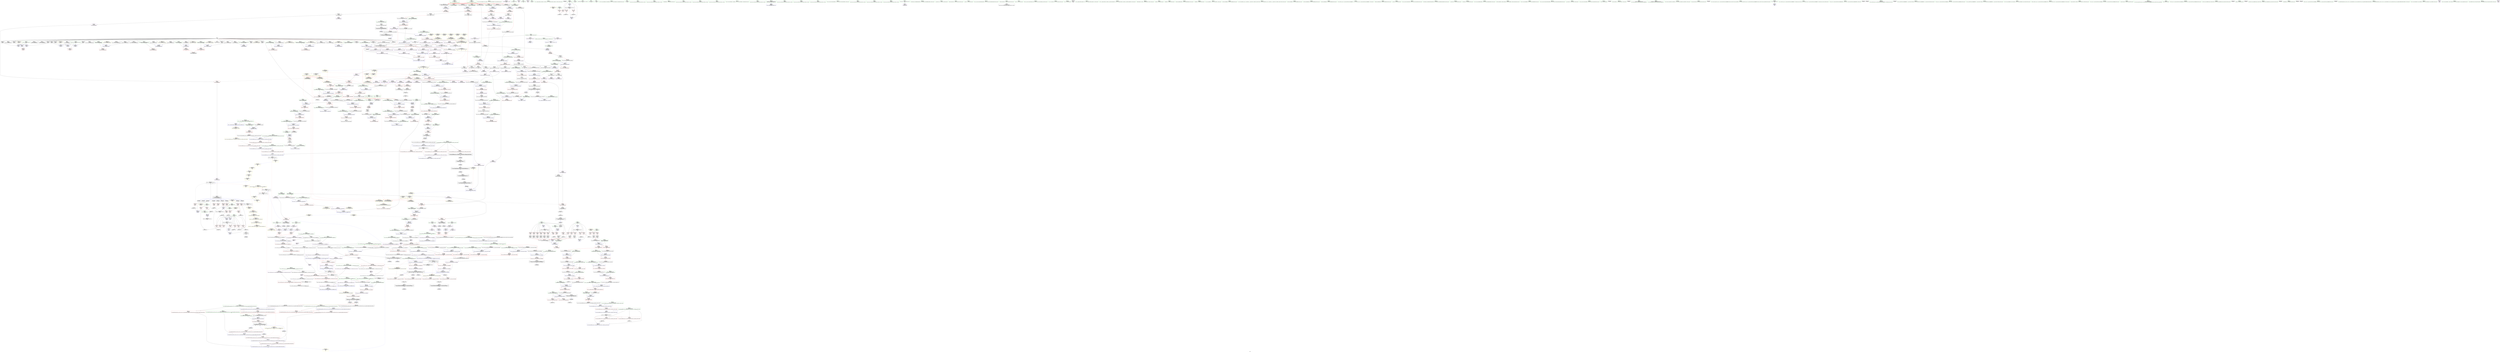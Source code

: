 digraph "SVFG" {
	label="SVFG";

	Node0x558de7610b30 [shape=record,color=grey,label="{NodeID: 0\nNullPtr|{|<s34>74}}"];
	Node0x558de7610b30 -> Node0x558de79bb690[style=solid];
	Node0x558de7610b30 -> Node0x558de79bb790[style=solid];
	Node0x558de7610b30 -> Node0x558de79bb860[style=solid];
	Node0x558de7610b30 -> Node0x558de79bb930[style=solid];
	Node0x558de7610b30 -> Node0x558de79c3d70[style=solid];
	Node0x558de7610b30 -> Node0x558de79c3e40[style=solid];
	Node0x558de7610b30 -> Node0x558de79c3f10[style=solid];
	Node0x558de7610b30 -> Node0x558de79c3fe0[style=solid];
	Node0x558de7610b30 -> Node0x558de79c40b0[style=solid];
	Node0x558de7610b30 -> Node0x558de79c4180[style=solid];
	Node0x558de7610b30 -> Node0x558de79c4250[style=solid];
	Node0x558de7610b30 -> Node0x558de79c4320[style=solid];
	Node0x558de7610b30 -> Node0x558de79c43f0[style=solid];
	Node0x558de7610b30 -> Node0x558de79c44c0[style=solid];
	Node0x558de7610b30 -> Node0x558de79c4590[style=solid];
	Node0x558de7610b30 -> Node0x558de79c4660[style=solid];
	Node0x558de7610b30 -> Node0x558de79c4730[style=solid];
	Node0x558de7610b30 -> Node0x558de79c4800[style=solid];
	Node0x558de7610b30 -> Node0x558de79c48d0[style=solid];
	Node0x558de7610b30 -> Node0x558de79c49a0[style=solid];
	Node0x558de7610b30 -> Node0x558de79c4a70[style=solid];
	Node0x558de7610b30 -> Node0x558de79c4b40[style=solid];
	Node0x558de7610b30 -> Node0x558de79c4c10[style=solid];
	Node0x558de7610b30 -> Node0x558de79c4ce0[style=solid];
	Node0x558de7610b30 -> Node0x558de79c4db0[style=solid];
	Node0x558de7610b30 -> Node0x558de79c4e80[style=solid];
	Node0x558de7610b30 -> Node0x558de79c4f50[style=solid];
	Node0x558de7610b30 -> Node0x558de79c5020[style=solid];
	Node0x558de7610b30 -> Node0x558de79da580[style=solid];
	Node0x558de7610b30 -> Node0x558de79dd670[style=solid];
	Node0x558de7610b30 -> Node0x558de79dd740[style=solid];
	Node0x558de7610b30 -> Node0x558de79dd810[style=solid];
	Node0x558de7610b30 -> Node0x558de74ae7b0[style=solid];
	Node0x558de7610b30 -> Node0x558de79fb7e0[style=solid];
	Node0x558de7610b30:s34 -> Node0x558de7aa6870[style=solid,color=red];
	Node0x558de79c2d40 [shape=record,color=red,label="{NodeID: 443\n210\<--82\n\<--i36\n_Z5solvev\n}"];
	Node0x558de79c2d40 -> Node0x558de79c5870[style=solid];
	Node0x558de79b6350 [shape=record,color=green,label="{NodeID: 111\n613\<--614\n_ZNSt12_Vector_baseIiSaIiEE12_Vector_implD2Ev\<--_ZNSt12_Vector_baseIiSaIiEE12_Vector_implD2Ev_field_insensitive\n}"];
	Node0x558de7aa0ce0 [shape=record,color=black,label="{NodeID: 1661\n921 = PHI(925, )\n}"];
	Node0x558de7aa0ce0 -> Node0x558de79c8110[style=solid];
	Node0x558de79d8670 [shape=record,color=red,label="{NodeID: 554\n1089\<--1080\n\<--__first.addr\n_ZSt8_DestroyIPiiEvT_S1_RSaIT0_E\n|{<s0>88}}"];
	Node0x558de79d8670:s0 -> Node0x558de7aa3960[style=solid,color=red];
	Node0x558de79bb3f0 [shape=record,color=green,label="{NodeID: 222\n1311\<--1312\nthis.addr\<--this.addr_field_insensitive\n_ZNK9__gnu_cxx17__normal_iteratorIPiSt6vectorIiSaIiEEEdeEv\n}"];
	Node0x558de79bb3f0 -> Node0x558de79d9e00[style=solid];
	Node0x558de79bb3f0 -> Node0x558de79e19e0[style=solid];
	Node0x558de79de100 [shape=record,color=blue,label="{NodeID: 665\n780\<--778\nthis.addr\<--this\n_ZNSt12_Vector_baseIiSaIiEE11_M_allocateEm\n}"];
	Node0x558de79de100 -> Node0x558de79d6790[style=dashed];
	Node0x558de79c9220 [shape=record,color=purple,label="{NodeID: 333\n257\<--13\n\<--__PRETTY_FUNCTION__._Z5solvev\n_Z5solvev\n}"];
	Node0x558de79fb1e0 [shape=record,color=grey,label="{NodeID: 1108\n202 = cmp(200, 201, )\n}"];
	Node0x558de7610bc0 [shape=record,color=green,label="{NodeID: 1\n7\<--1\n__dso_handle\<--dummyObj\nGlob }"];
	Node0x558de79c2e10 [shape=record,color=red,label="{NodeID: 444\n214\<--82\n\<--i36\n_Z5solvev\n}"];
	Node0x558de79c2e10 -> Node0x558de79c5940[style=solid];
	Node0x558de79b6450 [shape=record,color=green,label="{NodeID: 112\n624\<--625\nthis.addr\<--this.addr_field_insensitive\n_ZNSt6vectorIiSaIiEE21_M_default_initializeEm\n}"];
	Node0x558de79b6450 -> Node0x558de79d5820[style=solid];
	Node0x558de79b6450 -> Node0x558de79dcff0[style=solid];
	Node0x558de7aa0e20 [shape=record,color=black,label="{NodeID: 1662\n939 = PHI(988, )\n|{<s0>82}}"];
	Node0x558de7aa0e20:s0 -> Node0x558de7aa7c20[style=solid,color=red];
	Node0x558de79d8740 [shape=record,color=red,label="{NodeID: 555\n1090\<--1082\n\<--__last.addr\n_ZSt8_DestroyIPiiEvT_S1_RSaIT0_E\n|{<s0>88}}"];
	Node0x558de79d8740:s0 -> Node0x558de7aa3aa0[style=solid,color=red];
	Node0x558de79bb4c0 [shape=record,color=green,label="{NodeID: 223\n1320\<--1321\n__t.addr\<--__t.addr_field_insensitive\n_ZSt4moveIRiEONSt16remove_referenceIT_E4typeEOS2_\n}"];
	Node0x558de79bb4c0 -> Node0x558de79d9fa0[style=solid];
	Node0x558de79bb4c0 -> Node0x558de79e1ab0[style=solid];
	Node0x558de79de1d0 [shape=record,color=blue,label="{NodeID: 666\n782\<--779\n__n.addr\<--__n\n_ZNSt12_Vector_baseIiSaIiEE11_M_allocateEm\n}"];
	Node0x558de79de1d0 -> Node0x558de79d6860[style=dashed];
	Node0x558de79de1d0 -> Node0x558de79d6930[style=dashed];
	Node0x558de79c92f0 [shape=record,color=purple,label="{NodeID: 334\n530\<--16\n\<--.str.2\nmain\n}"];
	Node0x558de79fb360 [shape=record,color=grey,label="{NodeID: 1109\n788 = cmp(787, 789, )\n}"];
	Node0x558de7983010 [shape=record,color=green,label="{NodeID: 2\n8\<--1\n_ZSt3cin\<--dummyObj\nGlob }"];
	Node0x558de79c2ee0 [shape=record,color=red,label="{NodeID: 445\n222\<--82\n\<--i36\n_Z5solvev\n}"];
	Node0x558de79c2ee0 -> Node0x558de79c5a10[style=solid];
	Node0x558de79b6520 [shape=record,color=green,label="{NodeID: 113\n626\<--627\n__n.addr\<--__n.addr_field_insensitive\n_ZNSt6vectorIiSaIiEE21_M_default_initializeEm\n}"];
	Node0x558de79b6520 -> Node0x558de79d58f0[style=solid];
	Node0x558de79b6520 -> Node0x558de79dd0c0[style=solid];
	Node0x558de7aa0f60 [shape=record,color=black,label="{NodeID: 1663\n944 = PHI(948, )\n}"];
	Node0x558de7aa0f60 -> Node0x558de79c81e0[style=solid];
	Node0x558de79d8810 [shape=record,color=red,label="{NodeID: 556\n1104\<--1098\n\<--__first.addr\n_ZSt8_DestroyIPiEvT_S1_\n|{<s0>89}}"];
	Node0x558de79d8810:s0 -> Node0x558de7aa36e0[style=solid,color=red];
	Node0x558de7a226f0 [shape=record,color=yellow,style=double,label="{NodeID: 1331\n24V_1 = ENCHI(MR_24V_0)\npts\{844 \}\nFun[_ZSt7reverseIN9__gnu_cxx17__normal_iteratorIPiSt6vectorIiSaIiEEEEEvT_S7_]|{<s0>45|<s1>45}}"];
	Node0x558de7a226f0:s0 -> Node0x558de7a21b60[style=dashed,color=red];
	Node0x558de7a226f0:s1 -> Node0x558de7a26d70[style=dashed,color=red];
	Node0x558de79bb590 [shape=record,color=green,label="{NodeID: 224\n22\<--1325\n_GLOBAL__sub_I_imazato_0_1.cpp\<--_GLOBAL__sub_I_imazato_0_1.cpp_field_insensitive\n}"];
	Node0x558de79bb590 -> Node0x558de79da480[style=solid];
	Node0x558de79de2a0 [shape=record,color=blue,label="{NodeID: 667\n804\<--802\n__a.addr\<--__a\n_ZNSt16allocator_traitsISaIiEE8allocateERS0_m\n}"];
	Node0x558de79de2a0 -> Node0x558de79d6a00[style=dashed];
	Node0x558de79c93c0 [shape=record,color=purple,label="{NodeID: 335\n539\<--18\n\<--.str.3\nmain\n}"];
	Node0x558de79fb4e0 [shape=record,color=grey,label="{NodeID: 1110\n226 = cmp(221, 225, )\n}"];
	Node0x558de79830a0 [shape=record,color=green,label="{NodeID: 3\n9\<--1\n.str\<--dummyObj\nGlob }"];
	Node0x558de79c2fb0 [shape=record,color=red,label="{NodeID: 446\n234\<--82\n\<--i36\n_Z5solvev\n}"];
	Node0x558de79c2fb0 -> Node0x558de79c5ae0[style=solid];
	Node0x558de79bba00 [shape=record,color=green,label="{NodeID: 114\n639\<--640\n_ZSt27__uninitialized_default_n_aIPimiET_S1_T0_RSaIT1_E\<--_ZSt27__uninitialized_default_n_aIPimiET_S1_T0_RSaIT1_E_field_insensitive\n}"];
	Node0x558de7aa10a0 [shape=record,color=black,label="{NodeID: 1664\n1023 = PHI()\n}"];
	Node0x558de79d88e0 [shape=record,color=red,label="{NodeID: 557\n1105\<--1100\n\<--__last.addr\n_ZSt8_DestroyIPiEvT_S1_\n|{<s0>89}}"];
	Node0x558de79d88e0:s0 -> Node0x558de7aa3820[style=solid,color=red];
	Node0x558de79bb690 [shape=record,color=black,label="{NodeID: 225\n2\<--3\ndummyVal\<--dummyVal\n}"];
	Node0x558de79de370 [shape=record,color=blue,label="{NodeID: 668\n806\<--803\n__n.addr\<--__n\n_ZNSt16allocator_traitsISaIiEE8allocateERS0_m\n}"];
	Node0x558de79de370 -> Node0x558de79d6ad0[style=dashed];
	Node0x558de79c9490 [shape=record,color=purple,label="{NodeID: 336\n1329\<--20\nllvm.global_ctors_0\<--llvm.global_ctors\nGlob }"];
	Node0x558de79c9490 -> Node0x558de79da3b0[style=solid];
	Node0x558de79fb660 [shape=record,color=grey,label="{NodeID: 1111\n528 = cmp(526, 527, )\n}"];
	Node0x558de7983350 [shape=record,color=green,label="{NodeID: 4\n11\<--1\n.str.1\<--dummyObj\nGlob }"];
	Node0x558de79c3080 [shape=record,color=red,label="{NodeID: 447\n243\<--82\n\<--i36\n_Z5solvev\n}"];
	Node0x558de79c3080 -> Node0x558de79c5bb0[style=solid];
	Node0x558de7a363b0 [shape=record,color=yellow,style=double,label="{NodeID: 1222\n143V_1 = ENCHI(MR_143V_0)\npts\{11390000 11410000 \}\nFun[_ZN9__gnu_cxxeqIPiSt6vectorIiSaIiEEEEbRKNS_17__normal_iteratorIT_T0_EESA_]}"];
	Node0x558de7a363b0 -> Node0x558de79d8f60[style=dashed];
	Node0x558de7a363b0 -> Node0x558de79d9030[style=dashed];
	Node0x558de79bbad0 [shape=record,color=green,label="{NodeID: 115\n648\<--649\nthis.addr\<--this.addr_field_insensitive\n_ZNSt12_Vector_baseIiSaIiEED2Ev\n}"];
	Node0x558de79bbad0 -> Node0x558de79d5a90[style=solid];
	Node0x558de79bbad0 -> Node0x558de79dd260[style=solid];
	Node0x558de7aa1170 [shape=record,color=black,label="{NodeID: 1665\n1152 = PHI(1197, )\n}"];
	Node0x558de79d89b0 [shape=record,color=red,label="{NodeID: 558\n1129\<--1123\nthis1\<--this.addr\n_ZN9__gnu_cxx17__normal_iteratorIPiSt6vectorIiSaIiEEEC2ERKS1_\n}"];
	Node0x558de79d89b0 -> Node0x558de79c0b20[style=solid];
	Node0x558de79bb790 [shape=record,color=black,label="{NodeID: 226\n139\<--3\n\<--dummyVal\n_Z5solvev\n}"];
	Node0x558de79de440 [shape=record,color=blue,label="{NodeID: 669\n821\<--818\nthis.addr\<--this\n_ZN9__gnu_cxx13new_allocatorIiE8allocateEmPKv\n}"];
	Node0x558de79de440 -> Node0x558de79d6ba0[style=dashed];
	Node0x558de79c9590 [shape=record,color=purple,label="{NodeID: 337\n1330\<--20\nllvm.global_ctors_1\<--llvm.global_ctors\nGlob }"];
	Node0x558de79c9590 -> Node0x558de79da480[style=solid];
	Node0x558de79fb7e0 [shape=record,color=grey,label="{NodeID: 1112\n1010 = cmp(1009, 3, )\n}"];
	Node0x558de7983410 [shape=record,color=green,label="{NodeID: 5\n13\<--1\n__PRETTY_FUNCTION__._Z5solvev\<--dummyObj\nGlob }"];
	Node0x558de79c3150 [shape=record,color=red,label="{NodeID: 448\n269\<--82\n\<--i36\n_Z5solvev\n}"];
	Node0x558de79c3150 -> Node0x558de79fa8e0[style=solid];
	Node0x558de7a364c0 [shape=record,color=yellow,style=double,label="{NodeID: 1223\n56V_1 = ENCHI(MR_56V_0)\npts\{312 \}\nFun[_ZNSt6vectorIiSaIiEEC2EmRKS0_]}"];
	Node0x558de7a364c0 -> Node0x558de79dbc70[style=dashed];
	Node0x558de79bbba0 [shape=record,color=green,label="{NodeID: 116\n650\<--651\nexn.slot\<--exn.slot_field_insensitive\n_ZNSt12_Vector_baseIiSaIiEED2Ev\n}"];
	Node0x558de79bbba0 -> Node0x558de79d5b60[style=solid];
	Node0x558de79bbba0 -> Node0x558de79dd330[style=solid];
	Node0x558de7aa1280 [shape=record,color=black,label="{NodeID: 1666\n1157 = PHI(1216, )\n}"];
	Node0x558de79d8a80 [shape=record,color=red,label="{NodeID: 559\n1131\<--1125\n\<--__i.addr\n_ZN9__gnu_cxx17__normal_iteratorIPiSt6vectorIiSaIiEEEC2ERKS1_\n}"];
	Node0x558de79d8a80 -> Node0x558de79d8b50[style=solid];
	Node0x558de79bb860 [shape=record,color=black,label="{NodeID: 227\n140\<--3\n\<--dummyVal\n_Z5solvev\n}"];
	Node0x558de79bb860 -> Node0x558de79da8f0[style=solid];
	Node0x558de79de510 [shape=record,color=blue,label="{NodeID: 670\n823\<--819\n__n.addr\<--__n\n_ZN9__gnu_cxx13new_allocatorIiE8allocateEmPKv\n}"];
	Node0x558de79de510 -> Node0x558de79d6c70[style=dashed];
	Node0x558de79de510 -> Node0x558de79d6d40[style=dashed];
	Node0x558de79c9690 [shape=record,color=purple,label="{NodeID: 338\n1331\<--20\nllvm.global_ctors_2\<--llvm.global_ctors\nGlob }"];
	Node0x558de79c9690 -> Node0x558de79da580[style=solid];
	Node0x558de79fb960 [shape=record,color=grey,label="{NodeID: 1113\n114 = cmp(112, 113, )\n}"];
	Node0x558de79834d0 [shape=record,color=green,label="{NodeID: 6\n15\<--1\n_ZSt4cout\<--dummyObj\nGlob }"];
	Node0x558de79c3220 [shape=record,color=red,label="{NodeID: 449\n228\<--84\n\<--uleft\n_Z5solvev\n}"];
	Node0x558de79c3220 -> Node0x558de79f9b60[style=solid];
	Node0x558de7a365d0 [shape=record,color=yellow,style=double,label="{NodeID: 1224\n24V_1 = ENCHI(MR_24V_0)\npts\{844 \}\nFun[_ZNSt6vectorIiSaIiEEC2EmRKS0_]|{<s0>39}}"];
	Node0x558de7a365d0:s0 -> Node0x558de7a382c0[style=dashed,color=red];
	Node0x558de79bbc70 [shape=record,color=green,label="{NodeID: 117\n652\<--653\nehselector.slot\<--ehselector.slot_field_insensitive\n_ZNSt12_Vector_baseIiSaIiEED2Ev\n}"];
	Node0x558de79bbc70 -> Node0x558de79dd400[style=solid];
	Node0x558de7aa1390 [shape=record,color=black,label="{NodeID: 1667\n1161 = PHI(1227, )\n}"];
	Node0x558de79d8b50 [shape=record,color=red,label="{NodeID: 560\n1132\<--1131\n\<--\n_ZN9__gnu_cxx17__normal_iteratorIPiSt6vectorIiSaIiEEEC2ERKS1_\n}"];
	Node0x558de79d8b50 -> Node0x558de79e0800[style=solid];
	Node0x558de79bb930 [shape=record,color=black,label="{NodeID: 228\n142\<--3\n\<--dummyVal\n_Z5solvev\n}"];
	Node0x558de79bb930 -> Node0x558de79da9c0[style=solid];
	Node0x558de79de5e0 [shape=record,color=blue,label="{NodeID: 671\n825\<--820\n.addr\<--\n_ZN9__gnu_cxx13new_allocatorIiE8allocateEmPKv\n}"];
	Node0x558de79c9790 [shape=record,color=purple,label="{NodeID: 339\n165\<--70\ncoerce.dive\<--agg.tmp\n_Z5solvev\n}"];
	Node0x558de79c9790 -> Node0x558de79dadd0[style=solid];
	Node0x558de79fbae0 [shape=record,color=grey,label="{NodeID: 1114\n972 = cmp(971, 789, )\n}"];
	Node0x558de7983590 [shape=record,color=green,label="{NodeID: 7\n16\<--1\n.str.2\<--dummyObj\nGlob }"];
	Node0x558de79c32f0 [shape=record,color=red,label="{NodeID: 450\n238\<--84\n\<--uleft\n_Z5solvev\n}"];
	Node0x558de79c32f0 -> Node0x558de79fabe0[style=solid];
	Node0x558de7a366b0 [shape=record,color=yellow,style=double,label="{NodeID: 1225\n59V_1 = ENCHI(MR_59V_0)\npts\{570000 650000 \}\nFun[_ZNSt6vectorIiSaIiEEC2EmRKS0_]|{<s0>38}}"];
	Node0x558de7a366b0:s0 -> Node0x558de7a39920[style=dashed,color=red];
	Node0x558de79bbd40 [shape=record,color=green,label="{NodeID: 118\n670\<--671\n_ZNSt12_Vector_baseIiSaIiEE13_M_deallocateEPim\<--_ZNSt12_Vector_baseIiSaIiEE13_M_deallocateEPim_field_insensitive\n}"];
	Node0x558de7aa14d0 [shape=record,color=black,label="{NodeID: 1668\n1178 = PHI(1263, )\n}"];
	Node0x558de79d8c20 [shape=record,color=red,label="{NodeID: 561\n1172\<--1171\n\<--coerce.dive5\n_ZSt9__reverseIN9__gnu_cxx17__normal_iteratorIPiSt6vectorIiSaIiEEEEEvT_S7_St26random_access_iterator_tag\n|{<s0>95}}"];
	Node0x558de79d8c20:s0 -> Node0x558de7aa7320[style=solid,color=red];
	Node0x558de79c3d70 [shape=record,color=black,label="{NodeID: 229\n146\<--3\n\<--dummyVal\n_Z5solvev\n}"];
	Node0x558de79de6b0 [shape=record,color=blue,label="{NodeID: 672\n851\<--850\nthis.addr\<--this\n_ZNK9__gnu_cxx13new_allocatorIiE8max_sizeEv\n}"];
	Node0x558de79de6b0 -> Node0x558de79d6e10[style=dashed];
	Node0x558de79c9860 [shape=record,color=purple,label="{NodeID: 340\n172\<--70\ncoerce.dive22\<--agg.tmp\n_Z5solvev\n}"];
	Node0x558de79c9860 -> Node0x558de79c3490[style=solid];
	Node0x558de79fbc60 [shape=record,color=grey,label="{NodeID: 1115\n252 = cmp(250, 251, )\n}"];
	Node0x558de7983650 [shape=record,color=green,label="{NodeID: 8\n18\<--1\n.str.3\<--dummyObj\nGlob }"];
	Node0x558de79c33c0 [shape=record,color=red,label="{NodeID: 451\n129\<--128\n\<--call17\n_Z5solvev\n}"];
	Node0x558de79c33c0 -> Node0x558de79fa2e0[style=solid];
	Node0x558de7a367c0 [shape=record,color=yellow,style=double,label="{NodeID: 1226\n61V_1 = ENCHI(MR_61V_0)\npts\{570001 650001 \}\nFun[_ZNSt6vectorIiSaIiEEC2EmRKS0_]|{<s0>38}}"];
	Node0x558de7a367c0:s0 -> Node0x558de7a39920[style=dashed,color=red];
	Node0x558de79bbe40 [shape=record,color=green,label="{NodeID: 119\n689\<--690\nthis.addr\<--this.addr_field_insensitive\n_ZNSt12_Vector_baseIiSaIiEE12_Vector_implC2ERKS0_\n}"];
	Node0x558de79bbe40 -> Node0x558de79d5ea0[style=solid];
	Node0x558de79bbe40 -> Node0x558de79dd4d0[style=solid];
	Node0x558de7aa1610 [shape=record,color=black,label="{NodeID: 1669\n1181 = PHI(1216, )\n}"];
	Node0x558de79d8cf0 [shape=record,color=red,label="{NodeID: 562\n1174\<--1173\n\<--coerce.dive6\n_ZSt9__reverseIN9__gnu_cxx17__normal_iteratorIPiSt6vectorIiSaIiEEEEEvT_S7_St26random_access_iterator_tag\n|{<s0>95}}"];
	Node0x558de79d8cf0:s0 -> Node0x558de7aa7460[style=solid,color=red];
	Node0x558de79c3e40 [shape=record,color=black,label="{NodeID: 230\n147\<--3\n\<--dummyVal\n_Z5solvev\n}"];
	Node0x558de79c3e40 -> Node0x558de79daa90[style=solid];
	Node0x558de79de780 [shape=record,color=blue,label="{NodeID: 673\n864\<--861\n__first.addr\<--__first\n_ZSt27__uninitialized_default_n_aIPimiET_S1_T0_RSaIT1_E\n}"];
	Node0x558de79de780 -> Node0x558de79d6ee0[style=dashed];
	Node0x558de79c9930 [shape=record,color=purple,label="{NodeID: 341\n170\<--72\ncoerce.dive21\<--agg.tmp19\n_Z5solvev\n}"];
	Node0x558de79c9930 -> Node0x558de79daea0[style=solid];
	Node0x558de79fbde0 [shape=record,color=grey,label="{NodeID: 1116\n240 = cmp(233, 239, )\n}"];
	Node0x558de79707f0 [shape=record,color=green,label="{NodeID: 9\n21\<--1\n\<--dummyObj\nCan only get source location for instruction, argument, global var or function.}"];
	Node0x558de79c3490 [shape=record,color=red,label="{NodeID: 452\n173\<--172\n\<--coerce.dive22\n_Z5solvev\n|{<s0>22}}"];
	Node0x558de79c3490:s0 -> Node0x558de7aa96b0[style=solid,color=red];
	Node0x558de7a368d0 [shape=record,color=yellow,style=double,label="{NodeID: 1227\n63V_1 = ENCHI(MR_63V_0)\npts\{570002 650002 \}\nFun[_ZNSt6vectorIiSaIiEEC2EmRKS0_]|{<s0>38}}"];
	Node0x558de7a368d0:s0 -> Node0x558de7a39920[style=dashed,color=red];
	Node0x558de79bbf10 [shape=record,color=green,label="{NodeID: 120\n691\<--692\n__a.addr\<--__a.addr_field_insensitive\n_ZNSt12_Vector_baseIiSaIiEE12_Vector_implC2ERKS0_\n}"];
	Node0x558de79bbf10 -> Node0x558de79d5f70[style=solid];
	Node0x558de79bbf10 -> Node0x558de79dd5a0[style=solid];
	Node0x558de7aa1750 [shape=record,color=black,label="{NodeID: 1670\n1207 = PHI(1274, )\n}"];
	Node0x558de7aa1750 -> Node0x558de79d8f60[style=solid];
	Node0x558de79d8dc0 [shape=record,color=red,label="{NodeID: 563\n1206\<--1200\n\<--__lhs.addr\n_ZN9__gnu_cxxeqIPiSt6vectorIiSaIiEEEEbRKNS_17__normal_iteratorIT_T0_EESA_\n|{<s0>98}}"];
	Node0x558de79d8dc0:s0 -> Node0x558de7aa26e0[style=solid,color=red];
	Node0x558de79c3f10 [shape=record,color=black,label="{NodeID: 231\n149\<--3\n\<--dummyVal\n_Z5solvev\n}"];
	Node0x558de79c3f10 -> Node0x558de79dab60[style=solid];
	Node0x558de79de850 [shape=record,color=blue,label="{NodeID: 674\n866\<--862\n__n.addr\<--__n\n_ZSt27__uninitialized_default_n_aIPimiET_S1_T0_RSaIT1_E\n}"];
	Node0x558de79de850 -> Node0x558de79d6fb0[style=dashed];
	Node0x558de79c9a00 [shape=record,color=purple,label="{NodeID: 342\n174\<--72\ncoerce.dive23\<--agg.tmp19\n_Z5solvev\n}"];
	Node0x558de79c9a00 -> Node0x558de79c3560[style=solid];
	Node0x558de7a21b60 [shape=record,color=black,label="{NodeID: 1117\nMR_24V_3 = PHI(MR_24V_4, MR_24V_1, )\npts\{844 \}\n|{|<s1>95}}"];
	Node0x558de7a21b60 -> Node0x558de7a26d70[style=dashed];
	Node0x558de7a21b60:s1 -> Node0x558de7a39f20[style=dashed,color=red];
	Node0x558de79708b0 [shape=record,color=green,label="{NodeID: 10\n110\<--1\n\<--dummyObj\nCan only get source location for instruction, argument, global var or function.}"];
	Node0x558de79c3560 [shape=record,color=red,label="{NodeID: 453\n175\<--174\n\<--coerce.dive23\n_Z5solvev\n|{<s0>22}}"];
	Node0x558de79c3560:s0 -> Node0x558de7aa9800[style=solid,color=red];
	Node0x558de79bbfe0 [shape=record,color=green,label="{NodeID: 121\n699\<--700\n_ZNSaIiEC2ERKS_\<--_ZNSaIiEC2ERKS__field_insensitive\n}"];
	Node0x558de7aa1920 [shape=record,color=black,label="{NodeID: 1671\n1212 = PHI(1274, )\n}"];
	Node0x558de7aa1920 -> Node0x558de79d9030[style=solid];
	Node0x558de79d8e90 [shape=record,color=red,label="{NodeID: 564\n1211\<--1202\n\<--__rhs.addr\n_ZN9__gnu_cxxeqIPiSt6vectorIiSaIiEEEEbRKNS_17__normal_iteratorIT_T0_EESA_\n|{<s0>99}}"];
	Node0x558de79d8e90:s0 -> Node0x558de7aa26e0[style=solid,color=red];
	Node0x558de79c3fe0 [shape=record,color=black,label="{NodeID: 232\n153\<--3\n\<--dummyVal\n_Z5solvev\n}"];
	Node0x558de79de920 [shape=record,color=blue,label="{NodeID: 675\n868\<--863\n.addr\<--\n_ZSt27__uninitialized_default_n_aIPimiET_S1_T0_RSaIT1_E\n}"];
	Node0x558de79c9ad0 [shape=record,color=purple,label="{NodeID: 343\n180\<--74\ncoerce.dive27\<--agg.tmp25\n_Z5solvev\n}"];
	Node0x558de79c9ad0 -> Node0x558de79daf70[style=solid];
	Node0x558de7a21c50 [shape=record,color=black,label="{NodeID: 1118\nMR_129V_4 = PHI(MR_129V_5, MR_129V_2, )\npts\{11390000 \}\n|{|<s2>92|<s3>96|<s4>96}}"];
	Node0x558de7a21c50 -> Node0x558de79da210[style=dashed];
	Node0x558de7a21c50 -> Node0x558de7a27270[style=dashed];
	Node0x558de7a21c50:s2 -> Node0x558de7a390b0[style=dashed,color=red];
	Node0x558de7a21c50:s3 -> Node0x558de79d96b0[style=dashed,color=red];
	Node0x558de7a21c50:s4 -> Node0x558de79e1430[style=dashed,color=red];
	Node0x558de79709b0 [shape=record,color=green,label="{NodeID: 11\n131\<--1\n\<--dummyObj\nCan only get source location for instruction, argument, global var or function.}"];
	Node0x558de79c3630 [shape=record,color=red,label="{NodeID: 454\n186\<--185\n\<--coerce.dive31\n_Z5solvev\n|{<s0>25}}"];
	Node0x558de79c3630:s0 -> Node0x558de7aa96b0[style=solid,color=red];
	Node0x558de79bc0e0 [shape=record,color=green,label="{NodeID: 122\n711\<--712\nthis.addr\<--this.addr_field_insensitive\n_ZNSt12_Vector_baseIiSaIiEE17_M_create_storageEm\n}"];
	Node0x558de79bc0e0 -> Node0x558de79d6040[style=solid];
	Node0x558de79bc0e0 -> Node0x558de79dd8e0[style=solid];
	Node0x558de7aa1a60 [shape=record,color=black,label="{NodeID: 1672\n1237 = PHI(1274, )\n}"];
	Node0x558de7aa1a60 -> Node0x558de79d9440[style=solid];
	Node0x558de79d8f60 [shape=record,color=red,label="{NodeID: 565\n1210\<--1207\n\<--call\n_ZN9__gnu_cxxeqIPiSt6vectorIiSaIiEEEEbRKNS_17__normal_iteratorIT_T0_EESA_\n}"];
	Node0x558de79d8f60 -> Node0x558de79fad60[style=solid];
	Node0x558de79c40b0 [shape=record,color=black,label="{NodeID: 233\n154\<--3\n\<--dummyVal\n_Z5solvev\n}"];
	Node0x558de79c40b0 -> Node0x558de79dac30[style=solid];
	Node0x558de79de9f0 [shape=record,color=blue,label="{NodeID: 676\n881\<--880\nthis.addr\<--this\n_ZNSt12_Vector_baseIiSaIiEE19_M_get_Tp_allocatorEv\n}"];
	Node0x558de79de9f0 -> Node0x558de79d7080[style=dashed];
	Node0x558de79c9ba0 [shape=record,color=purple,label="{NodeID: 344\n185\<--74\ncoerce.dive31\<--agg.tmp25\n_Z5solvev\n}"];
	Node0x558de79c9ba0 -> Node0x558de79c3630[style=solid];
	Node0x558de7a22150 [shape=record,color=black,label="{NodeID: 1119\nMR_131V_5 = PHI(MR_131V_6, MR_131V_4, )\npts\{11410000 \}\n|{|<s2>92|<s3>97|<s4>97}}"];
	Node0x558de7a22150 -> Node0x558de79da2e0[style=dashed];
	Node0x558de7a22150 -> Node0x558de7a27770[style=dashed];
	Node0x558de7a22150:s2 -> Node0x558de7a390b0[style=dashed,color=red];
	Node0x558de7a22150:s3 -> Node0x558de79d91d0[style=dashed,color=red];
	Node0x558de7a22150:s4 -> Node0x558de79e0f50[style=dashed,color=red];
	Node0x558de7970ab0 [shape=record,color=green,label="{NodeID: 12\n136\<--1\n\<--dummyObj\nCan only get source location for instruction, argument, global var or function.}"];
	Node0x558de79c3700 [shape=record,color=red,label="{NodeID: 455\n188\<--187\n\<--coerce.dive32\n_Z5solvev\n|{<s0>25}}"];
	Node0x558de79c3700:s0 -> Node0x558de7aa9800[style=solid,color=red];
	Node0x558de7a36ba0 [shape=record,color=yellow,style=double,label="{NodeID: 1230\n54V_1 = ENCHI(MR_54V_0)\npts\{310 \}\nFun[_ZNSt6vectorIiSaIiEEC2EmRKS0_]}"];
	Node0x558de7a36ba0 -> Node0x558de79dbba0[style=dashed];
	Node0x558de79bc1b0 [shape=record,color=green,label="{NodeID: 123\n713\<--714\n__n.addr\<--__n.addr_field_insensitive\n_ZNSt12_Vector_baseIiSaIiEE17_M_create_storageEm\n}"];
	Node0x558de79bc1b0 -> Node0x558de79d6110[style=solid];
	Node0x558de79bc1b0 -> Node0x558de79d61e0[style=solid];
	Node0x558de79bc1b0 -> Node0x558de79dd9b0[style=solid];
	Node0x558de7aa1ba0 [shape=record,color=black,label="{NodeID: 1673\n1240 = PHI(1274, )\n}"];
	Node0x558de7aa1ba0 -> Node0x558de79d9510[style=solid];
	Node0x558de79d9030 [shape=record,color=red,label="{NodeID: 566\n1213\<--1212\n\<--call1\n_ZN9__gnu_cxxeqIPiSt6vectorIiSaIiEEEEbRKNS_17__normal_iteratorIT_T0_EESA_\n}"];
	Node0x558de79d9030 -> Node0x558de79fad60[style=solid];
	Node0x558de79c4180 [shape=record,color=black,label="{NodeID: 234\n156\<--3\n\<--dummyVal\n_Z5solvev\n}"];
	Node0x558de79c4180 -> Node0x558de79dad00[style=solid];
	Node0x558de79deac0 [shape=record,color=blue,label="{NodeID: 677\n891\<--889\n__first.addr\<--__first\n_ZSt25__uninitialized_default_nIPimET_S1_T0_\n}"];
	Node0x558de79deac0 -> Node0x558de79d7150[style=dashed];
	Node0x558de79c9c70 [shape=record,color=purple,label="{NodeID: 345\n183\<--76\ncoerce.dive30\<--agg.tmp28\n_Z5solvev\n}"];
	Node0x558de79c9c70 -> Node0x558de79db040[style=solid];
	Node0x558de7970bb0 [shape=record,color=green,label="{NodeID: 13\n259\<--1\n\<--dummyObj\nCan only get source location for instruction, argument, global var or function.}"];
	Node0x558de79c37d0 [shape=record,color=red,label="{NodeID: 456\n207\<--206\n\<--call41\n_Z5solvev\n}"];
	Node0x558de79c37d0 -> Node0x558de79db380[style=solid];
	Node0x558de79bc280 [shape=record,color=green,label="{NodeID: 124\n720\<--721\n_ZNSt12_Vector_baseIiSaIiEE11_M_allocateEm\<--_ZNSt12_Vector_baseIiSaIiEE11_M_allocateEm_field_insensitive\n}"];
	Node0x558de7aa1ce0 [shape=record,color=black,label="{NodeID: 1674\n1255 = PHI(1309, )\n|{<s0>104}}"];
	Node0x558de7aa1ce0:s0 -> Node0x558de7aa3460[style=solid,color=red];
	Node0x558de79d9100 [shape=record,color=red,label="{NodeID: 567\n1221\<--1218\nthis1\<--this.addr\n_ZN9__gnu_cxx17__normal_iteratorIPiSt6vectorIiSaIiEEEmmEv\n}"];
	Node0x558de79d9100 -> Node0x558de79c8ad0[style=solid];
	Node0x558de79d9100 -> Node0x558de79c1270[style=solid];
	Node0x558de79c4250 [shape=record,color=black,label="{NodeID: 235\n282\<--3\nlpad.val\<--dummyVal\n_Z5solvev\n}"];
	Node0x558de79deb90 [shape=record,color=blue,label="{NodeID: 678\n893\<--890\n__n.addr\<--__n\n_ZSt25__uninitialized_default_nIPimET_S1_T0_\n}"];
	Node0x558de79deb90 -> Node0x558de79d7220[style=dashed];
	Node0x558de79c9d40 [shape=record,color=purple,label="{NodeID: 346\n187\<--76\ncoerce.dive32\<--agg.tmp28\n_Z5solvev\n}"];
	Node0x558de79c9d40 -> Node0x558de79c3700[style=solid];
	Node0x558de7970cb0 [shape=record,color=green,label="{NodeID: 14\n397\<--1\n\<--dummyObj\nCan only get source location for instruction, argument, global var or function.}"];
	Node0x558de79c38a0 [shape=record,color=red,label="{NodeID: 457\n213\<--212\n\<--call43\n_Z5solvev\n}"];
	Node0x558de79c38a0 -> Node0x558de79f9860[style=solid];
	Node0x558de7a36d60 [shape=record,color=yellow,style=double,label="{NodeID: 1232\n2V_1 = ENCHI(MR_2V_0)\npts\{51 \}\nFun[_Z5solvev]}"];
	Node0x558de7a36d60 -> Node0x558de79c1a90[style=dashed];
	Node0x558de7a36d60 -> Node0x558de79c1b60[style=dashed];
	Node0x558de79bc380 [shape=record,color=green,label="{NodeID: 125\n742\<--743\nthis.addr\<--this.addr_field_insensitive\n_ZNSt12_Vector_baseIiSaIiEE12_Vector_implD2Ev\n}"];
	Node0x558de79bc380 -> Node0x558de79d6450[style=solid];
	Node0x558de79bc380 -> Node0x558de79ddcf0[style=solid];
	Node0x558de7aa1e20 [shape=record,color=black,label="{NodeID: 1675\n1258 = PHI(1309, )\n|{<s0>104}}"];
	Node0x558de7aa1e20:s0 -> Node0x558de7aa35a0[style=solid,color=red];
	Node0x558de79d91d0 [shape=record,color=red,label="{NodeID: 568\n1223\<--1222\n\<--_M_current\n_ZN9__gnu_cxx17__normal_iteratorIPiSt6vectorIiSaIiEEEmmEv\n}"];
	Node0x558de79d91d0 -> Node0x558de79c1340[style=solid];
	Node0x558de79c4320 [shape=record,color=black,label="{NodeID: 236\n283\<--3\nlpad.val66\<--dummyVal\n_Z5solvev\n}"];
	Node0x558de79dec60 [shape=record,color=blue,label="{NodeID: 679\n895\<--900\n__assignable\<--\n_ZSt25__uninitialized_default_nIPimET_S1_T0_\n}"];
	Node0x558de79c9e10 [shape=record,color=purple,label="{NodeID: 347\n369\<--368\n_M_impl\<--\n_ZNSt6vectorIiSaIiEEixEm\n}"];
	Node0x558de7a24070 [shape=record,color=black,label="{NodeID: 1122\nMR_243V_3 = PHI(MR_243V_4, MR_243V_2, )\npts\{953 \}\n}"];
	Node0x558de7a24070 -> Node0x558de79d7700[style=dashed];
	Node0x558de7a24070 -> Node0x558de79d77d0[style=dashed];
	Node0x558de7a24070 -> Node0x558de79d78a0[style=dashed];
	Node0x558de7a24070 -> Node0x558de79df7c0[style=dashed];
	Node0x558de7970db0 [shape=record,color=green,label="{NodeID: 15\n398\<--1\n\<--dummyObj\nCan only get source location for instruction, argument, global var or function.}"];
	Node0x558de79c3970 [shape=record,color=red,label="{NodeID: 458\n217\<--216\n\<--call45\n_Z5solvev\n}"];
	Node0x558de79c3970 -> Node0x558de79f9860[style=solid];
	Node0x558de7a36e70 [shape=record,color=yellow,style=double,label="{NodeID: 1233\n4V_1 = ENCHI(MR_4V_0)\npts\{53 \}\nFun[_Z5solvev]}"];
	Node0x558de7a36e70 -> Node0x558de79c1c30[style=dashed];
	Node0x558de7a36e70 -> Node0x558de79c1d00[style=dashed];
	Node0x558de7a36e70 -> Node0x558de79c1dd0[style=dashed];
	Node0x558de79bc450 [shape=record,color=green,label="{NodeID: 126\n752\<--753\nthis.addr\<--this.addr_field_insensitive\n_ZNSaIiEC2ERKS_\n}"];
	Node0x558de79bc450 -> Node0x558de79d6520[style=solid];
	Node0x558de79bc450 -> Node0x558de79dddc0[style=solid];
	Node0x558de7aa1f60 [shape=record,color=black,label="{NodeID: 1676\n1294 = PHI(1318, )\n}"];
	Node0x558de7aa1f60 -> Node0x558de79d9b90[style=solid];
	Node0x558de79d92a0 [shape=record,color=red,label="{NodeID: 569\n1236\<--1230\n\<--__lhs.addr\n_ZN9__gnu_cxxltIPiSt6vectorIiSaIiEEEEbRKNS_17__normal_iteratorIT_T0_EESA_\n|{<s0>100}}"];
	Node0x558de79d92a0:s0 -> Node0x558de7aa26e0[style=solid,color=red];
	Node0x558de79c43f0 [shape=record,color=black,label="{NodeID: 237\n328\<--3\n\<--dummyVal\n_ZNSt6vectorIiSaIiEEC2EmRKS0_\n}"];
	Node0x558de79ded30 [shape=record,color=blue,label="{NodeID: 680\n910\<--908\n__first.addr\<--__first\n_ZNSt27__uninitialized_default_n_1ILb1EE18__uninit_default_nIPimEET_S3_T0_\n}"];
	Node0x558de79ded30 -> Node0x558de79d72f0[style=dashed];
	Node0x558de79c9ee0 [shape=record,color=purple,label="{NodeID: 348\n370\<--368\n_M_start\<--\n_ZNSt6vectorIiSaIiEEixEm\n}"];
	Node0x558de79c9ee0 -> Node0x558de79d43d0[style=solid];
	Node0x558de7a24570 [shape=record,color=black,label="{NodeID: 1123\nMR_251V_3 = PHI(MR_251V_4, MR_251V_2, )\npts\{961 \}\n}"];
	Node0x558de7a24570 -> Node0x558de79d7be0[style=dashed];
	Node0x558de7a24570 -> Node0x558de79d7cb0[style=dashed];
	Node0x558de7a24570 -> Node0x558de79df6f0[style=dashed];
	Node0x558de79b41d0 [shape=record,color=green,label="{NodeID: 16\n465\<--1\n\<--dummyObj\nCan only get source location for instruction, argument, global var or function.}"];
	Node0x558de79c3a40 [shape=record,color=red,label="{NodeID: 459\n225\<--224\n\<--call48\n_Z5solvev\n}"];
	Node0x558de79c3a40 -> Node0x558de79fb4e0[style=solid];
	Node0x558de7a36f50 [shape=record,color=yellow,style=double,label="{NodeID: 1234\n6V_1 = ENCHI(MR_6V_0)\npts\{55 \}\nFun[_Z5solvev]}"];
	Node0x558de7a36f50 -> Node0x558de79c1ea0[style=dashed];
	Node0x558de79bc520 [shape=record,color=green,label="{NodeID: 127\n754\<--755\n__a.addr\<--__a.addr_field_insensitive\n_ZNSaIiEC2ERKS_\n}"];
	Node0x558de79bc520 -> Node0x558de79d65f0[style=solid];
	Node0x558de79bc520 -> Node0x558de79dde90[style=solid];
	Node0x558de7aa20a0 [shape=record,color=black,label="{NodeID: 1677\n1300 = PHI(1318, )\n}"];
	Node0x558de7aa20a0 -> Node0x558de79d9c60[style=solid];
	Node0x558de79d9370 [shape=record,color=red,label="{NodeID: 570\n1239\<--1232\n\<--__rhs.addr\n_ZN9__gnu_cxxltIPiSt6vectorIiSaIiEEEEbRKNS_17__normal_iteratorIT_T0_EESA_\n|{<s0>101}}"];
	Node0x558de79d9370:s0 -> Node0x558de7aa26e0[style=solid,color=red];
	Node0x558de79c44c0 [shape=record,color=black,label="{NodeID: 238\n329\<--3\n\<--dummyVal\n_ZNSt6vectorIiSaIiEEC2EmRKS0_\n}"];
	Node0x558de79c44c0 -> Node0x558de79dbba0[style=solid];
	Node0x558de79dee00 [shape=record,color=blue,label="{NodeID: 681\n912\<--909\n__n.addr\<--__n\n_ZNSt27__uninitialized_default_n_1ILb1EE18__uninit_default_nIPimEET_S3_T0_\n}"];
	Node0x558de79dee00 -> Node0x558de79d73c0[style=dashed];
	Node0x558de79c9fb0 [shape=record,color=purple,label="{NodeID: 349\n390\<--378\ncoerce.dive\<--__first\n_ZSt7reverseIN9__gnu_cxx17__normal_iteratorIPiSt6vectorIiSaIiEEEEEvT_S7_\n}"];
	Node0x558de79c9fb0 -> Node0x558de79dbfb0[style=solid];
	Node0x558de7a24a70 [shape=record,color=black,label="{NodeID: 1124\nMR_24V_2 = PHI(MR_24V_3, MR_24V_1, )\npts\{844 \}\n|{|<s1>82}}"];
	Node0x558de7a24a70 -> Node0x558de79df620[style=dashed];
	Node0x558de7a24a70:s1 -> Node0x558de7a31bc0[style=dashed,color=blue];
	Node0x558de79b42d0 [shape=record,color=green,label="{NodeID: 17\n789\<--1\n\<--dummyObj\nCan only get source location for instruction, argument, global var or function.}"];
	Node0x558de79c3b10 [shape=record,color=red,label="{NodeID: 460\n237\<--236\n\<--call52\n_Z5solvev\n}"];
	Node0x558de79c3b10 -> Node0x558de79fabe0[style=solid];
	Node0x558de7a37030 [shape=record,color=yellow,style=double,label="{NodeID: 1235\n8V_1 = ENCHI(MR_8V_0)\npts\{61 \}\nFun[_Z5solvev]}"];
	Node0x558de7a37030 -> Node0x558de79da8f0[style=dashed];
	Node0x558de7a37030 -> Node0x558de79daa90[style=dashed];
	Node0x558de7a37030 -> Node0x558de79dac30[style=dashed];
	Node0x558de79bc5f0 [shape=record,color=green,label="{NodeID: 128\n763\<--764\n_ZN9__gnu_cxx13new_allocatorIiEC2ERKS1_\<--_ZN9__gnu_cxx13new_allocatorIiEC2ERKS1__field_insensitive\n}"];
	Node0x558de7aa21e0 [shape=record,color=black,label="{NodeID: 1678\n1304 = PHI(1318, )\n}"];
	Node0x558de7aa21e0 -> Node0x558de79d9d30[style=solid];
	Node0x558de79d9440 [shape=record,color=red,label="{NodeID: 571\n1238\<--1237\n\<--call\n_ZN9__gnu_cxxltIPiSt6vectorIiSaIiEEEEbRKNS_17__normal_iteratorIT_T0_EESA_\n}"];
	Node0x558de79d9440 -> Node0x558de79faee0[style=solid];
	Node0x558de79c4590 [shape=record,color=black,label="{NodeID: 239\n331\<--3\n\<--dummyVal\n_ZNSt6vectorIiSaIiEEC2EmRKS0_\n}"];
	Node0x558de79c4590 -> Node0x558de79dbc70[style=solid];
	Node0x558de79deed0 [shape=record,color=blue,label="{NodeID: 682\n914\<--110\nref.tmp\<--\n_ZNSt27__uninitialized_default_n_1ILb1EE18__uninit_default_nIPimEET_S3_T0_\n|{<s0>80}}"];
	Node0x558de79deed0:s0 -> Node0x558de7a22370[style=dashed,color=red];
	Node0x558de79ca080 [shape=record,color=purple,label="{NodeID: 350\n392\<--380\ncoerce.dive1\<--__last\n_ZSt7reverseIN9__gnu_cxx17__normal_iteratorIPiSt6vectorIiSaIiEEEEEvT_S7_\n}"];
	Node0x558de79ca080 -> Node0x558de79dc080[style=solid];
	Node0x558de7a24f70 [shape=record,color=black,label="{NodeID: 1125\nMR_12V_3 = PHI(MR_12V_4, MR_12V_2, )\npts\{69 \}\n}"];
	Node0x558de7a24f70 -> Node0x558de79c2110[style=dashed];
	Node0x558de7a24f70 -> Node0x558de79c21e0[style=dashed];
	Node0x558de7a24f70 -> Node0x558de79c22b0[style=dashed];
	Node0x558de7a24f70 -> Node0x558de79c2380[style=dashed];
	Node0x558de7a24f70 -> Node0x558de79c2450[style=dashed];
	Node0x558de7a24f70 -> Node0x558de79da820[style=dashed];
	Node0x558de79b43d0 [shape=record,color=green,label="{NodeID: 18\n856\<--1\n\<--dummyObj\nCan only get source location for instruction, argument, global var or function.}"];
	Node0x558de79c3be0 [shape=record,color=red,label="{NodeID: 461\n246\<--245\n\<--call57\n_Z5solvev\n}"];
	Node0x558de79c3be0 -> Node0x558de79faa60[style=solid];
	Node0x558de7a37110 [shape=record,color=yellow,style=double,label="{NodeID: 1236\n10V_1 = ENCHI(MR_10V_0)\npts\{63 \}\nFun[_Z5solvev]}"];
	Node0x558de7a37110 -> Node0x558de79da9c0[style=dashed];
	Node0x558de7a37110 -> Node0x558de79dab60[style=dashed];
	Node0x558de7a37110 -> Node0x558de79dad00[style=dashed];
	Node0x558de79bc6f0 [shape=record,color=green,label="{NodeID: 129\n769\<--770\nthis.addr\<--this.addr_field_insensitive\n_ZN9__gnu_cxx13new_allocatorIiEC2ERKS1_\n}"];
	Node0x558de79bc6f0 -> Node0x558de79d66c0[style=solid];
	Node0x558de79bc6f0 -> Node0x558de79ddf60[style=solid];
	Node0x558de7aa2320 [shape=record,color=black,label="{NodeID: 1679\n863 = PHI(637, )\n2nd arg _ZSt27__uninitialized_default_n_aIPimiET_S1_T0_RSaIT1_E }"];
	Node0x558de7aa2320 -> Node0x558de79de920[style=solid];
	Node0x558de79d9510 [shape=record,color=red,label="{NodeID: 572\n1241\<--1240\n\<--call1\n_ZN9__gnu_cxxltIPiSt6vectorIiSaIiEEEEbRKNS_17__normal_iteratorIT_T0_EESA_\n}"];
	Node0x558de79d9510 -> Node0x558de79faee0[style=solid];
	Node0x558de79c4660 [shape=record,color=black,label="{NodeID: 240\n340\<--3\nlpad.val\<--dummyVal\n_ZNSt6vectorIiSaIiEEC2EmRKS0_\n}"];
	Node0x558de79defa0 [shape=record,color=blue,label="{NodeID: 683\n929\<--926\n__first.addr\<--__first\n_ZSt6fill_nIPimiET_S1_T0_RKT1_\n}"];
	Node0x558de79defa0 -> Node0x558de79d7490[style=dashed];
	Node0x558de79ca150 [shape=record,color=purple,label="{NodeID: 351\n407\<--382\ncoerce.dive4\<--agg.tmp\n_ZSt7reverseIN9__gnu_cxx17__normal_iteratorIPiSt6vectorIiSaIiEEEEEvT_S7_\n}"];
	Node0x558de79ca150 -> Node0x558de79d44a0[style=solid];
	Node0x558de7a25470 [shape=record,color=black,label="{NodeID: 1126\nMR_24V_4 = PHI(MR_24V_5, MR_24V_3, )\npts\{844 \}\n|{|<s2>22}}"];
	Node0x558de7a25470 -> Node0x558de79c33c0[style=dashed];
	Node0x558de7a25470 -> Node0x558de79da750[style=dashed];
	Node0x558de7a25470:s2 -> Node0x558de7a226f0[style=dashed,color=red];
	Node0x558de79b44d0 [shape=record,color=green,label="{NodeID: 19\n900\<--1\n\<--dummyObj\nCan only get source location for instruction, argument, global var or function.}"];
	Node0x558de79c3cb0 [shape=record,color=red,label="{NodeID: 462\n293\<--290\nthis1\<--this.addr\n_ZNSaIiEC2Ev\n}"];
	Node0x558de79c3cb0 -> Node0x558de79c5d50[style=solid];
	Node0x558de79bc7c0 [shape=record,color=green,label="{NodeID: 130\n771\<--772\n.addr\<--.addr_field_insensitive\n_ZN9__gnu_cxx13new_allocatorIiEC2ERKS1_\n}"];
	Node0x558de79bc7c0 -> Node0x558de79de030[style=solid];
	Node0x558de7aa2460 [shape=record,color=black,label="{NodeID: 1680\n889 = PHI(873, )\n0th arg _ZSt25__uninitialized_default_nIPimET_S1_T0_ }"];
	Node0x558de7aa2460 -> Node0x558de79deac0[style=solid];
	Node0x558de79d95e0 [shape=record,color=red,label="{NodeID: 573\n1268\<--1265\nthis1\<--this.addr\n_ZN9__gnu_cxx17__normal_iteratorIPiSt6vectorIiSaIiEEEppEv\n}"];
	Node0x558de79d95e0 -> Node0x558de79c8c70[style=solid];
	Node0x558de79d95e0 -> Node0x558de79c15b0[style=solid];
	Node0x558de79c4730 [shape=record,color=black,label="{NodeID: 241\n341\<--3\nlpad.val2\<--dummyVal\n_ZNSt6vectorIiSaIiEEC2EmRKS0_\n}"];
	Node0x558de79df070 [shape=record,color=blue,label="{NodeID: 684\n931\<--927\n__n.addr\<--__n\n_ZSt6fill_nIPimiET_S1_T0_RKT1_\n}"];
	Node0x558de79df070 -> Node0x558de79d7560[style=dashed];
	Node0x558de79ca220 [shape=record,color=purple,label="{NodeID: 352\n409\<--384\ncoerce.dive5\<--agg.tmp2\n_ZSt7reverseIN9__gnu_cxx17__normal_iteratorIPiSt6vectorIiSaIiEEEEEvT_S7_\n}"];
	Node0x558de79ca220 -> Node0x558de79d4570[style=solid];
	Node0x558de7a25970 [shape=record,color=black,label="{NodeID: 1127\nMR_14V_3 = PHI(MR_14V_5, MR_14V_2, )\npts\{79 \}\n}"];
	Node0x558de7a25970 -> Node0x558de79c2520[style=dashed];
	Node0x558de7a25970 -> Node0x558de79c25f0[style=dashed];
	Node0x558de7a25970 -> Node0x558de79c26c0[style=dashed];
	Node0x558de7a25970 -> Node0x558de79c2790[style=dashed];
	Node0x558de7a25970 -> Node0x558de79c2860[style=dashed];
	Node0x558de7a25970 -> Node0x558de79c2930[style=dashed];
	Node0x558de7a25970 -> Node0x558de79c2a00[style=dashed];
	Node0x558de7a25970 -> Node0x558de79db520[style=dashed];
	Node0x558de7a25970 -> Node0x558de79db5f0[style=dashed];
	Node0x558de7a25970 -> Node0x558de79db6c0[style=dashed];
	Node0x558de79b45d0 [shape=record,color=green,label="{NodeID: 20\n980\<--1\n\<--dummyObj\nCan only get source location for instruction, argument, global var or function.}"];
	Node0x558de79d3c80 [shape=record,color=red,label="{NodeID: 463\n316\<--303\nthis1\<--this.addr\n_ZNSt6vectorIiSaIiEEC2EmRKS0_\n|{|<s2>39}}"];
	Node0x558de79d3c80 -> Node0x558de79c5e20[style=solid];
	Node0x558de79d3c80 -> Node0x558de79c5ef0[style=solid];
	Node0x558de79d3c80:s2 -> Node0x558de7aa56b0[style=solid,color=red];
	Node0x558de79bc890 [shape=record,color=green,label="{NodeID: 131\n780\<--781\nthis.addr\<--this.addr_field_insensitive\n_ZNSt12_Vector_baseIiSaIiEE11_M_allocateEm\n}"];
	Node0x558de79bc890 -> Node0x558de79d6790[style=solid];
	Node0x558de79bc890 -> Node0x558de79de100[style=solid];
	Node0x558de7aa25a0 [shape=record,color=black,label="{NodeID: 1681\n890 = PHI(874, )\n1st arg _ZSt25__uninitialized_default_nIPimET_S1_T0_ }"];
	Node0x558de7aa25a0 -> Node0x558de79deb90[style=solid];
	Node0x558de79d96b0 [shape=record,color=red,label="{NodeID: 574\n1270\<--1269\n\<--_M_current\n_ZN9__gnu_cxx17__normal_iteratorIPiSt6vectorIiSaIiEEEppEv\n}"];
	Node0x558de79d96b0 -> Node0x558de79c1680[style=solid];
	Node0x558de79c4800 [shape=record,color=black,label="{NodeID: 242\n500\<--3\n\<--dummyVal\n_ZNSt6vectorIiSaIiEED2Ev\n}"];
	Node0x558de79df140 [shape=record,color=blue,label="{NodeID: 685\n933\<--928\n__value.addr\<--__value\n_ZSt6fill_nIPimiET_S1_T0_RKT1_\n}"];
	Node0x558de79df140 -> Node0x558de79d7630[style=dashed];
	Node0x558de79ca2f0 [shape=record,color=purple,label="{NodeID: 353\n1332\<--394\noffset_0\<--\n}"];
	Node0x558de79ca2f0 -> Node0x558de79dc150[style=solid];
	Node0x558de7a25e70 [shape=record,color=black,label="{NodeID: 1128\nMR_18V_3 = PHI(MR_18V_4, MR_18V_2, )\npts\{83 \}\n}"];
	Node0x558de7a25e70 -> Node0x558de79c2ba0[style=dashed];
	Node0x558de7a25e70 -> Node0x558de79c2c70[style=dashed];
	Node0x558de7a25e70 -> Node0x558de79c2d40[style=dashed];
	Node0x558de7a25e70 -> Node0x558de79c2e10[style=dashed];
	Node0x558de7a25e70 -> Node0x558de79c2ee0[style=dashed];
	Node0x558de7a25e70 -> Node0x558de79c2fb0[style=dashed];
	Node0x558de7a25e70 -> Node0x558de79c3080[style=dashed];
	Node0x558de7a25e70 -> Node0x558de79c3150[style=dashed];
	Node0x558de7a25e70 -> Node0x558de79db790[style=dashed];
	Node0x558de79b46d0 [shape=record,color=green,label="{NodeID: 21\n4\<--6\n_ZStL8__ioinit\<--_ZStL8__ioinit_field_insensitive\nGlob }"];
	Node0x558de79b46d0 -> Node0x558de79c8fb0[style=solid];
	Node0x558de79d3d50 [shape=record,color=red,label="{NodeID: 464\n318\<--305\n\<--__n.addr\n_ZNSt6vectorIiSaIiEEC2EmRKS0_\n|{<s0>38}}"];
	Node0x558de79d3d50:s0 -> Node0x558de7aa6a90[style=solid,color=red];
	Node0x558de79bc960 [shape=record,color=green,label="{NodeID: 132\n782\<--783\n__n.addr\<--__n.addr_field_insensitive\n_ZNSt12_Vector_baseIiSaIiEE11_M_allocateEm\n}"];
	Node0x558de79bc960 -> Node0x558de79d6860[style=solid];
	Node0x558de79bc960 -> Node0x558de79d6930[style=solid];
	Node0x558de79bc960 -> Node0x558de79de1d0[style=solid];
	Node0x558de7aa26e0 [shape=record,color=black,label="{NodeID: 1682\n1275 = PHI(1206, 1211, 1236, 1239, )\n0th arg _ZNK9__gnu_cxx17__normal_iteratorIPiSt6vectorIiSaIiEEE4baseEv }"];
	Node0x558de7aa26e0 -> Node0x558de79e1500[style=solid];
	Node0x558de79d9780 [shape=record,color=red,label="{NodeID: 575\n1279\<--1276\nthis1\<--this.addr\n_ZNK9__gnu_cxx17__normal_iteratorIPiSt6vectorIiSaIiEEE4baseEv\n}"];
	Node0x558de79d9780 -> Node0x558de79c1750[style=solid];
	Node0x558de79c48d0 [shape=record,color=black,label="{NodeID: 243\n501\<--3\n\<--dummyVal\n_ZNSt6vectorIiSaIiEED2Ev\n}"];
	Node0x558de79c48d0 -> Node0x558de79dc630[style=solid];
	Node0x558de79df210 [shape=record,color=blue,label="{NodeID: 686\n952\<--949\n__first.addr\<--__first\n_ZSt10__fill_n_aIPimiEN9__gnu_cxx11__enable_ifIXsr11__is_scalarIT1_EE7__valueET_E6__typeES4_T0_RKS3_\n}"];
	Node0x558de79df210 -> Node0x558de7a24070[style=dashed];
	Node0x558de79ca3c0 [shape=record,color=purple,label="{NodeID: 354\n1333\<--395\noffset_0\<--\n}"];
	Node0x558de79ca3c0 -> Node0x558de79da070[style=solid];
	Node0x558de7a26370 [shape=record,color=black,label="{NodeID: 1129\nMR_20V_2 = PHI(MR_20V_3, MR_20V_1, )\npts\{85 \}\n}"];
	Node0x558de7a26370 -> Node0x558de79db380[style=dashed];
	Node0x558de79b47d0 [shape=record,color=green,label="{NodeID: 22\n20\<--24\nllvm.global_ctors\<--llvm.global_ctors_field_insensitive\nGlob }"];
	Node0x558de79b47d0 -> Node0x558de79c9490[style=solid];
	Node0x558de79b47d0 -> Node0x558de79c9590[style=solid];
	Node0x558de79b47d0 -> Node0x558de79c9690[style=solid];
	Node0x558de79d3e20 [shape=record,color=red,label="{NodeID: 465\n323\<--305\n\<--__n.addr\n_ZNSt6vectorIiSaIiEEC2EmRKS0_\n|{<s0>39}}"];
	Node0x558de79d3e20:s0 -> Node0x558de7aa57c0[style=solid,color=red];
	Node0x558de79bca30 [shape=record,color=green,label="{NodeID: 133\n795\<--796\n_ZNSt16allocator_traitsISaIiEE8allocateERS0_m\<--_ZNSt16allocator_traitsISaIiEE8allocateERS0_m_field_insensitive\n}"];
	Node0x558de7aa2a90 [shape=record,color=black,label="{NodeID: 1683\n1190 = PHI(378, )\n0th arg _ZSt19__iterator_categoryIN9__gnu_cxx17__normal_iteratorIPiSt6vectorIiSaIiEEEEENSt15iterator_traitsIT_E17iterator_categoryERKS8_ }"];
	Node0x558de7aa2a90 -> Node0x558de79e0c10[style=solid];
	Node0x558de79d9850 [shape=record,color=red,label="{NodeID: 576\n1293\<--1285\n\<--__a.addr\n_ZSt4swapIiENSt9enable_ifIXsr6__and_ISt6__not_ISt15__is_tuple_likeIT_EESt21is_move_constructibleIS3_ESt18is_move_assignableIS3_EEE5valueEvE4typeERS3_SC_\n|{<s0>105}}"];
	Node0x558de79d9850:s0 -> Node0x558de7aa4c00[style=solid,color=red];
	Node0x558de79c49a0 [shape=record,color=black,label="{NodeID: 244\n503\<--3\n\<--dummyVal\n_ZNSt6vectorIiSaIiEED2Ev\n}"];
	Node0x558de79c49a0 -> Node0x558de79dc700[style=solid];
	Node0x558de79df2e0 [shape=record,color=blue,label="{NodeID: 687\n954\<--950\n__n.addr\<--__n\n_ZSt10__fill_n_aIPimiEN9__gnu_cxx11__enable_ifIXsr11__is_scalarIT1_EE7__valueET_E6__typeES4_T0_RKS3_\n}"];
	Node0x558de79df2e0 -> Node0x558de79d7970[style=dashed];
	Node0x558de79ca490 [shape=record,color=purple,label="{NodeID: 355\n1335\<--401\noffset_0\<--\n}"];
	Node0x558de79ca490 -> Node0x558de79dc220[style=solid];
	Node0x558de7a26870 [shape=record,color=black,label="{NodeID: 1130\nMR_22V_2 = PHI(MR_22V_3, MR_22V_1, )\npts\{87 \}\n}"];
	Node0x558de7a26870 -> Node0x558de79db450[style=dashed];
	Node0x558de79b48d0 [shape=record,color=green,label="{NodeID: 23\n25\<--26\n__cxx_global_var_init\<--__cxx_global_var_init_field_insensitive\n}"];
	Node0x558de79d3ef0 [shape=record,color=red,label="{NodeID: 466\n319\<--307\n\<--__a.addr\n_ZNSt6vectorIiSaIiEEC2EmRKS0_\n|{<s0>38}}"];
	Node0x558de79d3ef0:s0 -> Node0x558de7aa6ba0[style=solid,color=red];
	Node0x558de79bcb30 [shape=record,color=green,label="{NodeID: 134\n804\<--805\n__a.addr\<--__a.addr_field_insensitive\n_ZNSt16allocator_traitsISaIiEE8allocateERS0_m\n}"];
	Node0x558de79bcb30 -> Node0x558de79d6a00[style=solid];
	Node0x558de79bcb30 -> Node0x558de79de2a0[style=solid];
	Node0x558de7aa2ba0 [shape=record,color=black,label="{NodeID: 1684\n750 = PHI(696, )\n0th arg _ZNSaIiEC2ERKS_ }"];
	Node0x558de7aa2ba0 -> Node0x558de79dddc0[style=solid];
	Node0x558de79d9920 [shape=record,color=red,label="{NodeID: 577\n1302\<--1285\n\<--__a.addr\n_ZSt4swapIiENSt9enable_ifIXsr6__and_ISt6__not_ISt15__is_tuple_likeIT_EESt21is_move_constructibleIS3_ESt18is_move_assignableIS3_EEE5valueEvE4typeERS3_SC_\n}"];
	Node0x558de79d9920 -> Node0x558de79e1840[style=solid];
	Node0x558de79c4a70 [shape=record,color=black,label="{NodeID: 245\n607\<--3\n\<--dummyVal\n_ZNSt12_Vector_baseIiSaIiEEC2EmRKS0_\n}"];
	Node0x558de79df3b0 [shape=record,color=blue,label="{NodeID: 688\n956\<--951\n__value.addr\<--__value\n_ZSt10__fill_n_aIPimiEN9__gnu_cxx11__enable_ifIXsr11__is_scalarIT1_EE7__valueET_E6__typeES4_T0_RKS3_\n}"];
	Node0x558de79df3b0 -> Node0x558de79d7a40[style=dashed];
	Node0x558de79ca560 [shape=record,color=purple,label="{NodeID: 356\n1336\<--402\noffset_0\<--\n}"];
	Node0x558de79ca560 -> Node0x558de79da140[style=solid];
	Node0x558de7a26d70 [shape=record,color=black,label="{NodeID: 1131\nMR_24V_2 = PHI(MR_24V_1, MR_24V_3, )\npts\{844 \}\n|{<s0>45}}"];
	Node0x558de7a26d70:s0 -> Node0x558de79e8940[style=dashed,color=blue];
	Node0x558de79b49d0 [shape=record,color=green,label="{NodeID: 24\n29\<--30\n_ZNSt8ios_base4InitC1Ev\<--_ZNSt8ios_base4InitC1Ev_field_insensitive\n}"];
	Node0x558de79d3fc0 [shape=record,color=red,label="{NodeID: 467\n338\<--309\nexn\<--exn.slot\n_ZNSt6vectorIiSaIiEEC2EmRKS0_\n}"];
	Node0x558de79bcc00 [shape=record,color=green,label="{NodeID: 135\n806\<--807\n__n.addr\<--__n.addr_field_insensitive\n_ZNSt16allocator_traitsISaIiEE8allocateERS0_m\n}"];
	Node0x558de79bcc00 -> Node0x558de79d6ad0[style=solid];
	Node0x558de79bcc00 -> Node0x558de79de370[style=solid];
	Node0x558de7aa2cb0 [shape=record,color=black,label="{NodeID: 1685\n751 = PHI(697, )\n1st arg _ZNSaIiEC2ERKS_ }"];
	Node0x558de7aa2cb0 -> Node0x558de79dde90[style=solid];
	Node0x558de79d99f0 [shape=record,color=red,label="{NodeID: 578\n1299\<--1287\n\<--__b.addr\n_ZSt4swapIiENSt9enable_ifIXsr6__and_ISt6__not_ISt15__is_tuple_likeIT_EESt21is_move_constructibleIS3_ESt18is_move_assignableIS3_EEE5valueEvE4typeERS3_SC_\n|{<s0>106}}"];
	Node0x558de79d99f0:s0 -> Node0x558de7aa4c00[style=solid,color=red];
	Node0x558de79c4b40 [shape=record,color=black,label="{NodeID: 246\n608\<--3\n\<--dummyVal\n_ZNSt12_Vector_baseIiSaIiEEC2EmRKS0_\n}"];
	Node0x558de79c4b40 -> Node0x558de79dce50[style=solid];
	Node0x558de79df480 [shape=record,color=blue,label="{NodeID: 689\n958\<--966\n__tmp\<--\n_ZSt10__fill_n_aIPimiEN9__gnu_cxx11__enable_ifIXsr11__is_scalarIT1_EE7__valueET_E6__typeES4_T0_RKS3_\n}"];
	Node0x558de79df480 -> Node0x558de79d7b10[style=dashed];
	Node0x558de79ca630 [shape=record,color=purple,label="{NodeID: 357\n429\<--417\ncoerce.dive\<--retval\n_ZNSt6vectorIiSaIiEE5beginEv\n}"];
	Node0x558de79ca630 -> Node0x558de79d4710[style=solid];
	Node0x558de7a27270 [shape=record,color=black,label="{NodeID: 1132\nMR_129V_3 = PHI(MR_129V_2, MR_129V_4, )\npts\{11390000 \}\n}"];
	Node0x558de79b4ad0 [shape=record,color=green,label="{NodeID: 25\n35\<--36\n__cxa_atexit\<--__cxa_atexit_field_insensitive\n}"];
	Node0x558de79d4090 [shape=record,color=red,label="{NodeID: 468\n339\<--311\nsel\<--ehselector.slot\n_ZNSt6vectorIiSaIiEEC2EmRKS0_\n}"];
	Node0x558de7a37730 [shape=record,color=yellow,style=double,label="{NodeID: 1243\n24V_1 = ENCHI(MR_24V_0)\npts\{844 \}\nFun[_Z5solvev]|{<s0>7}}"];
	Node0x558de7a37730:s0 -> Node0x558de7a365d0[style=dashed,color=red];
	Node0x558de79bccd0 [shape=record,color=green,label="{NodeID: 136\n814\<--815\n_ZN9__gnu_cxx13new_allocatorIiE8allocateEmPKv\<--_ZN9__gnu_cxx13new_allocatorIiE8allocateEmPKv_field_insensitive\n}"];
	Node0x558de7aa2dc0 [shape=record,color=black,label="{NodeID: 1686\n687 = PHI(597, )\n0th arg _ZNSt12_Vector_baseIiSaIiEE12_Vector_implC2ERKS0_ }"];
	Node0x558de7aa2dc0 -> Node0x558de79dd4d0[style=solid];
	Node0x558de79d9ac0 [shape=record,color=red,label="{NodeID: 579\n1306\<--1287\n\<--__b.addr\n_ZSt4swapIiENSt9enable_ifIXsr6__and_ISt6__not_ISt15__is_tuple_likeIT_EESt21is_move_constructibleIS3_ESt18is_move_assignableIS3_EEE5valueEvE4typeERS3_SC_\n}"];
	Node0x558de79d9ac0 -> Node0x558de79e1910[style=solid];
	Node0x558de79c4c10 [shape=record,color=black,label="{NodeID: 247\n610\<--3\n\<--dummyVal\n_ZNSt12_Vector_baseIiSaIiEEC2EmRKS0_\n}"];
	Node0x558de79c4c10 -> Node0x558de79dcf20[style=solid];
	Node0x558de79df550 [shape=record,color=blue,label="{NodeID: 690\n960\<--968\n__niter\<--\n_ZSt10__fill_n_aIPimiEN9__gnu_cxx11__enable_ifIXsr11__is_scalarIT1_EE7__valueET_E6__typeES4_T0_RKS3_\n}"];
	Node0x558de79df550 -> Node0x558de7a24570[style=dashed];
	Node0x558de79ca700 [shape=record,color=purple,label="{NodeID: 358\n424\<--423\n_M_impl\<--\n_ZNSt6vectorIiSaIiEE5beginEv\n}"];
	Node0x558de7a27770 [shape=record,color=black,label="{NodeID: 1133\nMR_131V_3 = PHI(MR_131V_2, MR_131V_5, )\npts\{11410000 \}\n}"];
	Node0x558de79b4bd0 [shape=record,color=green,label="{NodeID: 26\n34\<--40\n_ZNSt8ios_base4InitD1Ev\<--_ZNSt8ios_base4InitD1Ev_field_insensitive\n}"];
	Node0x558de79b4bd0 -> Node0x558de79c50f0[style=solid];
	Node0x558de79d4160 [shape=record,color=red,label="{NodeID: 469\n352\<--349\nthis1\<--this.addr\n_ZNSaIiED2Ev\n}"];
	Node0x558de79d4160 -> Node0x558de79c5fc0[style=solid];
	Node0x558de7a37810 [shape=record,color=yellow,style=double,label="{NodeID: 1244\n26V_1 = ENCHI(MR_26V_0)\npts\{570000 \}\nFun[_Z5solvev]|{<s0>7}}"];
	Node0x558de7a37810:s0 -> Node0x558de7a366b0[style=dashed,color=red];
	Node0x558de79bcdd0 [shape=record,color=green,label="{NodeID: 137\n821\<--822\nthis.addr\<--this.addr_field_insensitive\n_ZN9__gnu_cxx13new_allocatorIiE8allocateEmPKv\n}"];
	Node0x558de79bcdd0 -> Node0x558de79d6ba0[style=solid];
	Node0x558de79bcdd0 -> Node0x558de79de440[style=solid];
	Node0x558de7aa2ed0 [shape=record,color=black,label="{NodeID: 1687\n688 = PHI(598, )\n1st arg _ZNSt12_Vector_baseIiSaIiEE12_Vector_implC2ERKS0_ }"];
	Node0x558de7aa2ed0 -> Node0x558de79dd5a0[style=solid];
	Node0x558de79d9b90 [shape=record,color=red,label="{NodeID: 580\n1297\<--1294\n\<--call\n_ZSt4swapIiENSt9enable_ifIXsr6__and_ISt6__not_ISt15__is_tuple_likeIT_EESt21is_move_constructibleIS3_ESt18is_move_assignableIS3_EEE5valueEvE4typeERS3_SC_\n}"];
	Node0x558de79d9b90 -> Node0x558de79e1770[style=solid];
	Node0x558de79c4ce0 [shape=record,color=black,label="{NodeID: 248\n618\<--3\nlpad.val\<--dummyVal\n_ZNSt12_Vector_baseIiSaIiEEC2EmRKS0_\n}"];
	Node0x558de79df620 [shape=record,color=blue,label="{NodeID: 691\n975\<--974\n\<--\n_ZSt10__fill_n_aIPimiEN9__gnu_cxx11__enable_ifIXsr11__is_scalarIT1_EE7__valueET_E6__typeES4_T0_RKS3_\n}"];
	Node0x558de79df620 -> Node0x558de7a24a70[style=dashed];
	Node0x558de79ca7d0 [shape=record,color=purple,label="{NodeID: 359\n425\<--423\n_M_start\<--\n_ZNSt6vectorIiSaIiEE5beginEv\n|{<s0>46}}"];
	Node0x558de79ca7d0:s0 -> Node0x558de7aa62e0[style=solid,color=red];
	Node0x558de7a27c70 [shape=record,color=black,label="{NodeID: 1134\nMR_133V_2 = PHI(MR_133V_1, MR_133V_3, )\npts\{11450000 \}\n}"];
	Node0x558de79b4cd0 [shape=record,color=green,label="{NodeID: 27\n47\<--48\n_Z5solvev\<--_Z5solvev_field_insensitive\n}"];
	Node0x558de79d4230 [shape=record,color=red,label="{NodeID: 470\n367\<--361\nthis1\<--this.addr\n_ZNSt6vectorIiSaIiEEixEm\n}"];
	Node0x558de79d4230 -> Node0x558de79c6090[style=solid];
	Node0x558de7a378f0 [shape=record,color=yellow,style=double,label="{NodeID: 1245\n28V_1 = ENCHI(MR_28V_0)\npts\{570001 \}\nFun[_Z5solvev]|{<s0>7}}"];
	Node0x558de7a378f0:s0 -> Node0x558de7a367c0[style=dashed,color=red];
	Node0x558de79bcea0 [shape=record,color=green,label="{NodeID: 138\n823\<--824\n__n.addr\<--__n.addr_field_insensitive\n_ZN9__gnu_cxx13new_allocatorIiE8allocateEmPKv\n}"];
	Node0x558de79bcea0 -> Node0x558de79d6c70[style=solid];
	Node0x558de79bcea0 -> Node0x558de79d6d40[style=solid];
	Node0x558de79bcea0 -> Node0x558de79de510[style=solid];
	Node0x558de7aa2fe0 [shape=record,color=black,label="{NodeID: 1688\n880 = PHI(490, 636, )\n0th arg _ZNSt12_Vector_baseIiSaIiEE19_M_get_Tp_allocatorEv }"];
	Node0x558de7aa2fe0 -> Node0x558de79de9f0[style=solid];
	Node0x558de79d9c60 [shape=record,color=red,label="{NodeID: 581\n1301\<--1300\n\<--call1\n_ZSt4swapIiENSt9enable_ifIXsr6__and_ISt6__not_ISt15__is_tuple_likeIT_EESt21is_move_constructibleIS3_ESt18is_move_assignableIS3_EEE5valueEvE4typeERS3_SC_\n}"];
	Node0x558de79d9c60 -> Node0x558de79e1840[style=solid];
	Node0x558de79c4db0 [shape=record,color=black,label="{NodeID: 249\n619\<--3\nlpad.val2\<--dummyVal\n_ZNSt12_Vector_baseIiSaIiEEC2EmRKS0_\n}"];
	Node0x558de79df6f0 [shape=record,color=blue,label="{NodeID: 692\n960\<--979\n__niter\<--dec\n_ZSt10__fill_n_aIPimiEN9__gnu_cxx11__enable_ifIXsr11__is_scalarIT1_EE7__valueET_E6__typeES4_T0_RKS3_\n}"];
	Node0x558de79df6f0 -> Node0x558de7a24570[style=dashed];
	Node0x558de79ca8a0 [shape=record,color=purple,label="{NodeID: 360\n444\<--434\ncoerce.dive\<--retval\n_ZNSt6vectorIiSaIiEE3endEv\n}"];
	Node0x558de79ca8a0 -> Node0x558de79d48b0[style=solid];
	Node0x558de7a28170 [shape=record,color=black,label="{NodeID: 1135\nMR_135V_2 = PHI(MR_135V_1, MR_135V_3, )\npts\{11470000 \}\n}"];
	Node0x558de79b4dd0 [shape=record,color=green,label="{NodeID: 28\n50\<--51\nM\<--M_field_insensitive\n_Z5solvev\n}"];
	Node0x558de79b4dd0 -> Node0x558de79c1a90[style=solid];
	Node0x558de79b4dd0 -> Node0x558de79c1b60[style=solid];
	Node0x558de79d4300 [shape=record,color=red,label="{NodeID: 471\n372\<--363\n\<--__n.addr\n_ZNSt6vectorIiSaIiEEixEm\n}"];
	Node0x558de7a379d0 [shape=record,color=yellow,style=double,label="{NodeID: 1246\n30V_1 = ENCHI(MR_30V_0)\npts\{570002 \}\nFun[_Z5solvev]|{<s0>7}}"];
	Node0x558de7a379d0:s0 -> Node0x558de7a368d0[style=dashed,color=red];
	Node0x558de79bcf70 [shape=record,color=green,label="{NodeID: 139\n825\<--826\n.addr\<--.addr_field_insensitive\n_ZN9__gnu_cxx13new_allocatorIiE8allocateEmPKv\n}"];
	Node0x558de79bcf70 -> Node0x558de79de5e0[style=solid];
	Node0x558de7aa3130 [shape=record,color=black,label="{NodeID: 1689\n996 = PHI(655, )\n0th arg _ZNSt12_Vector_baseIiSaIiEE13_M_deallocateEPim }"];
	Node0x558de7aa3130 -> Node0x558de79df960[style=solid];
	Node0x558de79d9d30 [shape=record,color=red,label="{NodeID: 582\n1305\<--1304\n\<--call2\n_ZSt4swapIiENSt9enable_ifIXsr6__and_ISt6__not_ISt15__is_tuple_likeIT_EESt21is_move_constructibleIS3_ESt18is_move_assignableIS3_EEE5valueEvE4typeERS3_SC_\n}"];
	Node0x558de79d9d30 -> Node0x558de79e1910[style=solid];
	Node0x558de79c4e80 [shape=record,color=black,label="{NodeID: 250\n675\<--3\n\<--dummyVal\n_ZNSt12_Vector_baseIiSaIiEED2Ev\n}"];
	Node0x558de79df7c0 [shape=record,color=blue,label="{NodeID: 693\n952\<--983\n__first.addr\<--incdec.ptr\n_ZSt10__fill_n_aIPimiEN9__gnu_cxx11__enable_ifIXsr11__is_scalarIT1_EE7__valueET_E6__typeES4_T0_RKS3_\n}"];
	Node0x558de79df7c0 -> Node0x558de7a24070[style=dashed];
	Node0x558de79ca970 [shape=record,color=purple,label="{NodeID: 361\n441\<--440\n_M_impl\<--\n_ZNSt6vectorIiSaIiEE3endEv\n}"];
	Node0x558de7a28670 [shape=record,color=black,label="{NodeID: 1136\nMR_24V_2 = PHI(MR_24V_3, MR_24V_1, )\npts\{844 \}\n|{<s0>57}}"];
	Node0x558de7a28670:s0 -> Node0x558de7a37730[style=dashed,color=red];
	Node0x558de79b4ea0 [shape=record,color=green,label="{NodeID: 29\n52\<--53\nC\<--C_field_insensitive\n_Z5solvev\n}"];
	Node0x558de79b4ea0 -> Node0x558de79c1c30[style=solid];
	Node0x558de79b4ea0 -> Node0x558de79c1d00[style=solid];
	Node0x558de79b4ea0 -> Node0x558de79c1dd0[style=solid];
	Node0x558de79d43d0 [shape=record,color=red,label="{NodeID: 472\n371\<--370\n\<--_M_start\n_ZNSt6vectorIiSaIiEEixEm\n}"];
	Node0x558de79d43d0 -> Node0x558de79c18f0[style=solid];
	Node0x558de7a37ab0 [shape=record,color=yellow,style=double,label="{NodeID: 1247\n32V_1 = ENCHI(MR_32V_0)\npts\{650000 \}\nFun[_Z5solvev]|{<s0>10}}"];
	Node0x558de7a37ab0:s0 -> Node0x558de7a366b0[style=dashed,color=red];
	Node0x558de79bd040 [shape=record,color=green,label="{NodeID: 140\n833\<--834\n_ZNK9__gnu_cxx13new_allocatorIiE8max_sizeEv\<--_ZNK9__gnu_cxx13new_allocatorIiE8max_sizeEv_field_insensitive\n}"];
	Node0x558de7aa3240 [shape=record,color=black,label="{NodeID: 1690\n997 = PHI(658, )\n1st arg _ZNSt12_Vector_baseIiSaIiEE13_M_deallocateEPim }"];
	Node0x558de7aa3240 -> Node0x558de79dfa30[style=solid];
	Node0x558de79d9e00 [shape=record,color=red,label="{NodeID: 583\n1314\<--1311\nthis1\<--this.addr\n_ZNK9__gnu_cxx17__normal_iteratorIPiSt6vectorIiSaIiEEEdeEv\n}"];
	Node0x558de79d9e00 -> Node0x558de79c1820[style=solid];
	Node0x558de79c4f50 [shape=record,color=black,label="{NodeID: 251\n676\<--3\n\<--dummyVal\n_ZNSt12_Vector_baseIiSaIiEED2Ev\n}"];
	Node0x558de79c4f50 -> Node0x558de79dd330[style=solid];
	Node0x558de79df890 [shape=record,color=blue,label="{NodeID: 694\n990\<--989\n__it.addr\<--__it\n_ZSt12__niter_baseIPiET_S1_\n}"];
	Node0x558de79df890 -> Node0x558de79d7e50[style=dashed];
	Node0x558de79caa40 [shape=record,color=purple,label="{NodeID: 362\n442\<--440\n_M_finish\<--\n_ZNSt6vectorIiSaIiEE3endEv\n|{<s0>47}}"];
	Node0x558de79caa40:s0 -> Node0x558de7aa62e0[style=solid,color=red];
	Node0x558de7a28b70 [shape=record,color=black,label="{NodeID: 1137\nMR_116V_3 = PHI(MR_116V_4, MR_116V_2, )\npts\{521 \}\n}"];
	Node0x558de7a28b70 -> Node0x558de79d5000[style=dashed];
	Node0x558de7a28b70 -> Node0x558de79d50d0[style=dashed];
	Node0x558de7a28b70 -> Node0x558de79d51a0[style=dashed];
	Node0x558de7a28b70 -> Node0x558de79dc970[style=dashed];
	Node0x558de79b4f70 [shape=record,color=green,label="{NodeID: 30\n54\<--55\nW\<--W_field_insensitive\n_Z5solvev\n}"];
	Node0x558de79b4f70 -> Node0x558de79c1ea0[style=solid];
	Node0x558de79d44a0 [shape=record,color=red,label="{NodeID: 473\n408\<--407\n\<--coerce.dive4\n_ZSt7reverseIN9__gnu_cxx17__normal_iteratorIPiSt6vectorIiSaIiEEEEEvT_S7_\n|{<s0>45}}"];
	Node0x558de79d44a0:s0 -> Node0x558de7aa9160[style=solid,color=red];
	Node0x558de7a37b90 [shape=record,color=yellow,style=double,label="{NodeID: 1248\n34V_1 = ENCHI(MR_34V_0)\npts\{650001 \}\nFun[_Z5solvev]|{<s0>10}}"];
	Node0x558de7a37b90:s0 -> Node0x558de7a367c0[style=dashed,color=red];
	Node0x558de79bd140 [shape=record,color=green,label="{NodeID: 141\n838\<--839\n_ZSt17__throw_bad_allocv\<--_ZSt17__throw_bad_allocv_field_insensitive\n}"];
	Node0x558de7aa3350 [shape=record,color=black,label="{NodeID: 1691\n998 = PHI(668, )\n2nd arg _ZNSt12_Vector_baseIiSaIiEE13_M_deallocateEPim }"];
	Node0x558de7aa3350 -> Node0x558de79dfb00[style=solid];
	Node0x558de79d9ed0 [shape=record,color=red,label="{NodeID: 584\n1316\<--1315\n\<--_M_current\n_ZNK9__gnu_cxx17__normal_iteratorIPiSt6vectorIiSaIiEEEdeEv\n}"];
	Node0x558de79d9ed0 -> Node0x558de79c8e10[style=solid];
	Node0x558de79c5020 [shape=record,color=black,label="{NodeID: 252\n678\<--3\n\<--dummyVal\n_ZNSt12_Vector_baseIiSaIiEED2Ev\n}"];
	Node0x558de79c5020 -> Node0x558de79dd400[style=solid];
	Node0x558de79df960 [shape=record,color=blue,label="{NodeID: 695\n999\<--996\nthis.addr\<--this\n_ZNSt12_Vector_baseIiSaIiEE13_M_deallocateEPim\n}"];
	Node0x558de79df960 -> Node0x558de79d7f20[style=dashed];
	Node0x558de79cab10 [shape=record,color=purple,label="{NodeID: 363\n454\<--453\n_M_impl\<--\n_ZNKSt6vectorIiSaIiEE4sizeEv\n}"];
	Node0x558de79b5040 [shape=record,color=green,label="{NodeID: 31\n56\<--57\nA\<--A_field_insensitive\n_Z5solvev\n|{<s0>7|<s1>12|<s2>16|<s3>20|<s4>21|<s5>26|<s6>27|<s7>28|<s8>35|<s9>36}}"];
	Node0x558de79b5040:s0 -> Node0x558de7aa5260[style=solid,color=red];
	Node0x558de79b5040:s1 -> Node0x558de7aa86f0[style=solid,color=red];
	Node0x558de79b5040:s2 -> Node0x558de7aa86f0[style=solid,color=red];
	Node0x558de79b5040:s3 -> Node0x558de7aa7ad0[style=solid,color=red];
	Node0x558de79b5040:s4 -> Node0x558de7aa3be0[style=solid,color=red];
	Node0x558de79b5040:s5 -> Node0x558de7aa4af0[style=solid,color=red];
	Node0x558de79b5040:s6 -> Node0x558de7aa86f0[style=solid,color=red];
	Node0x558de79b5040:s7 -> Node0x558de7aa86f0[style=solid,color=red];
	Node0x558de79b5040:s8 -> Node0x558de7aa77b0[style=solid,color=red];
	Node0x558de79b5040:s9 -> Node0x558de7aa77b0[style=solid,color=red];
	Node0x558de79d4570 [shape=record,color=red,label="{NodeID: 474\n410\<--409\n\<--coerce.dive5\n_ZSt7reverseIN9__gnu_cxx17__normal_iteratorIPiSt6vectorIiSaIiEEEEEvT_S7_\n|{<s0>45}}"];
	Node0x558de79d4570:s0 -> Node0x558de7aa9270[style=solid,color=red];
	Node0x558de7a37c70 [shape=record,color=yellow,style=double,label="{NodeID: 1249\n36V_1 = ENCHI(MR_36V_0)\npts\{650002 \}\nFun[_Z5solvev]|{<s0>10}}"];
	Node0x558de7a37c70:s0 -> Node0x558de7a368d0[style=dashed,color=red];
	Node0x558de79bd240 [shape=record,color=green,label="{NodeID: 142\n843\<--844\ncall2\<--call2_field_insensitive\n_ZN9__gnu_cxx13new_allocatorIiE8allocateEmPKv\n}"];
	Node0x558de79bd240 -> Node0x558de79c7b60[style=solid];
	Node0x558de7aa3460 [shape=record,color=black,label="{NodeID: 1692\n1283 = PHI(1255, )\n0th arg _ZSt4swapIiENSt9enable_ifIXsr6__and_ISt6__not_ISt15__is_tuple_likeIT_EESt21is_move_constructibleIS3_ESt18is_move_assignableIS3_EEE5valueEvE4typeERS3_SC_ }"];
	Node0x558de7aa3460 -> Node0x558de79e15d0[style=solid];
	Node0x558de79d9fa0 [shape=record,color=red,label="{NodeID: 585\n1323\<--1320\n\<--__t.addr\n_ZSt4moveIRiEONSt16remove_referenceIT_E4typeEOS2_\n}"];
	Node0x558de79d9fa0 -> Node0x558de79c8ee0[style=solid];
	Node0x558de79c50f0 [shape=record,color=black,label="{NodeID: 253\n33\<--34\n\<--_ZNSt8ios_base4InitD1Ev\nCan only get source location for instruction, argument, global var or function.}"];
	Node0x558de79dfa30 [shape=record,color=blue,label="{NodeID: 696\n1001\<--997\n__p.addr\<--__p\n_ZNSt12_Vector_baseIiSaIiEE13_M_deallocateEPim\n}"];
	Node0x558de79dfa30 -> Node0x558de79d7ff0[style=dashed];
	Node0x558de79dfa30 -> Node0x558de79d80c0[style=dashed];
	Node0x558de79cabe0 [shape=record,color=purple,label="{NodeID: 364\n455\<--453\n_M_finish\<--\n_ZNKSt6vectorIiSaIiEE4sizeEv\n}"];
	Node0x558de79cabe0 -> Node0x558de79d4a50[style=solid];
	Node0x558de79b5110 [shape=record,color=green,label="{NodeID: 32\n58\<--59\nref.tmp\<--ref.tmp_field_insensitive\n_Z5solvev\n|{<s0>6|<s1>7|<s2>8|<s3>17}}"];
	Node0x558de79b5110:s0 -> Node0x558de7aa75a0[style=solid,color=red];
	Node0x558de79b5110:s1 -> Node0x558de7aa5530[style=solid,color=red];
	Node0x558de79b5110:s2 -> Node0x558de7aa59e0[style=solid,color=red];
	Node0x558de79b5110:s3 -> Node0x558de7aa59e0[style=solid,color=red];
	Node0x558de79d4640 [shape=record,color=red,label="{NodeID: 475\n422\<--419\nthis1\<--this.addr\n_ZNSt6vectorIiSaIiEE5beginEv\n}"];
	Node0x558de79d4640 -> Node0x558de79c6570[style=solid];
	Node0x558de79bd310 [shape=record,color=green,label="{NodeID: 143\n845\<--846\n_Znwm\<--_Znwm_field_insensitive\n}"];
	Node0x558de7aa35a0 [shape=record,color=black,label="{NodeID: 1693\n1284 = PHI(1258, )\n1st arg _ZSt4swapIiENSt9enable_ifIXsr6__and_ISt6__not_ISt15__is_tuple_likeIT_EESt21is_move_constructibleIS3_ESt18is_move_assignableIS3_EEE5valueEvE4typeERS3_SC_ }"];
	Node0x558de7aa35a0 -> Node0x558de79e16a0[style=solid];
	Node0x558de79da070 [shape=record,color=red,label="{NodeID: 586\n1334\<--1333\ndummyVal\<--offset_0\n_ZSt7reverseIN9__gnu_cxx17__normal_iteratorIPiSt6vectorIiSaIiEEEEEvT_S7_\n}"];
	Node0x558de79da070 -> Node0x558de79dc150[style=solid];
	Node0x558de79c51f0 [shape=record,color=black,label="{NodeID: 254\n94\<--93\nconv\<--\n_Z5solvev\n|{<s0>7}}"];
	Node0x558de79c51f0:s0 -> Node0x558de7aa53b0[style=solid,color=red];
	Node0x558de79dfb00 [shape=record,color=blue,label="{NodeID: 697\n1003\<--998\n__n.addr\<--__n\n_ZNSt12_Vector_baseIiSaIiEE13_M_deallocateEPim\n}"];
	Node0x558de79dfb00 -> Node0x558de79d8190[style=dashed];
	Node0x558de79cacb0 [shape=record,color=purple,label="{NodeID: 365\n458\<--457\n_M_impl2\<--\n_ZNKSt6vectorIiSaIiEE4sizeEv\n}"];
	Node0x558de79b51e0 [shape=record,color=green,label="{NodeID: 33\n60\<--61\nexn.slot\<--exn.slot_field_insensitive\n_Z5solvev\n}"];
	Node0x558de79b51e0 -> Node0x558de79c1f70[style=solid];
	Node0x558de79b51e0 -> Node0x558de79da8f0[style=solid];
	Node0x558de79b51e0 -> Node0x558de79daa90[style=solid];
	Node0x558de79b51e0 -> Node0x558de79dac30[style=solid];
	Node0x558de79d4710 [shape=record,color=red,label="{NodeID: 476\n430\<--429\n\<--coerce.dive\n_ZNSt6vectorIiSaIiEE5beginEv\n}"];
	Node0x558de79d4710 -> Node0x558de79c6640[style=solid];
	Node0x558de79bd410 [shape=record,color=green,label="{NodeID: 144\n851\<--852\nthis.addr\<--this.addr_field_insensitive\n_ZNK9__gnu_cxx13new_allocatorIiE8max_sizeEv\n}"];
	Node0x558de79bd410 -> Node0x558de79d6e10[style=solid];
	Node0x558de79bd410 -> Node0x558de79de6b0[style=solid];
	Node0x558de7aa36e0 [shape=record,color=black,label="{NodeID: 1694\n1111 = PHI(1104, )\n0th arg _ZNSt12_Destroy_auxILb1EE9__destroyIPiEEvT_S3_ }"];
	Node0x558de7aa36e0 -> Node0x558de79e04c0[style=solid];
	Node0x558de79da140 [shape=record,color=red,label="{NodeID: 587\n1337\<--1336\ndummyVal\<--offset_0\n_ZSt7reverseIN9__gnu_cxx17__normal_iteratorIPiSt6vectorIiSaIiEEEEEvT_S7_\n}"];
	Node0x558de79da140 -> Node0x558de79dc220[style=solid];
	Node0x558de79c52c0 [shape=record,color=black,label="{NodeID: 255\n105\<--104\nconv3\<--\n_Z5solvev\n|{<s0>10}}"];
	Node0x558de79c52c0:s0 -> Node0x558de7aa53b0[style=solid,color=red];
	Node0x558de79dfbd0 [shape=record,color=blue,label="{NodeID: 698\n1037\<--1034\n__a.addr\<--__a\n_ZNSt16allocator_traitsISaIiEE10deallocateERS0_Pim\n}"];
	Node0x558de79dfbd0 -> Node0x558de79d8260[style=dashed];
	Node0x558de79cad80 [shape=record,color=purple,label="{NodeID: 366\n459\<--457\n_M_start\<--\n_ZNKSt6vectorIiSaIiEE4sizeEv\n}"];
	Node0x558de79cad80 -> Node0x558de79d4b20[style=solid];
	Node0x558de79b52b0 [shape=record,color=green,label="{NodeID: 34\n62\<--63\nehselector.slot\<--ehselector.slot_field_insensitive\n_Z5solvev\n}"];
	Node0x558de79b52b0 -> Node0x558de79c2040[style=solid];
	Node0x558de79b52b0 -> Node0x558de79da9c0[style=solid];
	Node0x558de79b52b0 -> Node0x558de79dab60[style=solid];
	Node0x558de79b52b0 -> Node0x558de79dad00[style=solid];
	Node0x558de79d47e0 [shape=record,color=red,label="{NodeID: 477\n439\<--436\nthis1\<--this.addr\n_ZNSt6vectorIiSaIiEE3endEv\n}"];
	Node0x558de79d47e0 -> Node0x558de79c6710[style=solid];
	Node0x558de79bd4e0 [shape=record,color=green,label="{NodeID: 145\n864\<--865\n__first.addr\<--__first.addr_field_insensitive\n_ZSt27__uninitialized_default_n_aIPimiET_S1_T0_RSaIT1_E\n}"];
	Node0x558de79bd4e0 -> Node0x558de79d6ee0[style=solid];
	Node0x558de79bd4e0 -> Node0x558de79de780[style=solid];
	Node0x558de7aa3820 [shape=record,color=black,label="{NodeID: 1695\n1112 = PHI(1105, )\n1st arg _ZNSt12_Destroy_auxILb1EE9__destroyIPiEEvT_S3_ }"];
	Node0x558de7aa3820 -> Node0x558de79e0590[style=solid];
	Node0x558de79da210 [shape=record,color=red,label="{NodeID: 588\n1340\<--1339\ndummyVal\<--offset_0\n_ZSt9__reverseIN9__gnu_cxx17__normal_iteratorIPiSt6vectorIiSaIiEEEEEvT_S7_St26random_access_iterator_tag\n}"];
	Node0x558de79da210 -> Node0x558de79e0a70[style=solid];
	Node0x558de79c5390 [shape=record,color=black,label="{NodeID: 256\n515\<--110\nmain_ret\<--\nmain\n}"];
	Node0x558de79dfca0 [shape=record,color=blue,label="{NodeID: 699\n1039\<--1035\n__p.addr\<--__p\n_ZNSt16allocator_traitsISaIiEE10deallocateERS0_Pim\n}"];
	Node0x558de79dfca0 -> Node0x558de79d8330[style=dashed];
	Node0x558de79cae50 [shape=record,color=purple,label="{NodeID: 367\n483\<--482\n_M_impl\<--\n_ZNSt6vectorIiSaIiEED2Ev\n}"];
	Node0x558de79b5380 [shape=record,color=green,label="{NodeID: 35\n64\<--65\nB\<--B_field_insensitive\n_Z5solvev\n|{<s0>10|<s1>14|<s2>19|<s3>23|<s4>24|<s5>29|<s6>30|<s7>31|<s8>32|<s9>34}}"];
	Node0x558de79b5380:s0 -> Node0x558de7aa5260[style=solid,color=red];
	Node0x558de79b5380:s1 -> Node0x558de7aa86f0[style=solid,color=red];
	Node0x558de79b5380:s2 -> Node0x558de7aa77b0[style=solid,color=red];
	Node0x558de79b5380:s3 -> Node0x558de7aa7ad0[style=solid,color=red];
	Node0x558de79b5380:s4 -> Node0x558de7aa3be0[style=solid,color=red];
	Node0x558de79b5380:s5 -> Node0x558de7aa86f0[style=solid,color=red];
	Node0x558de79b5380:s6 -> Node0x558de7aa86f0[style=solid,color=red];
	Node0x558de79b5380:s7 -> Node0x558de7aa86f0[style=solid,color=red];
	Node0x558de79b5380:s8 -> Node0x558de7aa86f0[style=solid,color=red];
	Node0x558de79b5380:s9 -> Node0x558de7aa77b0[style=solid,color=red];
	Node0x558de79d48b0 [shape=record,color=red,label="{NodeID: 478\n445\<--444\n\<--coerce.dive\n_ZNSt6vectorIiSaIiEE3endEv\n}"];
	Node0x558de79d48b0 -> Node0x558de79c67e0[style=solid];
	Node0x558de79bd5b0 [shape=record,color=green,label="{NodeID: 146\n866\<--867\n__n.addr\<--__n.addr_field_insensitive\n_ZSt27__uninitialized_default_n_aIPimiET_S1_T0_RSaIT1_E\n}"];
	Node0x558de79bd5b0 -> Node0x558de79d6fb0[style=solid];
	Node0x558de79bd5b0 -> Node0x558de79de850[style=solid];
	Node0x558de7aa3960 [shape=record,color=black,label="{NodeID: 1696\n1096 = PHI(1089, )\n0th arg _ZSt8_DestroyIPiEvT_S1_ }"];
	Node0x558de7aa3960 -> Node0x558de79e0320[style=solid];
	Node0x558de79da2e0 [shape=record,color=red,label="{NodeID: 589\n1343\<--1342\ndummyVal\<--offset_0\n_ZSt9__reverseIN9__gnu_cxx17__normal_iteratorIPiSt6vectorIiSaIiEEEEEvT_S7_St26random_access_iterator_tag\n}"];
	Node0x558de79da2e0 -> Node0x558de79e0b40[style=solid];
	Node0x558de79c5460 [shape=record,color=black,label="{NodeID: 257\n117\<--116\nconv7\<--\n_Z5solvev\n|{<s0>12}}"];
	Node0x558de79c5460:s0 -> Node0x558de7aa8e20[style=solid,color=red];
	Node0x558de79dfd70 [shape=record,color=blue,label="{NodeID: 700\n1041\<--1036\n__n.addr\<--__n\n_ZNSt16allocator_traitsISaIiEE10deallocateERS0_Pim\n}"];
	Node0x558de79dfd70 -> Node0x558de79d8400[style=dashed];
	Node0x558de79caf20 [shape=record,color=purple,label="{NodeID: 368\n484\<--482\n_M_start\<--\n_ZNSt6vectorIiSaIiEED2Ev\n}"];
	Node0x558de79caf20 -> Node0x558de79d4d90[style=solid];
	Node0x558de79b5450 [shape=record,color=green,label="{NodeID: 36\n66\<--67\nref.tmp4\<--ref.tmp4_field_insensitive\n_Z5solvev\n|{<s0>9|<s1>10|<s2>11|<s3>18}}"];
	Node0x558de79b5450:s0 -> Node0x558de7aa75a0[style=solid,color=red];
	Node0x558de79b5450:s1 -> Node0x558de7aa5530[style=solid,color=red];
	Node0x558de79b5450:s2 -> Node0x558de7aa59e0[style=solid,color=red];
	Node0x558de79b5450:s3 -> Node0x558de7aa59e0[style=solid,color=red];
	Node0x558de79d4980 [shape=record,color=red,label="{NodeID: 479\n452\<--449\nthis1\<--this.addr\n_ZNKSt6vectorIiSaIiEE4sizeEv\n}"];
	Node0x558de79d4980 -> Node0x558de79c68b0[style=solid];
	Node0x558de79d4980 -> Node0x558de79c6980[style=solid];
	Node0x558de79bd680 [shape=record,color=green,label="{NodeID: 147\n868\<--869\n.addr\<--.addr_field_insensitive\n_ZSt27__uninitialized_default_n_aIPimiET_S1_T0_RSaIT1_E\n}"];
	Node0x558de79bd680 -> Node0x558de79de920[style=solid];
	Node0x558de7aa3aa0 [shape=record,color=black,label="{NodeID: 1697\n1097 = PHI(1090, )\n1st arg _ZSt8_DestroyIPiEvT_S1_ }"];
	Node0x558de7aa3aa0 -> Node0x558de79e03f0[style=solid];
	Node0x558de79da3b0 [shape=record,color=blue,label="{NodeID: 590\n1329\<--21\nllvm.global_ctors_0\<--\nGlob }"];
	Node0x558de79c5530 [shape=record,color=black,label="{NodeID: 258\n123\<--122\nconv12\<--\n_Z5solvev\n|{<s0>14}}"];
	Node0x558de79c5530:s0 -> Node0x558de7aa8e20[style=solid,color=red];
	Node0x558de79dfe40 [shape=record,color=blue,label="{NodeID: 701\n1058\<--1055\nthis.addr\<--this\n_ZN9__gnu_cxx13new_allocatorIiE10deallocateEPim\n}"];
	Node0x558de79dfe40 -> Node0x558de79d84d0[style=dashed];
	Node0x558de79caff0 [shape=record,color=purple,label="{NodeID: 369\n487\<--486\n_M_impl2\<--\n_ZNSt6vectorIiSaIiEED2Ev\n}"];
	Node0x558de79b5520 [shape=record,color=green,label="{NodeID: 37\n68\<--69\ni\<--i_field_insensitive\n_Z5solvev\n}"];
	Node0x558de79b5520 -> Node0x558de79c2110[style=solid];
	Node0x558de79b5520 -> Node0x558de79c21e0[style=solid];
	Node0x558de79b5520 -> Node0x558de79c22b0[style=solid];
	Node0x558de79b5520 -> Node0x558de79c2380[style=solid];
	Node0x558de79b5520 -> Node0x558de79c2450[style=solid];
	Node0x558de79b5520 -> Node0x558de79da680[style=solid];
	Node0x558de79b5520 -> Node0x558de79da820[style=solid];
	Node0x558de79d4a50 [shape=record,color=red,label="{NodeID: 480\n456\<--455\n\<--_M_finish\n_ZNKSt6vectorIiSaIiEE4sizeEv\n}"];
	Node0x558de79d4a50 -> Node0x558de79c6a50[style=solid];
	Node0x558de79bd750 [shape=record,color=green,label="{NodeID: 148\n876\<--877\n_ZSt25__uninitialized_default_nIPimET_S1_T0_\<--_ZSt25__uninitialized_default_nIPimET_S1_T0__field_insensitive\n}"];
	Node0x558de7aa3be0 [shape=record,color=black,label="{NodeID: 1698\n433 = PHI(56, 64, )\n0th arg _ZNSt6vectorIiSaIiEE3endEv }"];
	Node0x558de7aa3be0 -> Node0x558de79dc3c0[style=solid];
	Node0x558de79da480 [shape=record,color=blue,label="{NodeID: 591\n1330\<--22\nllvm.global_ctors_1\<--_GLOBAL__sub_I_imazato_0_1.cpp\nGlob }"];
	Node0x558de79c5600 [shape=record,color=black,label="{NodeID: 259\n127\<--126\nconv16\<--\n_Z5solvev\n|{<s0>16}}"];
	Node0x558de79c5600:s0 -> Node0x558de7aa8e20[style=solid,color=red];
	Node0x558de79dff10 [shape=record,color=blue,label="{NodeID: 702\n1060\<--1056\n__p.addr\<--__p\n_ZN9__gnu_cxx13new_allocatorIiE10deallocateEPim\n}"];
	Node0x558de79dff10 -> Node0x558de79d85a0[style=dashed];
	Node0x558de79cb0c0 [shape=record,color=purple,label="{NodeID: 370\n488\<--486\n_M_finish\<--\n_ZNSt6vectorIiSaIiEED2Ev\n}"];
	Node0x558de79cb0c0 -> Node0x558de79d4e60[style=solid];
	Node0x558de79b55f0 [shape=record,color=green,label="{NodeID: 38\n70\<--71\nagg.tmp\<--agg.tmp_field_insensitive\n_Z5solvev\n}"];
	Node0x558de79b55f0 -> Node0x558de79c9790[style=solid];
	Node0x558de79b55f0 -> Node0x558de79c9860[style=solid];
	Node0x558de79d4b20 [shape=record,color=red,label="{NodeID: 481\n460\<--459\n\<--_M_start\n_ZNKSt6vectorIiSaIiEE4sizeEv\n}"];
	Node0x558de79d4b20 -> Node0x558de79c6b20[style=solid];
	Node0x558de7a382c0 [shape=record,color=yellow,style=double,label="{NodeID: 1256\n24V_1 = ENCHI(MR_24V_0)\npts\{844 \}\nFun[_ZNSt6vectorIiSaIiEE21_M_default_initializeEm]|{<s0>64}}"];
	Node0x558de7a382c0:s0 -> Node0x558de74592b0[style=dashed,color=red];
	Node0x558de79bd850 [shape=record,color=green,label="{NodeID: 149\n881\<--882\nthis.addr\<--this.addr_field_insensitive\n_ZNSt12_Vector_baseIiSaIiEE19_M_get_Tp_allocatorEv\n}"];
	Node0x558de79bd850 -> Node0x558de79d7080[style=solid];
	Node0x558de79bd850 -> Node0x558de79de9f0[style=solid];
	Node0x558de7aa3df0 [shape=record,color=black,label="{NodeID: 1699\n767 = PHI(759, )\n0th arg _ZN9__gnu_cxx13new_allocatorIiEC2ERKS1_ }"];
	Node0x558de7aa3df0 -> Node0x558de79ddf60[style=solid];
	Node0x558de79da580 [shape=record,color=blue, style = dotted,label="{NodeID: 592\n1331\<--3\nllvm.global_ctors_2\<--dummyVal\nGlob }"];
	Node0x558de79c56d0 [shape=record,color=black,label="{NodeID: 260\n196\<--193\nconv35\<--call34\n_Z5solvev\n}"];
	Node0x558de79c56d0 -> Node0x558de79db1e0[style=solid];
	Node0x558de79dffe0 [shape=record,color=blue,label="{NodeID: 703\n1062\<--1057\n.addr\<--\n_ZN9__gnu_cxx13new_allocatorIiE10deallocateEPim\n}"];
	Node0x558de79cb190 [shape=record,color=purple,label="{NodeID: 371\n597\<--596\n_M_impl\<--this1\n_ZNSt12_Vector_baseIiSaIiEEC2EmRKS0_\n|{<s0>60|<s1>62}}"];
	Node0x558de79cb190:s0 -> Node0x558de7aa2dc0[style=solid,color=red];
	Node0x558de79cb190:s1 -> Node0x558de7aa4e80[style=solid,color=red];
	Node0x558de79b56c0 [shape=record,color=green,label="{NodeID: 39\n72\<--73\nagg.tmp19\<--agg.tmp19_field_insensitive\n_Z5solvev\n}"];
	Node0x558de79b56c0 -> Node0x558de79c9930[style=solid];
	Node0x558de79b56c0 -> Node0x558de79c9a00[style=solid];
	Node0x558de79d4bf0 [shape=record,color=red,label="{NodeID: 482\n481\<--474\nthis1\<--this.addr\n_ZNSt6vectorIiSaIiEED2Ev\n}"];
	Node0x558de79d4bf0 -> Node0x558de79c6cc0[style=solid];
	Node0x558de79d4bf0 -> Node0x558de79c6d90[style=solid];
	Node0x558de79d4bf0 -> Node0x558de79c6e60[style=solid];
	Node0x558de79d4bf0 -> Node0x558de79c6f30[style=solid];
	Node0x558de79d4bf0 -> Node0x558de79c7000[style=solid];
	Node0x558de7a383a0 [shape=record,color=yellow,style=double,label="{NodeID: 1257\n59V_1 = ENCHI(MR_59V_0)\npts\{570000 650000 \}\nFun[_ZNSt6vectorIiSaIiEE21_M_default_initializeEm]}"];
	Node0x558de7a383a0 -> Node0x558de79d59c0[style=dashed];
	Node0x558de79bd920 [shape=record,color=green,label="{NodeID: 150\n891\<--892\n__first.addr\<--__first.addr_field_insensitive\n_ZSt25__uninitialized_default_nIPimET_S1_T0_\n}"];
	Node0x558de79bd920 -> Node0x558de79d7150[style=solid];
	Node0x558de79bd920 -> Node0x558de79deac0[style=solid];
	Node0x558de7aa3f00 [shape=record,color=black,label="{NodeID: 1700\n768 = PHI(761, )\n1st arg _ZN9__gnu_cxx13new_allocatorIiEC2ERKS1_ }"];
	Node0x558de7aa3f00 -> Node0x558de79de030[style=solid];
	Node0x558de79da680 [shape=record,color=blue,label="{NodeID: 593\n68\<--110\ni\<--\n_Z5solvev\n}"];
	Node0x558de79da680 -> Node0x558de7a24f70[style=dashed];
	Node0x558de79c57a0 [shape=record,color=black,label="{NodeID: 261\n205\<--204\nconv40\<--\n_Z5solvev\n|{<s0>27}}"];
	Node0x558de79c57a0:s0 -> Node0x558de7aa8e20[style=solid,color=red];
	Node0x558de79e00b0 [shape=record,color=blue,label="{NodeID: 704\n1080\<--1077\n__first.addr\<--__first\n_ZSt8_DestroyIPiiEvT_S1_RSaIT0_E\n}"];
	Node0x558de79e00b0 -> Node0x558de79d8670[style=dashed];
	Node0x558de79cb260 [shape=record,color=purple,label="{NodeID: 372\n632\<--631\n_M_impl\<--\n_ZNSt6vectorIiSaIiEE21_M_default_initializeEm\n}"];
	Node0x558de79b5790 [shape=record,color=green,label="{NodeID: 40\n74\<--75\nagg.tmp25\<--agg.tmp25_field_insensitive\n_Z5solvev\n}"];
	Node0x558de79b5790 -> Node0x558de79c9ad0[style=solid];
	Node0x558de79b5790 -> Node0x558de79c9ba0[style=solid];
	Node0x558de79d4cc0 [shape=record,color=red,label="{NodeID: 483\n508\<--476\nexn\<--exn.slot\n_ZNSt6vectorIiSaIiEED2Ev\n|{<s0>52}}"];
	Node0x558de79d4cc0:s0 -> Node0x558de7a92240[style=solid,color=red];
	Node0x558de79bd9f0 [shape=record,color=green,label="{NodeID: 151\n893\<--894\n__n.addr\<--__n.addr_field_insensitive\n_ZSt25__uninitialized_default_nIPimET_S1_T0_\n}"];
	Node0x558de79bd9f0 -> Node0x558de79d7220[style=solid];
	Node0x558de79bd9f0 -> Node0x558de79deb90[style=solid];
	Node0x558de7aa4010 [shape=record,color=black,label="{NodeID: 1701\n573 = PHI(353, )\n0th arg _ZN9__gnu_cxx13new_allocatorIiED2Ev }"];
	Node0x558de7aa4010 -> Node0x558de79dcb10[style=solid];
	Node0x558de79da750 [shape=record,color=blue,label="{NodeID: 594\n128\<--130\ncall17\<--dec\n_Z5solvev\n}"];
	Node0x558de79da750 -> Node0x558de7a25470[style=dashed];
	Node0x558de79c5870 [shape=record,color=black,label="{NodeID: 262\n211\<--210\nconv42\<--\n_Z5solvev\n|{<s0>28}}"];
	Node0x558de79c5870:s0 -> Node0x558de7aa8e20[style=solid,color=red];
	Node0x558de79e0180 [shape=record,color=blue,label="{NodeID: 705\n1082\<--1078\n__last.addr\<--__last\n_ZSt8_DestroyIPiiEvT_S1_RSaIT0_E\n}"];
	Node0x558de79e0180 -> Node0x558de79d8740[style=dashed];
	Node0x558de79cb330 [shape=record,color=purple,label="{NodeID: 373\n633\<--631\n_M_start\<--\n_ZNSt6vectorIiSaIiEE21_M_default_initializeEm\n}"];
	Node0x558de79cb330 -> Node0x558de79d59c0[style=solid];
	Node0x558de79b5860 [shape=record,color=green,label="{NodeID: 41\n76\<--77\nagg.tmp28\<--agg.tmp28_field_insensitive\n_Z5solvev\n}"];
	Node0x558de79b5860 -> Node0x558de79c9c70[style=solid];
	Node0x558de79b5860 -> Node0x558de79c9d40[style=solid];
	Node0x558de79d4d90 [shape=record,color=red,label="{NodeID: 484\n485\<--484\n\<--_M_start\n_ZNSt6vectorIiSaIiEED2Ev\n|{<s0>49}}"];
	Node0x558de79d4d90:s0 -> Node0x558de7aa4120[style=solid,color=red];
	Node0x558de79bdac0 [shape=record,color=green,label="{NodeID: 152\n895\<--896\n__assignable\<--__assignable_field_insensitive\n_ZSt25__uninitialized_default_nIPimET_S1_T0_\n}"];
	Node0x558de79bdac0 -> Node0x558de79dec60[style=solid];
	Node0x558de7aa4120 [shape=record,color=black,label="{NodeID: 1702\n1077 = PHI(485, )\n0th arg _ZSt8_DestroyIPiiEvT_S1_RSaIT0_E }"];
	Node0x558de7aa4120 -> Node0x558de79e00b0[style=solid];
	Node0x558de79da820 [shape=record,color=blue,label="{NodeID: 595\n68\<--135\ni\<--inc\n_Z5solvev\n}"];
	Node0x558de79da820 -> Node0x558de7a24f70[style=dashed];
	Node0x558de79c5940 [shape=record,color=black,label="{NodeID: 263\n215\<--214\nconv44\<--\n_Z5solvev\n|{<s0>29}}"];
	Node0x558de79c5940:s0 -> Node0x558de7aa8e20[style=solid,color=red];
	Node0x558de79e0250 [shape=record,color=blue,label="{NodeID: 706\n1084\<--1079\n.addr\<--\n_ZSt8_DestroyIPiiEvT_S1_RSaIT0_E\n}"];
	Node0x558de79cb400 [shape=record,color=purple,label="{NodeID: 374\n642\<--641\n_M_impl3\<--\n_ZNSt6vectorIiSaIiEE21_M_default_initializeEm\n}"];
	Node0x558de79b5930 [shape=record,color=green,label="{NodeID: 42\n78\<--79\nw\<--w_field_insensitive\n_Z5solvev\n}"];
	Node0x558de79b5930 -> Node0x558de79c2520[style=solid];
	Node0x558de79b5930 -> Node0x558de79c25f0[style=solid];
	Node0x558de79b5930 -> Node0x558de79c26c0[style=solid];
	Node0x558de79b5930 -> Node0x558de79c2790[style=solid];
	Node0x558de79b5930 -> Node0x558de79c2860[style=solid];
	Node0x558de79b5930 -> Node0x558de79c2930[style=solid];
	Node0x558de79b5930 -> Node0x558de79c2a00[style=solid];
	Node0x558de79b5930 -> Node0x558de79db110[style=solid];
	Node0x558de79b5930 -> Node0x558de79db520[style=solid];
	Node0x558de79b5930 -> Node0x558de79db5f0[style=solid];
	Node0x558de79b5930 -> Node0x558de79db6c0[style=solid];
	Node0x558de79e79c0 [shape=record,color=yellow,style=double,label="{NodeID: 1592\n32V_2 = CSCHI(MR_32V_1)\npts\{650000 \}\nCS[]|{<s0>14|<s1>19|<s2>23|<s3>24|<s4>29|<s5>30|<s6>31|<s7>32|<s8>34}}"];
	Node0x558de79e79c0:s0 -> Node0x558de7a3c0c0[style=dashed,color=red];
	Node0x558de79e79c0:s1 -> Node0x558de7a3a5d0[style=dashed,color=red];
	Node0x558de79e79c0:s2 -> Node0x558de7a3aaf0[style=dashed,color=red];
	Node0x558de79e79c0:s3 -> Node0x558de7a34cc0[style=dashed,color=red];
	Node0x558de79e79c0:s4 -> Node0x558de7a3c0c0[style=dashed,color=red];
	Node0x558de79e79c0:s5 -> Node0x558de7a3c0c0[style=dashed,color=red];
	Node0x558de79e79c0:s6 -> Node0x558de7a3c0c0[style=dashed,color=red];
	Node0x558de79e79c0:s7 -> Node0x558de7a3c0c0[style=dashed,color=red];
	Node0x558de79e79c0:s8 -> Node0x558de7a3a5d0[style=dashed,color=red];
	Node0x558de79d4e60 [shape=record,color=red,label="{NodeID: 485\n489\<--488\n\<--_M_finish\n_ZNSt6vectorIiSaIiEED2Ev\n|{<s0>49}}"];
	Node0x558de79d4e60:s0 -> Node0x558de7aa4260[style=solid,color=red];
	Node0x558de79bdb90 [shape=record,color=green,label="{NodeID: 153\n904\<--905\n_ZNSt27__uninitialized_default_n_1ILb1EE18__uninit_default_nIPimEET_S3_T0_\<--_ZNSt27__uninitialized_default_n_1ILb1EE18__uninit_default_nIPimEET_S3_T0__field_insensitive\n}"];
	Node0x558de7aa4260 [shape=record,color=black,label="{NodeID: 1703\n1078 = PHI(489, )\n1st arg _ZSt8_DestroyIPiiEvT_S1_RSaIT0_E }"];
	Node0x558de7aa4260 -> Node0x558de79e0180[style=solid];
	Node0x558de79da8f0 [shape=record,color=blue,label="{NodeID: 596\n60\<--140\nexn.slot\<--\n_Z5solvev\n}"];
	Node0x558de79da8f0 -> Node0x558de79c1f70[style=dashed];
	Node0x558de79c5a10 [shape=record,color=black,label="{NodeID: 264\n223\<--222\nconv47\<--\n_Z5solvev\n|{<s0>30}}"];
	Node0x558de79c5a10:s0 -> Node0x558de7aa8e20[style=solid,color=red];
	Node0x558de79e0320 [shape=record,color=blue,label="{NodeID: 707\n1098\<--1096\n__first.addr\<--__first\n_ZSt8_DestroyIPiEvT_S1_\n}"];
	Node0x558de79e0320 -> Node0x558de79d8810[style=dashed];
	Node0x558de79cb4d0 [shape=record,color=purple,label="{NodeID: 375\n643\<--641\n_M_finish\<--\n_ZNSt6vectorIiSaIiEE21_M_default_initializeEm\n}"];
	Node0x558de79cb4d0 -> Node0x558de79dd190[style=solid];
	Node0x558de79b5a00 [shape=record,color=green,label="{NodeID: 43\n80\<--81\nsize\<--size_field_insensitive\n_Z5solvev\n}"];
	Node0x558de79b5a00 -> Node0x558de79c2ad0[style=solid];
	Node0x558de79b5a00 -> Node0x558de79db1e0[style=solid];
	Node0x558de79e7aa0 [shape=record,color=yellow,style=double,label="{NodeID: 1593\n34V_2 = CSCHI(MR_34V_1)\npts\{650001 \}\nCS[]|{<s0>19|<s1>23|<s2>24|<s3>34}}"];
	Node0x558de79e7aa0:s0 -> Node0x558de7a3a6e0[style=dashed,color=red];
	Node0x558de79e7aa0:s1 -> Node0x558de7a3aaf0[style=dashed,color=red];
	Node0x558de79e7aa0:s2 -> Node0x558de7a34cc0[style=dashed,color=red];
	Node0x558de79e7aa0:s3 -> Node0x558de7a3a6e0[style=dashed,color=red];
	Node0x558de79d4f30 [shape=record,color=red,label="{NodeID: 486\n527\<--518\n\<--T\nmain\n}"];
	Node0x558de79d4f30 -> Node0x558de79fb660[style=solid];
	Node0x558de79bdc90 [shape=record,color=green,label="{NodeID: 154\n910\<--911\n__first.addr\<--__first.addr_field_insensitive\n_ZNSt27__uninitialized_default_n_1ILb1EE18__uninit_default_nIPimEET_S3_T0_\n}"];
	Node0x558de79bdc90 -> Node0x558de79d72f0[style=solid];
	Node0x558de79bdc90 -> Node0x558de79ded30[style=solid];
	Node0x558de7aa43a0 [shape=record,color=black,label="{NodeID: 1704\n1079 = PHI(491, )\n2nd arg _ZSt8_DestroyIPiiEvT_S1_RSaIT0_E }"];
	Node0x558de7aa43a0 -> Node0x558de79e0250[style=solid];
	Node0x558de79da9c0 [shape=record,color=blue,label="{NodeID: 597\n62\<--142\nehselector.slot\<--\n_Z5solvev\n}"];
	Node0x558de79da9c0 -> Node0x558de79c2040[style=dashed];
	Node0x558de79c5ae0 [shape=record,color=black,label="{NodeID: 265\n235\<--234\nconv51\<--\n_Z5solvev\n|{<s0>31}}"];
	Node0x558de79c5ae0:s0 -> Node0x558de7aa8e20[style=solid,color=red];
	Node0x558de79e03f0 [shape=record,color=blue,label="{NodeID: 708\n1100\<--1097\n__last.addr\<--__last\n_ZSt8_DestroyIPiEvT_S1_\n}"];
	Node0x558de79e03f0 -> Node0x558de79d88e0[style=dashed];
	Node0x558de79cb5a0 [shape=record,color=purple,label="{NodeID: 376\n656\<--655\n_M_impl\<--this1\n_ZNSt12_Vector_baseIiSaIiEED2Ev\n}"];
	Node0x558de79b5ad0 [shape=record,color=green,label="{NodeID: 44\n82\<--83\ni36\<--i36_field_insensitive\n_Z5solvev\n}"];
	Node0x558de79b5ad0 -> Node0x558de79c2ba0[style=solid];
	Node0x558de79b5ad0 -> Node0x558de79c2c70[style=solid];
	Node0x558de79b5ad0 -> Node0x558de79c2d40[style=solid];
	Node0x558de79b5ad0 -> Node0x558de79c2e10[style=solid];
	Node0x558de79b5ad0 -> Node0x558de79c2ee0[style=solid];
	Node0x558de79b5ad0 -> Node0x558de79c2fb0[style=solid];
	Node0x558de79b5ad0 -> Node0x558de79c3080[style=solid];
	Node0x558de79b5ad0 -> Node0x558de79c3150[style=solid];
	Node0x558de79b5ad0 -> Node0x558de79db2b0[style=solid];
	Node0x558de79b5ad0 -> Node0x558de79db790[style=solid];
	Node0x558de79e7b80 [shape=record,color=yellow,style=double,label="{NodeID: 1594\n36V_2 = CSCHI(MR_36V_1)\npts\{650002 \}\nCS[]|{<s0>19|<s1>34}}"];
	Node0x558de79e7b80:s0 -> Node0x558de7a3a7f0[style=dashed,color=red];
	Node0x558de79e7b80:s1 -> Node0x558de7a3a7f0[style=dashed,color=red];
	Node0x558de79d5000 [shape=record,color=red,label="{NodeID: 487\n526\<--520\n\<--_t\nmain\n}"];
	Node0x558de79d5000 -> Node0x558de79fb660[style=solid];
	Node0x558de79bdd60 [shape=record,color=green,label="{NodeID: 155\n912\<--913\n__n.addr\<--__n.addr_field_insensitive\n_ZNSt27__uninitialized_default_n_1ILb1EE18__uninit_default_nIPimEET_S3_T0_\n}"];
	Node0x558de79bdd60 -> Node0x558de79d73c0[style=solid];
	Node0x558de79bdd60 -> Node0x558de79dee00[style=solid];
	Node0x558de7aa44e0 [shape=record,color=black,label="{NodeID: 1705\n1310 = PHI(1247, 1249, )\n0th arg _ZNK9__gnu_cxx17__normal_iteratorIPiSt6vectorIiSaIiEEEdeEv }"];
	Node0x558de7aa44e0 -> Node0x558de79e19e0[style=solid];
	Node0x558de79daa90 [shape=record,color=blue,label="{NodeID: 598\n60\<--147\nexn.slot\<--\n_Z5solvev\n}"];
	Node0x558de79daa90 -> Node0x558de79c1f70[style=dashed];
	Node0x558de79c5bb0 [shape=record,color=black,label="{NodeID: 266\n244\<--243\nconv56\<--\n_Z5solvev\n|{<s0>32}}"];
	Node0x558de79c5bb0:s0 -> Node0x558de7aa8e20[style=solid,color=red];
	Node0x558de79e04c0 [shape=record,color=blue,label="{NodeID: 709\n1113\<--1111\n.addr\<--\n_ZNSt12_Destroy_auxILb1EE9__destroyIPiEEvT_S3_\n}"];
	Node0x558de79cb670 [shape=record,color=purple,label="{NodeID: 377\n657\<--655\n_M_start\<--this1\n_ZNSt12_Vector_baseIiSaIiEED2Ev\n}"];
	Node0x558de79cb670 -> Node0x558de79d5c30[style=solid];
	Node0x558de79b5ba0 [shape=record,color=green,label="{NodeID: 45\n84\<--85\nuleft\<--uleft_field_insensitive\n_Z5solvev\n}"];
	Node0x558de79b5ba0 -> Node0x558de79c3220[style=solid];
	Node0x558de79b5ba0 -> Node0x558de79c32f0[style=solid];
	Node0x558de79b5ba0 -> Node0x558de79db380[style=solid];
	Node0x558de79e7c60 [shape=record,color=yellow,style=double,label="{NodeID: 1595\n24V_2 = CSCHI(MR_24V_1)\npts\{844 \}\nCS[]|{<s0>10}}"];
	Node0x558de79e7c60:s0 -> Node0x558de7a365d0[style=dashed,color=red];
	Node0x558de79d50d0 [shape=record,color=red,label="{NodeID: 488\n534\<--520\n\<--_t\nmain\n}"];
	Node0x558de79d50d0 -> Node0x558de79f9e60[style=solid];
	Node0x558de79bde30 [shape=record,color=green,label="{NodeID: 156\n914\<--915\nref.tmp\<--ref.tmp_field_insensitive\n_ZNSt27__uninitialized_default_n_1ILb1EE18__uninit_default_nIPimEET_S3_T0_\n|{|<s1>80}}"];
	Node0x558de79bde30 -> Node0x558de79deed0[style=solid];
	Node0x558de79bde30:s1 -> Node0x558de7aa95a0[style=solid,color=red];
	Node0x558de7aa46f0 [shape=record,color=black,label="{NodeID: 1706\n709 = PHI(596, )\n0th arg _ZNSt12_Vector_baseIiSaIiEE17_M_create_storageEm }"];
	Node0x558de7aa46f0 -> Node0x558de79dd8e0[style=solid];
	Node0x558de79dab60 [shape=record,color=blue,label="{NodeID: 599\n62\<--149\nehselector.slot\<--\n_Z5solvev\n}"];
	Node0x558de79dab60 -> Node0x558de79c2040[style=dashed];
	Node0x558de79c5c80 [shape=record,color=black,label="{NodeID: 267\n49\<--274\n_Z5solvev_ret\<--add65\n_Z5solvev\n|{<s0>57}}"];
	Node0x558de79c5c80:s0 -> Node0x558de7aa0190[style=solid,color=blue];
	Node0x558de79e0590 [shape=record,color=blue,label="{NodeID: 710\n1115\<--1112\n.addr1\<--\n_ZNSt12_Destroy_auxILb1EE9__destroyIPiEEvT_S3_\n}"];
	Node0x558de79cb740 [shape=record,color=purple,label="{NodeID: 378\n659\<--655\n_M_impl2\<--this1\n_ZNSt12_Vector_baseIiSaIiEED2Ev\n}"];
	Node0x558de79b5c70 [shape=record,color=green,label="{NodeID: 46\n86\<--87\ndleft\<--dleft_field_insensitive\n_Z5solvev\n}"];
	Node0x558de79b5c70 -> Node0x558de79db450[style=solid];
	Node0x558de79e7dc0 [shape=record,color=yellow,style=double,label="{NodeID: 1596\n26V_2 = CSCHI(MR_26V_1)\npts\{570000 \}\nCS[]|{<s0>12|<s1>16|<s2>20|<s3>21|<s4>26|<s5>27|<s6>28|<s7>35|<s8>36}}"];
	Node0x558de79e7dc0:s0 -> Node0x558de7a3c0c0[style=dashed,color=red];
	Node0x558de79e7dc0:s1 -> Node0x558de7a3c0c0[style=dashed,color=red];
	Node0x558de79e7dc0:s2 -> Node0x558de7a3aaf0[style=dashed,color=red];
	Node0x558de79e7dc0:s3 -> Node0x558de7a34cc0[style=dashed,color=red];
	Node0x558de79e7dc0:s4 -> Node0x558de7a35de0[style=dashed,color=red];
	Node0x558de79e7dc0:s5 -> Node0x558de7a3c0c0[style=dashed,color=red];
	Node0x558de79e7dc0:s6 -> Node0x558de7a3c0c0[style=dashed,color=red];
	Node0x558de79e7dc0:s7 -> Node0x558de7a3a5d0[style=dashed,color=red];
	Node0x558de79e7dc0:s8 -> Node0x558de7a3a5d0[style=dashed,color=red];
	Node0x558de79d51a0 [shape=record,color=red,label="{NodeID: 489\n549\<--520\n\<--_t\nmain\n}"];
	Node0x558de79d51a0 -> Node0x558de79f9fe0[style=solid];
	Node0x558de79bdf00 [shape=record,color=green,label="{NodeID: 157\n922\<--923\n_ZSt6fill_nIPimiET_S1_T0_RKT1_\<--_ZSt6fill_nIPimiET_S1_T0_RKT1__field_insensitive\n}"];
	Node0x558de7aa4800 [shape=record,color=black,label="{NodeID: 1707\n710 = PHI(602, )\n1st arg _ZNSt12_Vector_baseIiSaIiEE17_M_create_storageEm }"];
	Node0x558de7aa4800 -> Node0x558de79dd9b0[style=solid];
	Node0x558de79dac30 [shape=record,color=blue,label="{NodeID: 600\n60\<--154\nexn.slot\<--\n_Z5solvev\n}"];
	Node0x558de79dac30 -> Node0x558de79c1f70[style=dashed];
	Node0x558de79c5d50 [shape=record,color=black,label="{NodeID: 268\n294\<--293\n\<--this1\n_ZNSaIiEC2Ev\n|{<s0>37}}"];
	Node0x558de79c5d50:s0 -> Node0x558de7aa70a0[style=solid,color=red];
	Node0x558de79e0660 [shape=record,color=blue,label="{NodeID: 711\n1123\<--1121\nthis.addr\<--this\n_ZN9__gnu_cxx17__normal_iteratorIPiSt6vectorIiSaIiEEEC2ERKS1_\n}"];
	Node0x558de79e0660 -> Node0x558de79d89b0[style=dashed];
	Node0x558de79cb810 [shape=record,color=purple,label="{NodeID: 379\n660\<--655\n_M_end_of_storage\<--this1\n_ZNSt12_Vector_baseIiSaIiEED2Ev\n}"];
	Node0x558de79cb810 -> Node0x558de79d5d00[style=solid];
	Node0x558de79b5d40 [shape=record,color=green,label="{NodeID: 47\n89\<--90\n_ZNSirsERi\<--_ZNSirsERi_field_insensitive\n}"];
	Node0x558de79e7ea0 [shape=record,color=yellow,style=double,label="{NodeID: 1597\n28V_2 = CSCHI(MR_28V_1)\npts\{570001 \}\nCS[]|{<s0>20|<s1>21|<s2>26|<s3>35|<s4>36}}"];
	Node0x558de79e7ea0:s0 -> Node0x558de7a3aaf0[style=dashed,color=red];
	Node0x558de79e7ea0:s1 -> Node0x558de7a34cc0[style=dashed,color=red];
	Node0x558de79e7ea0:s2 -> Node0x558de7a35ec0[style=dashed,color=red];
	Node0x558de79e7ea0:s3 -> Node0x558de7a3a6e0[style=dashed,color=red];
	Node0x558de79e7ea0:s4 -> Node0x558de7a3a6e0[style=dashed,color=red];
	Node0x558de79d5270 [shape=record,color=red,label="{NodeID: 490\n570\<--567\nthis1\<--this.addr\n_ZN9__gnu_cxx13new_allocatorIiEC2Ev\n}"];
	Node0x558de79be000 [shape=record,color=green,label="{NodeID: 158\n929\<--930\n__first.addr\<--__first.addr_field_insensitive\n_ZSt6fill_nIPimiET_S1_T0_RKT1_\n}"];
	Node0x558de79be000 -> Node0x558de79d7490[style=solid];
	Node0x558de79be000 -> Node0x558de79defa0[style=solid];
	Node0x558de7aa4910 [shape=record,color=black,label="{NodeID: 1708\n1217 = PHI(1140, 1140, )\n0th arg _ZN9__gnu_cxx17__normal_iteratorIPiSt6vectorIiSaIiEEEmmEv }"];
	Node0x558de7aa4910 -> Node0x558de79e0e80[style=solid];
	Node0x558de79dad00 [shape=record,color=blue,label="{NodeID: 601\n62\<--156\nehselector.slot\<--\n_Z5solvev\n}"];
	Node0x558de79dad00 -> Node0x558de79c2040[style=dashed];
	Node0x558de79c5e20 [shape=record,color=black,label="{NodeID: 269\n317\<--316\n\<--this1\n_ZNSt6vectorIiSaIiEEC2EmRKS0_\n|{<s0>38}}"];
	Node0x558de79c5e20:s0 -> Node0x558de7aa6980[style=solid,color=red];
	Node0x558de79e0730 [shape=record,color=blue,label="{NodeID: 712\n1125\<--1122\n__i.addr\<--__i\n_ZN9__gnu_cxx17__normal_iteratorIPiSt6vectorIiSaIiEEEC2ERKS1_\n}"];
	Node0x558de79e0730 -> Node0x558de79d8a80[style=dashed];
	Node0x558de79cb8e0 [shape=record,color=purple,label="{NodeID: 380\n662\<--655\n_M_impl3\<--this1\n_ZNSt12_Vector_baseIiSaIiEED2Ev\n}"];
	Node0x558de79b6e60 [shape=record,color=green,label="{NodeID: 48\n96\<--97\n_ZNSaIiEC2Ev\<--_ZNSaIiEC2Ev_field_insensitive\n}"];
	Node0x558de79e7f80 [shape=record,color=yellow,style=double,label="{NodeID: 1598\n30V_2 = CSCHI(MR_30V_1)\npts\{570002 \}\nCS[]|{<s0>35|<s1>36}}"];
	Node0x558de79e7f80:s0 -> Node0x558de7a3a7f0[style=dashed,color=red];
	Node0x558de79e7f80:s1 -> Node0x558de7a3a7f0[style=dashed,color=red];
	Node0x558de79d5340 [shape=record,color=red,label="{NodeID: 491\n577\<--574\nthis1\<--this.addr\n_ZN9__gnu_cxx13new_allocatorIiED2Ev\n}"];
	Node0x558de79be0d0 [shape=record,color=green,label="{NodeID: 159\n931\<--932\n__n.addr\<--__n.addr_field_insensitive\n_ZSt6fill_nIPimiET_S1_T0_RKT1_\n}"];
	Node0x558de79be0d0 -> Node0x558de79d7560[style=solid];
	Node0x558de79be0d0 -> Node0x558de79df070[style=solid];
	Node0x558de7aa4af0 [shape=record,color=black,label="{NodeID: 1709\n448 = PHI(56, )\n0th arg _ZNKSt6vectorIiSaIiEE4sizeEv }"];
	Node0x558de7aa4af0 -> Node0x558de79dc490[style=solid];
	Node0x558de79dadd0 [shape=record,color=blue,label="{NodeID: 602\n165\<--162\ncoerce.dive\<--call18\n_Z5solvev\n}"];
	Node0x558de79dadd0 -> Node0x558de79c3490[style=dashed];
	Node0x558de79c5ef0 [shape=record,color=black,label="{NodeID: 270\n333\<--316\n\<--this1\n_ZNSt6vectorIiSaIiEEC2EmRKS0_\n|{<s0>40}}"];
	Node0x558de79c5ef0:s0 -> Node0x558de7aa8170[style=solid,color=red];
	Node0x558de79e0800 [shape=record,color=blue,label="{NodeID: 713\n1130\<--1132\n_M_current\<--\n_ZN9__gnu_cxx17__normal_iteratorIPiSt6vectorIiSaIiEEEC2ERKS1_\n|{<s0>46|<s1>47}}"];
	Node0x558de79e0800:s0 -> Node0x558de79e8aa0[style=dashed,color=blue];
	Node0x558de79e0800:s1 -> Node0x558de79e8c00[style=dashed,color=blue];
	Node0x558de79cb9b0 [shape=record,color=purple,label="{NodeID: 381\n663\<--655\n_M_start4\<--this1\n_ZNSt12_Vector_baseIiSaIiEED2Ev\n}"];
	Node0x558de79cb9b0 -> Node0x558de79d5dd0[style=solid];
	Node0x558de79b6f60 [shape=record,color=green,label="{NodeID: 49\n99\<--100\n_ZNSt6vectorIiSaIiEEC2EmRKS0_\<--_ZNSt6vectorIiSaIiEEC2EmRKS0__field_insensitive\n}"];
	Node0x558de79e8060 [shape=record,color=yellow,style=double,label="{NodeID: 1599\n24V_7 = CSCHI(MR_24V_4)\npts\{844 \}\nCS[]|{<s0>25}}"];
	Node0x558de79e8060:s0 -> Node0x558de7a226f0[style=dashed,color=red];
	Node0x558de79d5410 [shape=record,color=red,label="{NodeID: 492\n596\<--583\nthis1\<--this.addr\n_ZNSt12_Vector_baseIiSaIiEEC2EmRKS0_\n|{|<s1>61}}"];
	Node0x558de79d5410 -> Node0x558de79cb190[style=solid];
	Node0x558de79d5410:s1 -> Node0x558de7aa46f0[style=solid,color=red];
	Node0x558de7a38db0 [shape=record,color=yellow,style=double,label="{NodeID: 1267\n85V_1 = ENCHI(MR_85V_0)\npts\{570000 570001 650000 650001 \}\nFun[_ZN9__gnu_cxx17__normal_iteratorIPiSt6vectorIiSaIiEEEC2ERKS1_]}"];
	Node0x558de7a38db0 -> Node0x558de79d8b50[style=dashed];
	Node0x558de79be1a0 [shape=record,color=green,label="{NodeID: 160\n933\<--934\n__value.addr\<--__value.addr_field_insensitive\n_ZSt6fill_nIPimiET_S1_T0_RKT1_\n}"];
	Node0x558de79be1a0 -> Node0x558de79d7630[style=solid];
	Node0x558de79be1a0 -> Node0x558de79df140[style=solid];
	Node0x558de7aa4c00 [shape=record,color=black,label="{NodeID: 1710\n1319 = PHI(1293, 1299, 1289, )\n0th arg _ZSt4moveIRiEONSt16remove_referenceIT_E4typeEOS2_ }"];
	Node0x558de7aa4c00 -> Node0x558de79e1ab0[style=solid];
	Node0x558de79daea0 [shape=record,color=blue,label="{NodeID: 603\n170\<--167\ncoerce.dive21\<--call20\n_Z5solvev\n}"];
	Node0x558de79daea0 -> Node0x558de79c3560[style=dashed];
	Node0x558de79c5fc0 [shape=record,color=black,label="{NodeID: 271\n353\<--352\n\<--this1\n_ZNSaIiED2Ev\n|{<s0>41}}"];
	Node0x558de79c5fc0:s0 -> Node0x558de7aa4010[style=solid,color=red];
	Node0x558de79e08d0 [shape=record,color=blue,label="{NodeID: 714\n1148\<--1136\ncoerce.dive\<--__first.coerce\n_ZSt9__reverseIN9__gnu_cxx17__normal_iteratorIPiSt6vectorIiSaIiEEEEEvT_S7_St26random_access_iterator_tag\n|{|<s2>90}}"];
	Node0x558de79e08d0 -> Node0x558de7a21c50[style=dashed];
	Node0x558de79e08d0 -> Node0x558de7a27270[style=dashed];
	Node0x558de79e08d0:s2 -> Node0x558de7a363b0[style=dashed,color=red];
	Node0x558de79cba80 [shape=record,color=purple,label="{NodeID: 382\n672\<--655\n_M_impl5\<--this1\n_ZNSt12_Vector_baseIiSaIiEED2Ev\n|{<s0>66}}"];
	Node0x558de79cba80:s0 -> Node0x558de7aa4e80[style=solid,color=red];
	Node0x558de79b7060 [shape=record,color=green,label="{NodeID: 50\n102\<--103\n_ZNSaIiED2Ev\<--_ZNSaIiED2Ev_field_insensitive\n}"];
	Node0x558de79e81c0 [shape=record,color=yellow,style=double,label="{NodeID: 1600\n24V_8 = CSCHI(MR_24V_7)\npts\{844 \}\nCS[]|{|<s6>57}}"];
	Node0x558de79e81c0 -> Node0x558de79c37d0[style=dashed];
	Node0x558de79e81c0 -> Node0x558de79c38a0[style=dashed];
	Node0x558de79e81c0 -> Node0x558de79c3970[style=dashed];
	Node0x558de79e81c0 -> Node0x558de79c3a40[style=dashed];
	Node0x558de79e81c0 -> Node0x558de79c3b10[style=dashed];
	Node0x558de79e81c0 -> Node0x558de79c3be0[style=dashed];
	Node0x558de79e81c0:s6 -> Node0x558de7a28670[style=dashed,color=blue];
	Node0x558de79d54e0 [shape=record,color=red,label="{NodeID: 493\n602\<--585\n\<--__n.addr\n_ZNSt12_Vector_baseIiSaIiEEC2EmRKS0_\n|{<s0>61}}"];
	Node0x558de79d54e0:s0 -> Node0x558de7aa4800[style=solid,color=red];
	Node0x558de79be270 [shape=record,color=green,label="{NodeID: 161\n940\<--941\n_ZSt12__niter_baseIPiET_S1_\<--_ZSt12__niter_baseIPiET_S1__field_insensitive\n}"];
	Node0x558de7aa4e80 [shape=record,color=black,label="{NodeID: 1711\n741 = PHI(597, 672, 680, )\n0th arg _ZNSt12_Vector_baseIiSaIiEE12_Vector_implD2Ev }"];
	Node0x558de7aa4e80 -> Node0x558de79ddcf0[style=solid];
	Node0x558de79daf70 [shape=record,color=blue,label="{NodeID: 604\n180\<--179\ncoerce.dive27\<--call26\n_Z5solvev\n}"];
	Node0x558de79daf70 -> Node0x558de79c3630[style=dashed];
	Node0x558de79c6090 [shape=record,color=black,label="{NodeID: 272\n368\<--367\n\<--this1\n_ZNSt6vectorIiSaIiEEixEm\n}"];
	Node0x558de79c6090 -> Node0x558de79c9e10[style=solid];
	Node0x558de79c6090 -> Node0x558de79c9ee0[style=solid];
	Node0x558de79e09a0 [shape=record,color=blue,label="{NodeID: 715\n1150\<--1137\ncoerce.dive1\<--__last.coerce\n_ZSt9__reverseIN9__gnu_cxx17__normal_iteratorIPiSt6vectorIiSaIiEEEEEvT_S7_St26random_access_iterator_tag\n|{|<s1>90|<s2>91|<s3>91}}"];
	Node0x558de79e09a0 -> Node0x558de7a27770[style=dashed];
	Node0x558de79e09a0:s1 -> Node0x558de7a363b0[style=dashed,color=red];
	Node0x558de79e09a0:s2 -> Node0x558de79d91d0[style=dashed,color=red];
	Node0x558de79e09a0:s3 -> Node0x558de79e0f50[style=dashed,color=red];
	Node0x558de79cbb50 [shape=record,color=purple,label="{NodeID: 383\n680\<--655\n_M_impl6\<--this1\n_ZNSt12_Vector_baseIiSaIiEED2Ev\n|{<s0>67}}"];
	Node0x558de79cbb50:s0 -> Node0x558de7aa4e80[style=solid,color=red];
	Node0x558de79b7160 [shape=record,color=green,label="{NodeID: 51\n119\<--120\n_ZNSt6vectorIiSaIiEEixEm\<--_ZNSt6vectorIiSaIiEEixEm_field_insensitive\n}"];
	Node0x558de79e8320 [shape=record,color=yellow,style=double,label="{NodeID: 1601\n59V_2 = CSCHI(MR_59V_1)\npts\{570000 650000 \}\nCS[]|{<s0>7|<s1>10|<s2>39|<s3>40}}"];
	Node0x558de79e8320:s0 -> Node0x558de79e7dc0[style=dashed,color=blue];
	Node0x558de79e8320:s1 -> Node0x558de79e79c0[style=dashed,color=blue];
	Node0x558de79e8320:s2 -> Node0x558de7a383a0[style=dashed,color=red];
	Node0x558de79e8320:s3 -> Node0x558de7a3b710[style=dashed,color=red];
	Node0x558de79d55b0 [shape=record,color=red,label="{NodeID: 494\n598\<--587\n\<--__a.addr\n_ZNSt12_Vector_baseIiSaIiEEC2EmRKS0_\n|{<s0>60}}"];
	Node0x558de79d55b0:s0 -> Node0x558de7aa2ed0[style=solid,color=red];
	Node0x558de79be370 [shape=record,color=green,label="{NodeID: 162\n945\<--946\n_ZSt10__fill_n_aIPimiEN9__gnu_cxx11__enable_ifIXsr11__is_scalarIT1_EE7__valueET_E6__typeES4_T0_RKS3_\<--_ZSt10__fill_n_aIPimiEN9__gnu_cxx11__enable_ifIXsr11__is_scalarIT1_EE7__valueET_E6__typeES4_T0_RKS3__field_insensitive\n}"];
	Node0x558de7aa5040 [shape=record,color=black,label="{NodeID: 1712\n1198 = PHI(1138, )\n0th arg _ZN9__gnu_cxxeqIPiSt6vectorIiSaIiEEEEbRKNS_17__normal_iteratorIT_T0_EESA_ }"];
	Node0x558de7aa5040 -> Node0x558de79e0ce0[style=solid];
	Node0x558de79db040 [shape=record,color=blue,label="{NodeID: 605\n183\<--182\ncoerce.dive30\<--call29\n_Z5solvev\n}"];
	Node0x558de79db040 -> Node0x558de79c3700[style=dashed];
	Node0x558de79c6160 [shape=record,color=black,label="{NodeID: 273\n358\<--373\n_ZNSt6vectorIiSaIiEEixEm_ret\<--add.ptr\n_ZNSt6vectorIiSaIiEEixEm\n|{<s0>12|<s1>14|<s2>16|<s3>27|<s4>28|<s5>29|<s6>30|<s7>31|<s8>32}}"];
	Node0x558de79c6160:s0 -> Node0x558de7a9e420[style=solid,color=blue];
	Node0x558de79c6160:s1 -> Node0x558de7a9e620[style=solid,color=blue];
	Node0x558de79c6160:s2 -> Node0x558de7a9e830[style=solid,color=blue];
	Node0x558de79c6160:s3 -> Node0x558de7a9f6a0[style=solid,color=blue];
	Node0x558de79c6160:s4 -> Node0x558de7a9f7e0[style=solid,color=blue];
	Node0x558de79c6160:s5 -> Node0x558de7a9f920[style=solid,color=blue];
	Node0x558de79c6160:s6 -> Node0x558de7a9ea30[style=solid,color=blue];
	Node0x558de79c6160:s7 -> Node0x558de7a9eb40[style=solid,color=blue];
	Node0x558de79c6160:s8 -> Node0x558de7a9ec50[style=solid,color=blue];
	Node0x558de79e0a70 [shape=record,color=blue, style = dotted,label="{NodeID: 716\n1338\<--1340\noffset_0\<--dummyVal\n_ZSt9__reverseIN9__gnu_cxx17__normal_iteratorIPiSt6vectorIiSaIiEEEEEvT_S7_St26random_access_iterator_tag\n}"];
	Node0x558de79e0a70 -> Node0x558de79d8c20[style=dashed];
	Node0x558de79e0a70 -> Node0x558de79e0a70[style=dashed];
	Node0x558de79e0a70 -> Node0x558de7a27c70[style=dashed];
	Node0x558de79bfd50 [shape=record,color=purple,label="{NodeID: 384\n701\<--695\n_M_start\<--this1\n_ZNSt12_Vector_baseIiSaIiEE12_Vector_implC2ERKS0_\n}"];
	Node0x558de79bfd50 -> Node0x558de79dd670[style=solid];
	Node0x558de79b7260 [shape=record,color=green,label="{NodeID: 52\n159\<--160\n_ZNSt6vectorIiSaIiEED2Ev\<--_ZNSt6vectorIiSaIiEED2Ev_field_insensitive\n}"];
	Node0x558de79e84b0 [shape=record,color=yellow,style=double,label="{NodeID: 1602\n61V_2 = CSCHI(MR_61V_1)\npts\{570001 650001 \}\nCS[]|{<s0>39}}"];
	Node0x558de79e84b0:s0 -> Node0x558de79dd190[style=dashed,color=red];
	Node0x558de79d5680 [shape=record,color=red,label="{NodeID: 495\n616\<--589\nexn\<--exn.slot\n_ZNSt12_Vector_baseIiSaIiEEC2EmRKS0_\n}"];
	Node0x558de7a390b0 [shape=record,color=yellow,style=double,label="{NodeID: 1270\n143V_1 = ENCHI(MR_143V_0)\npts\{11390000 11410000 \}\nFun[_ZN9__gnu_cxxltIPiSt6vectorIiSaIiEEEEbRKNS_17__normal_iteratorIT_T0_EESA_]}"];
	Node0x558de7a390b0 -> Node0x558de79d9440[style=dashed];
	Node0x558de7a390b0 -> Node0x558de79d9510[style=dashed];
	Node0x558de79be470 [shape=record,color=green,label="{NodeID: 163\n952\<--953\n__first.addr\<--__first.addr_field_insensitive\n_ZSt10__fill_n_aIPimiEN9__gnu_cxx11__enable_ifIXsr11__is_scalarIT1_EE7__valueET_E6__typeES4_T0_RKS3_\n}"];
	Node0x558de79be470 -> Node0x558de79d7700[style=solid];
	Node0x558de79be470 -> Node0x558de79d77d0[style=solid];
	Node0x558de79be470 -> Node0x558de79d78a0[style=solid];
	Node0x558de79be470 -> Node0x558de79df210[style=solid];
	Node0x558de79be470 -> Node0x558de79df7c0[style=solid];
	Node0x558de7aa5150 [shape=record,color=black,label="{NodeID: 1713\n1199 = PHI(1140, )\n1st arg _ZN9__gnu_cxxeqIPiSt6vectorIiSaIiEEEEbRKNS_17__normal_iteratorIT_T0_EESA_ }"];
	Node0x558de7aa5150 -> Node0x558de79e0db0[style=solid];
	Node0x558de79db110 [shape=record,color=blue,label="{NodeID: 606\n78\<--191\nw\<--sub\n_Z5solvev\n}"];
	Node0x558de79db110 -> Node0x558de7a25970[style=dashed];
	Node0x558de79c6230 [shape=record,color=black,label="{NodeID: 274\n395\<--378\n\<--__first\n_ZSt7reverseIN9__gnu_cxx17__normal_iteratorIPiSt6vectorIiSaIiEEEEEvT_S7_\n}"];
	Node0x558de79c6230 -> Node0x558de79ca3c0[style=solid];
	Node0x558de79e0b40 [shape=record,color=blue, style = dotted,label="{NodeID: 717\n1341\<--1343\noffset_0\<--dummyVal\n_ZSt9__reverseIN9__gnu_cxx17__normal_iteratorIPiSt6vectorIiSaIiEEEEEvT_S7_St26random_access_iterator_tag\n}"];
	Node0x558de79e0b40 -> Node0x558de79d8cf0[style=dashed];
	Node0x558de79e0b40 -> Node0x558de79e0b40[style=dashed];
	Node0x558de79e0b40 -> Node0x558de7a28170[style=dashed];
	Node0x558de79bfe20 [shape=record,color=purple,label="{NodeID: 385\n703\<--695\n_M_finish\<--this1\n_ZNSt12_Vector_baseIiSaIiEE12_Vector_implC2ERKS0_\n}"];
	Node0x558de79bfe20 -> Node0x558de79dd740[style=solid];
	Node0x558de79b7360 [shape=record,color=green,label="{NodeID: 53\n163\<--164\n_ZNSt6vectorIiSaIiEE5beginEv\<--_ZNSt6vectorIiSaIiEE5beginEv_field_insensitive\n}"];
	Node0x558de79e85c0 [shape=record,color=yellow,style=double,label="{NodeID: 1603\n63V_2 = CSCHI(MR_63V_1)\npts\{570002 650002 \}\nCS[]|{<s0>7|<s1>10|<s2>40}}"];
	Node0x558de79e85c0:s0 -> Node0x558de79e7f80[style=dashed,color=blue];
	Node0x558de79e85c0:s1 -> Node0x558de79e7b80[style=dashed,color=blue];
	Node0x558de79e85c0:s2 -> Node0x558de7a3b820[style=dashed,color=red];
	Node0x558de79d5750 [shape=record,color=red,label="{NodeID: 496\n617\<--591\nsel\<--ehselector.slot\n_ZNSt12_Vector_baseIiSaIiEEC2EmRKS0_\n}"];
	Node0x558de79be540 [shape=record,color=green,label="{NodeID: 164\n954\<--955\n__n.addr\<--__n.addr_field_insensitive\n_ZSt10__fill_n_aIPimiEN9__gnu_cxx11__enable_ifIXsr11__is_scalarIT1_EE7__valueET_E6__typeES4_T0_RKS3_\n}"];
	Node0x558de79be540 -> Node0x558de79d7970[style=solid];
	Node0x558de79be540 -> Node0x558de79df2e0[style=solid];
	Node0x558de7aa5260 [shape=record,color=black,label="{NodeID: 1714\n300 = PHI(56, 64, )\n0th arg _ZNSt6vectorIiSaIiEEC2EmRKS0_ }"];
	Node0x558de7aa5260 -> Node0x558de79db930[style=solid];
	Node0x558de79db1e0 [shape=record,color=blue,label="{NodeID: 607\n80\<--196\nsize\<--conv35\n_Z5solvev\n}"];
	Node0x558de79db1e0 -> Node0x558de79c2ad0[style=dashed];
	Node0x558de79c6300 [shape=record,color=black,label="{NodeID: 275\n402\<--380\n\<--__last\n_ZSt7reverseIN9__gnu_cxx17__normal_iteratorIPiSt6vectorIiSaIiEEEEEvT_S7_\n}"];
	Node0x558de79c6300 -> Node0x558de79ca560[style=solid];
	Node0x558de79e0c10 [shape=record,color=blue,label="{NodeID: 718\n1193\<--1190\n.addr\<--\n_ZSt19__iterator_categoryIN9__gnu_cxx17__normal_iteratorIPiSt6vectorIiSaIiEEEEENSt15iterator_traitsIT_E17iterator_categoryERKS8_\n}"];
	Node0x558de79bfef0 [shape=record,color=purple,label="{NodeID: 386\n705\<--695\n_M_end_of_storage\<--this1\n_ZNSt12_Vector_baseIiSaIiEE12_Vector_implC2ERKS0_\n}"];
	Node0x558de79bfef0 -> Node0x558de79dd810[style=solid];
	Node0x558de79b7460 [shape=record,color=green,label="{NodeID: 54\n168\<--169\n_ZNSt6vectorIiSaIiEE3endEv\<--_ZNSt6vectorIiSaIiEE3endEv_field_insensitive\n}"];
	Node0x558de79e86d0 [shape=record,color=yellow,style=double,label="{NodeID: 1604\n61V_3 = CSCHI(MR_61V_2)\npts\{570001 650001 \}\nCS[]|{<s0>7|<s1>10}}"];
	Node0x558de79e86d0:s0 -> Node0x558de79e7ea0[style=dashed,color=blue];
	Node0x558de79e86d0:s1 -> Node0x558de79e7aa0[style=dashed,color=blue];
	Node0x558de79d5820 [shape=record,color=red,label="{NodeID: 497\n630\<--624\nthis1\<--this.addr\n_ZNSt6vectorIiSaIiEE21_M_default_initializeEm\n}"];
	Node0x558de79d5820 -> Node0x558de79c70d0[style=solid];
	Node0x558de79d5820 -> Node0x558de79c71a0[style=solid];
	Node0x558de79d5820 -> Node0x558de79c7270[style=solid];
	Node0x558de79be610 [shape=record,color=green,label="{NodeID: 165\n956\<--957\n__value.addr\<--__value.addr_field_insensitive\n_ZSt10__fill_n_aIPimiEN9__gnu_cxx11__enable_ifIXsr11__is_scalarIT1_EE7__valueET_E6__typeES4_T0_RKS3_\n}"];
	Node0x558de79be610 -> Node0x558de79d7a40[style=solid];
	Node0x558de79be610 -> Node0x558de79df3b0[style=solid];
	Node0x558de7aa53b0 [shape=record,color=black,label="{NodeID: 1715\n301 = PHI(94, 105, )\n1st arg _ZNSt6vectorIiSaIiEEC2EmRKS0_ }"];
	Node0x558de7aa53b0 -> Node0x558de79dba00[style=solid];
	Node0x558de79db2b0 [shape=record,color=blue,label="{NodeID: 608\n82\<--110\ni36\<--\n_Z5solvev\n}"];
	Node0x558de79db2b0 -> Node0x558de7a25e70[style=dashed];
	Node0x558de79c63d0 [shape=record,color=black,label="{NodeID: 276\n394\<--382\n\<--agg.tmp\n_ZSt7reverseIN9__gnu_cxx17__normal_iteratorIPiSt6vectorIiSaIiEEEEEvT_S7_\n}"];
	Node0x558de79c63d0 -> Node0x558de79ca2f0[style=solid];
	Node0x558de79e0ce0 [shape=record,color=blue,label="{NodeID: 719\n1200\<--1198\n__lhs.addr\<--__lhs\n_ZN9__gnu_cxxeqIPiSt6vectorIiSaIiEEEEbRKNS_17__normal_iteratorIT_T0_EESA_\n}"];
	Node0x558de79e0ce0 -> Node0x558de79d8dc0[style=dashed];
	Node0x558de79bffc0 [shape=record,color=purple,label="{NodeID: 387\n722\<--717\n_M_impl\<--this1\n_ZNSt12_Vector_baseIiSaIiEE17_M_create_storageEm\n}"];
	Node0x558de79b7560 [shape=record,color=green,label="{NodeID: 55\n177\<--178\n_ZSt7reverseIN9__gnu_cxx17__normal_iteratorIPiSt6vectorIiSaIiEEEEEvT_S7_\<--_ZSt7reverseIN9__gnu_cxx17__normal_iteratorIPiSt6vectorIiSaIiEEEEEvT_S7__field_insensitive\n}"];
	Node0x558de79e8860 [shape=record,color=yellow,style=double,label="{NodeID: 1605\n24V_2 = CSCHI(MR_24V_1)\npts\{844 \}\nCS[]|{<s0>7|<s1>10}}"];
	Node0x558de79e8860:s0 -> Node0x558de79e7c60[style=dashed,color=blue];
	Node0x558de79e8860:s1 -> Node0x558de7a25470[style=dashed,color=blue];
	Node0x558de79d58f0 [shape=record,color=red,label="{NodeID: 498\n635\<--626\n\<--__n.addr\n_ZNSt6vectorIiSaIiEE21_M_default_initializeEm\n|{<s0>64}}"];
	Node0x558de79d58f0:s0 -> Node0x558de7a9c820[style=solid,color=red];
	Node0x558de79be6e0 [shape=record,color=green,label="{NodeID: 166\n958\<--959\n__tmp\<--__tmp_field_insensitive\n_ZSt10__fill_n_aIPimiEN9__gnu_cxx11__enable_ifIXsr11__is_scalarIT1_EE7__valueET_E6__typeES4_T0_RKS3_\n}"];
	Node0x558de79be6e0 -> Node0x558de79d7b10[style=solid];
	Node0x558de79be6e0 -> Node0x558de79df480[style=solid];
	Node0x558de7aa5530 [shape=record,color=black,label="{NodeID: 1716\n302 = PHI(58, 66, )\n2nd arg _ZNSt6vectorIiSaIiEEC2EmRKS0_ }"];
	Node0x558de7aa5530 -> Node0x558de79dbad0[style=solid];
	Node0x558de79db380 [shape=record,color=blue,label="{NodeID: 609\n84\<--207\nuleft\<--\n_Z5solvev\n}"];
	Node0x558de79db380 -> Node0x558de79c3220[style=dashed];
	Node0x558de79db380 -> Node0x558de79c32f0[style=dashed];
	Node0x558de79db380 -> Node0x558de7a26370[style=dashed];
	Node0x558de79c64a0 [shape=record,color=black,label="{NodeID: 277\n401\<--384\n\<--agg.tmp2\n_ZSt7reverseIN9__gnu_cxx17__normal_iteratorIPiSt6vectorIiSaIiEEEEEvT_S7_\n}"];
	Node0x558de79c64a0 -> Node0x558de79ca490[style=solid];
	Node0x558de79e0db0 [shape=record,color=blue,label="{NodeID: 720\n1202\<--1199\n__rhs.addr\<--__rhs\n_ZN9__gnu_cxxeqIPiSt6vectorIiSaIiEEEEbRKNS_17__normal_iteratorIT_T0_EESA_\n}"];
	Node0x558de79e0db0 -> Node0x558de79d8e90[style=dashed];
	Node0x558de79c0090 [shape=record,color=purple,label="{NodeID: 388\n723\<--717\n_M_start\<--this1\n_ZNSt12_Vector_baseIiSaIiEE17_M_create_storageEm\n}"];
	Node0x558de79c0090 -> Node0x558de79dda80[style=solid];
	Node0x558de79b7660 [shape=record,color=green,label="{NodeID: 56\n194\<--195\n_ZNKSt6vectorIiSaIiEE4sizeEv\<--_ZNKSt6vectorIiSaIiEE4sizeEv_field_insensitive\n}"];
	Node0x558de79e8940 [shape=record,color=yellow,style=double,label="{NodeID: 1606\n24V_2 = CSCHI(MR_24V_1)\npts\{844 \}\nCS[]|{<s0>22|<s1>25}}"];
	Node0x558de79e8940:s0 -> Node0x558de79e8060[style=dashed,color=blue];
	Node0x558de79e8940:s1 -> Node0x558de79e81c0[style=dashed,color=blue];
	Node0x558de79d59c0 [shape=record,color=red,label="{NodeID: 499\n634\<--633\n\<--_M_start\n_ZNSt6vectorIiSaIiEE21_M_default_initializeEm\n|{<s0>64}}"];
	Node0x558de79d59c0:s0 -> Node0x558de7a92660[style=solid,color=red];
	Node0x558de79be7b0 [shape=record,color=green,label="{NodeID: 167\n960\<--961\n__niter\<--__niter_field_insensitive\n_ZSt10__fill_n_aIPimiEN9__gnu_cxx11__enable_ifIXsr11__is_scalarIT1_EE7__valueET_E6__typeES4_T0_RKS3_\n}"];
	Node0x558de79be7b0 -> Node0x558de79d7be0[style=solid];
	Node0x558de79be7b0 -> Node0x558de79d7cb0[style=solid];
	Node0x558de79be7b0 -> Node0x558de79df550[style=solid];
	Node0x558de79be7b0 -> Node0x558de79df6f0[style=solid];
	Node0x558de7aa56b0 [shape=record,color=black,label="{NodeID: 1717\n622 = PHI(316, )\n0th arg _ZNSt6vectorIiSaIiEE21_M_default_initializeEm }"];
	Node0x558de7aa56b0 -> Node0x558de79dcff0[style=solid];
	Node0x558de79db450 [shape=record,color=blue,label="{NodeID: 610\n86\<--219\ndleft\<--sub46\n_Z5solvev\n}"];
	Node0x558de79db450 -> Node0x558de7a26870[style=dashed];
	Node0x558de79c6570 [shape=record,color=black,label="{NodeID: 278\n423\<--422\n\<--this1\n_ZNSt6vectorIiSaIiEE5beginEv\n}"];
	Node0x558de79c6570 -> Node0x558de79ca700[style=solid];
	Node0x558de79c6570 -> Node0x558de79ca7d0[style=solid];
	Node0x558de79e0e80 [shape=record,color=blue,label="{NodeID: 721\n1218\<--1217\nthis.addr\<--this\n_ZN9__gnu_cxx17__normal_iteratorIPiSt6vectorIiSaIiEEEmmEv\n}"];
	Node0x558de79e0e80 -> Node0x558de79d9100[style=dashed];
	Node0x558de79c0160 [shape=record,color=purple,label="{NodeID: 389\n725\<--717\n_M_impl2\<--this1\n_ZNSt12_Vector_baseIiSaIiEE17_M_create_storageEm\n}"];
	Node0x558de74592b0 [shape=record,color=yellow,style=double,label="{NodeID: 1164\n24V_1 = ENCHI(MR_24V_0)\npts\{844 \}\nFun[_ZSt27__uninitialized_default_n_aIPimiET_S1_T0_RSaIT1_E]|{<s0>78}}"];
	Node0x558de74592b0:s0 -> Node0x558de7a22fa0[style=dashed,color=red];
	Node0x558de79b7760 [shape=record,color=green,label="{NodeID: 57\n260\<--261\n__assert_fail\<--__assert_fail_field_insensitive\n}"];
	Node0x558de79e8aa0 [shape=record,color=yellow,style=double,label="{NodeID: 1607\n83V_2 = CSCHI(MR_83V_1)\npts\{4180000 \}\nCS[]}"];
	Node0x558de79e8aa0 -> Node0x558de79d4710[style=dashed];
	Node0x558de79d5a90 [shape=record,color=red,label="{NodeID: 500\n655\<--648\nthis1\<--this.addr\n_ZNSt12_Vector_baseIiSaIiEED2Ev\n|{|<s8>65}}"];
	Node0x558de79d5a90 -> Node0x558de79cb5a0[style=solid];
	Node0x558de79d5a90 -> Node0x558de79cb670[style=solid];
	Node0x558de79d5a90 -> Node0x558de79cb740[style=solid];
	Node0x558de79d5a90 -> Node0x558de79cb810[style=solid];
	Node0x558de79d5a90 -> Node0x558de79cb8e0[style=solid];
	Node0x558de79d5a90 -> Node0x558de79cb9b0[style=solid];
	Node0x558de79d5a90 -> Node0x558de79cba80[style=solid];
	Node0x558de79d5a90 -> Node0x558de79cbb50[style=solid];
	Node0x558de79d5a90:s8 -> Node0x558de7aa3130[style=solid,color=red];
	Node0x558de79be880 [shape=record,color=green,label="{NodeID: 168\n990\<--991\n__it.addr\<--__it.addr_field_insensitive\n_ZSt12__niter_baseIPiET_S1_\n}"];
	Node0x558de79be880 -> Node0x558de79d7e50[style=solid];
	Node0x558de79be880 -> Node0x558de79df890[style=solid];
	Node0x558de7aa57c0 [shape=record,color=black,label="{NodeID: 1718\n623 = PHI(323, )\n1st arg _ZNSt6vectorIiSaIiEE21_M_default_initializeEm }"];
	Node0x558de7aa57c0 -> Node0x558de79dd0c0[style=solid];
	Node0x558de79db520 [shape=record,color=blue,label="{NodeID: 611\n78\<--230\nw\<--add50\n_Z5solvev\n}"];
	Node0x558de79db520 -> Node0x558de7a25970[style=dashed];
	Node0x558de79c6640 [shape=record,color=black,label="{NodeID: 279\n415\<--430\n_ZNSt6vectorIiSaIiEE5beginEv_ret\<--\n_ZNSt6vectorIiSaIiEE5beginEv\n|{<s0>20|<s1>23}}"];
	Node0x558de79c6640:s0 -> Node0x558de7a9efd0[style=solid,color=blue];
	Node0x558de79c6640:s1 -> Node0x558de7a9f2e0[style=solid,color=blue];
	Node0x558de79e0f50 [shape=record,color=blue,label="{NodeID: 722\n1222\<--1224\n_M_current\<--incdec.ptr\n_ZN9__gnu_cxx17__normal_iteratorIPiSt6vectorIiSaIiEEEmmEv\n|{<s0>91|<s1>97}}"];
	Node0x558de79e0f50:s0 -> Node0x558de7a22150[style=dashed,color=blue];
	Node0x558de79e0f50:s1 -> Node0x558de7a22150[style=dashed,color=blue];
	Node0x558de79c0230 [shape=record,color=purple,label="{NodeID: 390\n726\<--717\n_M_start3\<--this1\n_ZNSt12_Vector_baseIiSaIiEE17_M_create_storageEm\n}"];
	Node0x558de79c0230 -> Node0x558de79d62b0[style=solid];
	Node0x558de79b7860 [shape=record,color=green,label="{NodeID: 58\n290\<--291\nthis.addr\<--this.addr_field_insensitive\n_ZNSaIiEC2Ev\n}"];
	Node0x558de79b7860 -> Node0x558de79c3cb0[style=solid];
	Node0x558de79b7860 -> Node0x558de79db860[style=solid];
	Node0x558de79e8c00 [shape=record,color=yellow,style=double,label="{NodeID: 1608\n89V_2 = CSCHI(MR_89V_1)\npts\{4350000 \}\nCS[]}"];
	Node0x558de79e8c00 -> Node0x558de79d48b0[style=dashed];
	Node0x558de79d5b60 [shape=record,color=red,label="{NodeID: 501\n683\<--650\nexn\<--exn.slot\n_ZNSt12_Vector_baseIiSaIiEED2Ev\n|{<s0>68}}"];
	Node0x558de79d5b60:s0 -> Node0x558de7a92240[style=solid,color=red];
	Node0x558de79be950 [shape=record,color=green,label="{NodeID: 169\n999\<--1000\nthis.addr\<--this.addr_field_insensitive\n_ZNSt12_Vector_baseIiSaIiEE13_M_deallocateEPim\n}"];
	Node0x558de79be950 -> Node0x558de79d7f20[style=solid];
	Node0x558de79be950 -> Node0x558de79df960[style=solid];
	Node0x558de7aa58d0 [shape=record,color=black,label="{NodeID: 1719\n989 = PHI(938, )\n0th arg _ZSt12__niter_baseIPiET_S1_ }"];
	Node0x558de7aa58d0 -> Node0x558de79df890[style=solid];
	Node0x558de79db5f0 [shape=record,color=blue,label="{NodeID: 612\n78\<--247\nw\<--sub58\n_Z5solvev\n}"];
	Node0x558de79db5f0 -> Node0x558de7a25970[style=dashed];
	Node0x558de79c6710 [shape=record,color=black,label="{NodeID: 280\n440\<--439\n\<--this1\n_ZNSt6vectorIiSaIiEE3endEv\n}"];
	Node0x558de79c6710 -> Node0x558de79ca970[style=solid];
	Node0x558de79c6710 -> Node0x558de79caa40[style=solid];
	Node0x558de79e1020 [shape=record,color=blue,label="{NodeID: 723\n1230\<--1228\n__lhs.addr\<--__lhs\n_ZN9__gnu_cxxltIPiSt6vectorIiSaIiEEEEbRKNS_17__normal_iteratorIT_T0_EESA_\n}"];
	Node0x558de79e1020 -> Node0x558de79d92a0[style=dashed];
	Node0x558de79c0300 [shape=record,color=purple,label="{NodeID: 391\n728\<--717\n_M_impl4\<--this1\n_ZNSt12_Vector_baseIiSaIiEE17_M_create_storageEm\n}"];
	Node0x558de79b7930 [shape=record,color=green,label="{NodeID: 59\n296\<--297\n_ZN9__gnu_cxx13new_allocatorIiEC2Ev\<--_ZN9__gnu_cxx13new_allocatorIiEC2Ev_field_insensitive\n}"];
	Node0x558de79d5c30 [shape=record,color=red,label="{NodeID: 502\n658\<--657\n\<--_M_start\n_ZNSt12_Vector_baseIiSaIiEED2Ev\n|{<s0>65}}"];
	Node0x558de79d5c30:s0 -> Node0x558de7aa3240[style=solid,color=red];
	Node0x558de7a39760 [shape=record,color=yellow,style=double,label="{NodeID: 1277\n156V_1 = ENCHI(MR_156V_0)\npts\{590 \}\nFun[_ZNSt12_Vector_baseIiSaIiEEC2EmRKS0_]}"];
	Node0x558de7a39760 -> Node0x558de79dce50[style=dashed];
	Node0x558de79bea20 [shape=record,color=green,label="{NodeID: 170\n1001\<--1002\n__p.addr\<--__p.addr_field_insensitive\n_ZNSt12_Vector_baseIiSaIiEE13_M_deallocateEPim\n}"];
	Node0x558de79bea20 -> Node0x558de79d7ff0[style=solid];
	Node0x558de79bea20 -> Node0x558de79d80c0[style=solid];
	Node0x558de79bea20 -> Node0x558de79dfa30[style=solid];
	Node0x558de7aa59e0 [shape=record,color=black,label="{NodeID: 1720\n348 = PHI(58, 66, 58, 66, 746, )\n0th arg _ZNSaIiED2Ev }"];
	Node0x558de7aa59e0 -> Node0x558de79dbd40[style=solid];
	Node0x558de79db6c0 [shape=record,color=blue,label="{NodeID: 613\n78\<--264\nw\<--\n_Z5solvev\n}"];
	Node0x558de79db6c0 -> Node0x558de7a25970[style=dashed];
	Node0x558de79c67e0 [shape=record,color=black,label="{NodeID: 281\n432\<--445\n_ZNSt6vectorIiSaIiEE3endEv_ret\<--\n_ZNSt6vectorIiSaIiEE3endEv\n|{<s0>21|<s1>24}}"];
	Node0x558de79c67e0:s0 -> Node0x558de7a9f1a0[style=solid,color=blue];
	Node0x558de79c67e0:s1 -> Node0x558de7a9f420[style=solid,color=blue];
	Node0x558de79e10f0 [shape=record,color=blue,label="{NodeID: 724\n1232\<--1229\n__rhs.addr\<--__rhs\n_ZN9__gnu_cxxltIPiSt6vectorIiSaIiEEEEbRKNS_17__normal_iteratorIT_T0_EESA_\n}"];
	Node0x558de79e10f0 -> Node0x558de79d9370[style=dashed];
	Node0x558de79c03d0 [shape=record,color=purple,label="{NodeID: 392\n729\<--717\n_M_finish\<--this1\n_ZNSt12_Vector_baseIiSaIiEE17_M_create_storageEm\n}"];
	Node0x558de79c03d0 -> Node0x558de79ddb50[style=solid];
	Node0x558de79b7a30 [shape=record,color=green,label="{NodeID: 60\n303\<--304\nthis.addr\<--this.addr_field_insensitive\n_ZNSt6vectorIiSaIiEEC2EmRKS0_\n}"];
	Node0x558de79b7a30 -> Node0x558de79d3c80[style=solid];
	Node0x558de79b7a30 -> Node0x558de79db930[style=solid];
	Node0x558de7a31320 [shape=record,color=yellow,style=double,label="{NodeID: 1610\n160V_2 = CSCHI(MR_160V_1)\npts\{570000 570001 570002 650000 650001 650002 \}\nCS[]|{<s0>61|<s1>61|<s2>61}}"];
	Node0x558de7a31320:s0 -> Node0x558de79dda80[style=dashed,color=red];
	Node0x558de7a31320:s1 -> Node0x558de79ddb50[style=dashed,color=red];
	Node0x558de7a31320:s2 -> Node0x558de79ddc20[style=dashed,color=red];
	Node0x558de79d5d00 [shape=record,color=red,label="{NodeID: 503\n661\<--660\n\<--_M_end_of_storage\n_ZNSt12_Vector_baseIiSaIiEED2Ev\n}"];
	Node0x558de79d5d00 -> Node0x558de79c7340[style=solid];
	Node0x558de7a39840 [shape=record,color=yellow,style=double,label="{NodeID: 1278\n158V_1 = ENCHI(MR_158V_0)\npts\{592 \}\nFun[_ZNSt12_Vector_baseIiSaIiEEC2EmRKS0_]}"];
	Node0x558de7a39840 -> Node0x558de79dcf20[style=dashed];
	Node0x558de79beaf0 [shape=record,color=green,label="{NodeID: 171\n1003\<--1004\n__n.addr\<--__n.addr_field_insensitive\n_ZNSt12_Vector_baseIiSaIiEE13_M_deallocateEPim\n}"];
	Node0x558de79beaf0 -> Node0x558de79d8190[style=solid];
	Node0x558de79beaf0 -> Node0x558de79dfb00[style=solid];
	Node0x558de7aa5e60 [shape=record,color=black,label="{NodeID: 1721\n1055 = PHI(1047, )\n0th arg _ZN9__gnu_cxx13new_allocatorIiE10deallocateEPim }"];
	Node0x558de7aa5e60 -> Node0x558de79dfe40[style=solid];
	Node0x558de79db790 [shape=record,color=blue,label="{NodeID: 614\n82\<--270\ni36\<--inc63\n_Z5solvev\n}"];
	Node0x558de79db790 -> Node0x558de7a25e70[style=dashed];
	Node0x558de79c68b0 [shape=record,color=black,label="{NodeID: 282\n453\<--452\n\<--this1\n_ZNKSt6vectorIiSaIiEE4sizeEv\n}"];
	Node0x558de79c68b0 -> Node0x558de79cab10[style=solid];
	Node0x558de79c68b0 -> Node0x558de79cabe0[style=solid];
	Node0x558de79e11c0 [shape=record,color=blue,label="{NodeID: 725\n1251\<--1245\ncoerce.dive\<--__a.coerce\n_ZSt9iter_swapIN9__gnu_cxx17__normal_iteratorIPiSt6vectorIiSaIiEEEES6_EvT_T0_\n|{<s0>102}}"];
	Node0x558de79e11c0:s0 -> Node0x558de7a354b0[style=dashed,color=red];
	Node0x558de79c04a0 [shape=record,color=purple,label="{NodeID: 393\n731\<--717\n_M_impl5\<--this1\n_ZNSt12_Vector_baseIiSaIiEE17_M_create_storageEm\n}"];
	Node0x558de7a22fa0 [shape=record,color=yellow,style=double,label="{NodeID: 1168\n24V_1 = ENCHI(MR_24V_0)\npts\{844 \}\nFun[_ZSt25__uninitialized_default_nIPimET_S1_T0_]|{<s0>79}}"];
	Node0x558de7a22fa0:s0 -> Node0x558de7a3b930[style=dashed,color=red];
	Node0x558de79b7b00 [shape=record,color=green,label="{NodeID: 61\n305\<--306\n__n.addr\<--__n.addr_field_insensitive\n_ZNSt6vectorIiSaIiEEC2EmRKS0_\n}"];
	Node0x558de79b7b00 -> Node0x558de79d3d50[style=solid];
	Node0x558de79b7b00 -> Node0x558de79d3e20[style=solid];
	Node0x558de79b7b00 -> Node0x558de79dba00[style=solid];
	Node0x558de7a314b0 [shape=record,color=yellow,style=double,label="{NodeID: 1611\n160V_3 = CSCHI(MR_160V_2)\npts\{570000 570001 570002 650000 650001 650002 \}\nCS[]|{<s0>38|<s1>38|<s2>38}}"];
	Node0x558de7a314b0:s0 -> Node0x558de79e8320[style=dashed,color=blue];
	Node0x558de7a314b0:s1 -> Node0x558de79e84b0[style=dashed,color=blue];
	Node0x558de7a314b0:s2 -> Node0x558de79e85c0[style=dashed,color=blue];
	Node0x558de79d5dd0 [shape=record,color=red,label="{NodeID: 504\n664\<--663\n\<--_M_start4\n_ZNSt12_Vector_baseIiSaIiEED2Ev\n}"];
	Node0x558de79d5dd0 -> Node0x558de79c7410[style=solid];
	Node0x558de7a39920 [shape=record,color=yellow,style=double,label="{NodeID: 1279\n160V_1 = ENCHI(MR_160V_0)\npts\{570000 570001 570002 650000 650001 650002 \}\nFun[_ZNSt12_Vector_baseIiSaIiEEC2EmRKS0_]|{<s0>60|<s1>60|<s2>60}}"];
	Node0x558de7a39920:s0 -> Node0x558de79dd670[style=dashed,color=red];
	Node0x558de7a39920:s1 -> Node0x558de79dd740[style=dashed,color=red];
	Node0x558de7a39920:s2 -> Node0x558de79dd810[style=dashed,color=red];
	Node0x558de79bebc0 [shape=record,color=green,label="{NodeID: 172\n1017\<--1018\n_ZNSt16allocator_traitsISaIiEE10deallocateERS0_Pim\<--_ZNSt16allocator_traitsISaIiEE10deallocateERS0_Pim_field_insensitive\n}"];
	Node0x558de7aa5f70 [shape=record,color=black,label="{NodeID: 1722\n1056 = PHI(1048, )\n1st arg _ZN9__gnu_cxx13new_allocatorIiE10deallocateEPim }"];
	Node0x558de7aa5f70 -> Node0x558de79dff10[style=solid];
	Node0x558de79db860 [shape=record,color=blue,label="{NodeID: 615\n290\<--289\nthis.addr\<--this\n_ZNSaIiEC2Ev\n}"];
	Node0x558de79db860 -> Node0x558de79c3cb0[style=dashed];
	Node0x558de79c6980 [shape=record,color=black,label="{NodeID: 283\n457\<--452\n\<--this1\n_ZNKSt6vectorIiSaIiEE4sizeEv\n}"];
	Node0x558de79c6980 -> Node0x558de79cacb0[style=solid];
	Node0x558de79c6980 -> Node0x558de79cad80[style=solid];
	Node0x558de79e1290 [shape=record,color=blue,label="{NodeID: 726\n1253\<--1246\ncoerce.dive1\<--__b.coerce\n_ZSt9iter_swapIN9__gnu_cxx17__normal_iteratorIPiSt6vectorIiSaIiEEEES6_EvT_T0_\n|{<s0>103}}"];
	Node0x558de79e1290:s0 -> Node0x558de7a354b0[style=dashed,color=red];
	Node0x558de79c0570 [shape=record,color=purple,label="{NodeID: 394\n732\<--717\n_M_start6\<--this1\n_ZNSt12_Vector_baseIiSaIiEE17_M_create_storageEm\n}"];
	Node0x558de79c0570 -> Node0x558de79d6380[style=solid];
	Node0x558de79b7bd0 [shape=record,color=green,label="{NodeID: 62\n307\<--308\n__a.addr\<--__a.addr_field_insensitive\n_ZNSt6vectorIiSaIiEEC2EmRKS0_\n}"];
	Node0x558de79b7bd0 -> Node0x558de79d3ef0[style=solid];
	Node0x558de79b7bd0 -> Node0x558de79dbad0[style=solid];
	Node0x558de7a31640 [shape=record,color=yellow,style=double,label="{NodeID: 1612\n24V_2 = CSCHI(MR_24V_1)\npts\{844 \}\nCS[]|{<s0>39}}"];
	Node0x558de7a31640:s0 -> Node0x558de79e8860[style=dashed,color=blue];
	Node0x558de79d5ea0 [shape=record,color=red,label="{NodeID: 505\n695\<--689\nthis1\<--this.addr\n_ZNSt12_Vector_baseIiSaIiEE12_Vector_implC2ERKS0_\n}"];
	Node0x558de79d5ea0 -> Node0x558de79c74e0[style=solid];
	Node0x558de79d5ea0 -> Node0x558de79bfd50[style=solid];
	Node0x558de79d5ea0 -> Node0x558de79bfe20[style=solid];
	Node0x558de79d5ea0 -> Node0x558de79bfef0[style=solid];
	Node0x558de79becc0 [shape=record,color=green,label="{NodeID: 173\n1024\<--1025\n__cxa_begin_catch\<--__cxa_begin_catch_field_insensitive\n}"];
	Node0x558de7aa6080 [shape=record,color=black,label="{NodeID: 1723\n1057 = PHI(1049, )\n2nd arg _ZN9__gnu_cxx13new_allocatorIiE10deallocateEPim }"];
	Node0x558de7aa6080 -> Node0x558de79dffe0[style=solid];
	Node0x558de79db930 [shape=record,color=blue,label="{NodeID: 616\n303\<--300\nthis.addr\<--this\n_ZNSt6vectorIiSaIiEEC2EmRKS0_\n}"];
	Node0x558de79db930 -> Node0x558de79d3c80[style=dashed];
	Node0x558de79c6a50 [shape=record,color=black,label="{NodeID: 284\n461\<--456\nsub.ptr.lhs.cast\<--\n_ZNKSt6vectorIiSaIiEE4sizeEv\n}"];
	Node0x558de79c6a50 -> Node0x558de79fa460[style=solid];
	Node0x558de79e1360 [shape=record,color=blue,label="{NodeID: 727\n1265\<--1264\nthis.addr\<--this\n_ZN9__gnu_cxx17__normal_iteratorIPiSt6vectorIiSaIiEEEppEv\n}"];
	Node0x558de79e1360 -> Node0x558de79d95e0[style=dashed];
	Node0x558de79c0640 [shape=record,color=purple,label="{NodeID: 395\n736\<--717\n_M_impl7\<--this1\n_ZNSt12_Vector_baseIiSaIiEE17_M_create_storageEm\n}"];
	Node0x558de79b7ca0 [shape=record,color=green,label="{NodeID: 63\n309\<--310\nexn.slot\<--exn.slot_field_insensitive\n_ZNSt6vectorIiSaIiEEC2EmRKS0_\n}"];
	Node0x558de79b7ca0 -> Node0x558de79d3fc0[style=solid];
	Node0x558de79b7ca0 -> Node0x558de79dbba0[style=solid];
	Node0x558de7a317a0 [shape=record,color=yellow,style=double,label="{NodeID: 1613\n24V_2 = CSCHI(MR_24V_1)\npts\{844 \}\nCS[]|{<s0>64}}"];
	Node0x558de7a317a0:s0 -> Node0x558de7a31640[style=dashed,color=blue];
	Node0x558de79d5f70 [shape=record,color=red,label="{NodeID: 506\n697\<--691\n\<--__a.addr\n_ZNSt12_Vector_baseIiSaIiEE12_Vector_implC2ERKS0_\n|{<s0>69}}"];
	Node0x558de79d5f70:s0 -> Node0x558de7aa2cb0[style=solid,color=red];
	Node0x558de79bedc0 [shape=record,color=green,label="{NodeID: 174\n1027\<--1028\n_ZSt9terminatev\<--_ZSt9terminatev_field_insensitive\n}"];
	Node0x558de7aa6190 [shape=record,color=black,label="{NodeID: 1724\n1121 = PHI(417, 434, )\n0th arg _ZN9__gnu_cxx17__normal_iteratorIPiSt6vectorIiSaIiEEEC2ERKS1_ }"];
	Node0x558de7aa6190 -> Node0x558de79e0660[style=solid];
	Node0x558de79dba00 [shape=record,color=blue,label="{NodeID: 617\n305\<--301\n__n.addr\<--__n\n_ZNSt6vectorIiSaIiEEC2EmRKS0_\n}"];
	Node0x558de79dba00 -> Node0x558de79d3d50[style=dashed];
	Node0x558de79dba00 -> Node0x558de79d3e20[style=dashed];
	Node0x558de79c6b20 [shape=record,color=black,label="{NodeID: 285\n462\<--460\nsub.ptr.rhs.cast\<--\n_ZNKSt6vectorIiSaIiEE4sizeEv\n}"];
	Node0x558de79c6b20 -> Node0x558de79fa460[style=solid];
	Node0x558de79e1430 [shape=record,color=blue,label="{NodeID: 728\n1269\<--1271\n_M_current\<--incdec.ptr\n_ZN9__gnu_cxx17__normal_iteratorIPiSt6vectorIiSaIiEEEppEv\n|{<s0>96}}"];
	Node0x558de79e1430:s0 -> Node0x558de7a21c50[style=dashed,color=blue];
	Node0x558de79c0710 [shape=record,color=purple,label="{NodeID: 396\n737\<--717\n_M_end_of_storage\<--this1\n_ZNSt12_Vector_baseIiSaIiEE17_M_create_storageEm\n}"];
	Node0x558de79c0710 -> Node0x558de79ddc20[style=solid];
	Node0x558de79b7d70 [shape=record,color=green,label="{NodeID: 64\n311\<--312\nehselector.slot\<--ehselector.slot_field_insensitive\n_ZNSt6vectorIiSaIiEEC2EmRKS0_\n}"];
	Node0x558de79b7d70 -> Node0x558de79d4090[style=solid];
	Node0x558de79b7d70 -> Node0x558de79dbc70[style=solid];
	Node0x558de7a31900 [shape=record,color=yellow,style=double,label="{NodeID: 1614\n24V_2 = CSCHI(MR_24V_1)\npts\{844 \}\nCS[]|{<s0>78}}"];
	Node0x558de7a31900:s0 -> Node0x558de7a317a0[style=dashed,color=blue];
	Node0x558de79d6040 [shape=record,color=red,label="{NodeID: 507\n717\<--711\nthis1\<--this.addr\n_ZNSt12_Vector_baseIiSaIiEE17_M_create_storageEm\n|{|<s10>70}}"];
	Node0x558de79d6040 -> Node0x558de79bffc0[style=solid];
	Node0x558de79d6040 -> Node0x558de79c0090[style=solid];
	Node0x558de79d6040 -> Node0x558de79c0160[style=solid];
	Node0x558de79d6040 -> Node0x558de79c0230[style=solid];
	Node0x558de79d6040 -> Node0x558de79c0300[style=solid];
	Node0x558de79d6040 -> Node0x558de79c03d0[style=solid];
	Node0x558de79d6040 -> Node0x558de79c04a0[style=solid];
	Node0x558de79d6040 -> Node0x558de79c0570[style=solid];
	Node0x558de79d6040 -> Node0x558de79c0640[style=solid];
	Node0x558de79d6040 -> Node0x558de79c0710[style=solid];
	Node0x558de79d6040:s10 -> Node0x558de7aa7f50[style=solid,color=red];
	Node0x558de79beec0 [shape=record,color=green,label="{NodeID: 175\n1037\<--1038\n__a.addr\<--__a.addr_field_insensitive\n_ZNSt16allocator_traitsISaIiEE10deallocateERS0_Pim\n}"];
	Node0x558de79beec0 -> Node0x558de79d8260[style=solid];
	Node0x558de79beec0 -> Node0x558de79dfbd0[style=solid];
	Node0x558de7aa62e0 [shape=record,color=black,label="{NodeID: 1725\n1122 = PHI(425, 442, )\n1st arg _ZN9__gnu_cxx17__normal_iteratorIPiSt6vectorIiSaIiEEEC2ERKS1_ }"];
	Node0x558de7aa62e0 -> Node0x558de79e0730[style=solid];
	Node0x558de79dbad0 [shape=record,color=blue,label="{NodeID: 618\n307\<--302\n__a.addr\<--__a\n_ZNSt6vectorIiSaIiEEC2EmRKS0_\n}"];
	Node0x558de79dbad0 -> Node0x558de79d3ef0[style=dashed];
	Node0x558de79c6bf0 [shape=record,color=black,label="{NodeID: 286\n447\<--464\n_ZNKSt6vectorIiSaIiEE4sizeEv_ret\<--sub.ptr.div\n_ZNKSt6vectorIiSaIiEE4sizeEv\n|{<s0>26}}"];
	Node0x558de79c6bf0:s0 -> Node0x558de7a9f560[style=solid,color=blue];
	Node0x558de79e1500 [shape=record,color=blue,label="{NodeID: 729\n1276\<--1275\nthis.addr\<--this\n_ZNK9__gnu_cxx17__normal_iteratorIPiSt6vectorIiSaIiEEE4baseEv\n}"];
	Node0x558de79e1500 -> Node0x558de79d9780[style=dashed];
	Node0x558de79c07e0 [shape=record,color=purple,label="{NodeID: 397\n791\<--786\n_M_impl\<--this1\n_ZNSt12_Vector_baseIiSaIiEE11_M_allocateEm\n}"];
	Node0x558de79c07e0 -> Node0x558de79c7820[style=solid];
	Node0x558de79b7e40 [shape=record,color=green,label="{NodeID: 65\n321\<--322\n_ZNSt12_Vector_baseIiSaIiEEC2EmRKS0_\<--_ZNSt12_Vector_baseIiSaIiEEC2EmRKS0__field_insensitive\n}"];
	Node0x558de7a31a60 [shape=record,color=yellow,style=double,label="{NodeID: 1615\n24V_2 = CSCHI(MR_24V_1)\npts\{844 \}\nCS[]|{<s0>79}}"];
	Node0x558de7a31a60:s0 -> Node0x558de7a31900[style=dashed,color=blue];
	Node0x558de79d6110 [shape=record,color=red,label="{NodeID: 508\n718\<--713\n\<--__n.addr\n_ZNSt12_Vector_baseIiSaIiEE17_M_create_storageEm\n|{<s0>70}}"];
	Node0x558de79d6110:s0 -> Node0x558de7aa8060[style=solid,color=red];
	Node0x558de79bef90 [shape=record,color=green,label="{NodeID: 176\n1039\<--1040\n__p.addr\<--__p.addr_field_insensitive\n_ZNSt16allocator_traitsISaIiEE10deallocateERS0_Pim\n}"];
	Node0x558de79bef90 -> Node0x558de79d8330[style=solid];
	Node0x558de79bef90 -> Node0x558de79dfca0[style=solid];
	Node0x558de7aa6430 [shape=record,color=black,label="{NodeID: 1726\n1228 = PHI(1138, )\n0th arg _ZN9__gnu_cxxltIPiSt6vectorIiSaIiEEEEbRKNS_17__normal_iteratorIT_T0_EESA_ }"];
	Node0x558de7aa6430 -> Node0x558de79e1020[style=solid];
	Node0x558de79dbba0 [shape=record,color=blue,label="{NodeID: 619\n309\<--329\nexn.slot\<--\n_ZNSt6vectorIiSaIiEEC2EmRKS0_\n}"];
	Node0x558de79dbba0 -> Node0x558de79d3fc0[style=dashed];
	Node0x558de79c6cc0 [shape=record,color=black,label="{NodeID: 287\n482\<--481\n\<--this1\n_ZNSt6vectorIiSaIiEED2Ev\n}"];
	Node0x558de79c6cc0 -> Node0x558de79cae50[style=solid];
	Node0x558de79c6cc0 -> Node0x558de79caf20[style=solid];
	Node0x558de79e15d0 [shape=record,color=blue,label="{NodeID: 730\n1285\<--1283\n__a.addr\<--__a\n_ZSt4swapIiENSt9enable_ifIXsr6__and_ISt6__not_ISt15__is_tuple_likeIT_EESt21is_move_constructibleIS3_ESt18is_move_assignableIS3_EEE5valueEvE4typeERS3_SC_\n}"];
	Node0x558de79e15d0 -> Node0x558de79d9850[style=dashed];
	Node0x558de79e15d0 -> Node0x558de79d9920[style=dashed];
	Node0x558de79c08b0 [shape=record,color=purple,label="{NodeID: 398\n885\<--884\n_M_impl\<--this1\n_ZNSt12_Vector_baseIiSaIiEE19_M_get_Tp_allocatorEv\n}"];
	Node0x558de79c08b0 -> Node0x558de79c7ea0[style=solid];
	Node0x558de79b7f40 [shape=record,color=green,label="{NodeID: 66\n325\<--326\n_ZNSt6vectorIiSaIiEE21_M_default_initializeEm\<--_ZNSt6vectorIiSaIiEE21_M_default_initializeEm_field_insensitive\n}"];
	Node0x558de7a31bc0 [shape=record,color=yellow,style=double,label="{NodeID: 1616\n24V_2 = CSCHI(MR_24V_1)\npts\{844 \}\nCS[]|{<s0>80}}"];
	Node0x558de7a31bc0:s0 -> Node0x558de7a31a60[style=dashed,color=blue];
	Node0x558de79d61e0 [shape=record,color=red,label="{NodeID: 509\n734\<--713\n\<--__n.addr\n_ZNSt12_Vector_baseIiSaIiEE17_M_create_storageEm\n}"];
	Node0x558de79bf060 [shape=record,color=green,label="{NodeID: 177\n1041\<--1042\n__n.addr\<--__n.addr_field_insensitive\n_ZNSt16allocator_traitsISaIiEE10deallocateERS0_Pim\n}"];
	Node0x558de79bf060 -> Node0x558de79d8400[style=solid];
	Node0x558de79bf060 -> Node0x558de79dfd70[style=solid];
	Node0x558de7aa6540 [shape=record,color=black,label="{NodeID: 1727\n1229 = PHI(1140, )\n1st arg _ZN9__gnu_cxxltIPiSt6vectorIiSaIiEEEEbRKNS_17__normal_iteratorIT_T0_EESA_ }"];
	Node0x558de7aa6540 -> Node0x558de79e10f0[style=solid];
	Node0x558de79dbc70 [shape=record,color=blue,label="{NodeID: 620\n311\<--331\nehselector.slot\<--\n_ZNSt6vectorIiSaIiEEC2EmRKS0_\n}"];
	Node0x558de79dbc70 -> Node0x558de79d4090[style=dashed];
	Node0x558de79c6d90 [shape=record,color=black,label="{NodeID: 288\n486\<--481\n\<--this1\n_ZNSt6vectorIiSaIiEED2Ev\n}"];
	Node0x558de79c6d90 -> Node0x558de79caff0[style=solid];
	Node0x558de79c6d90 -> Node0x558de79cb0c0[style=solid];
	Node0x558de79e16a0 [shape=record,color=blue,label="{NodeID: 731\n1287\<--1284\n__b.addr\<--__b\n_ZSt4swapIiENSt9enable_ifIXsr6__and_ISt6__not_ISt15__is_tuple_likeIT_EESt21is_move_constructibleIS3_ESt18is_move_assignableIS3_EEE5valueEvE4typeERS3_SC_\n}"];
	Node0x558de79e16a0 -> Node0x558de79d99f0[style=dashed];
	Node0x558de79e16a0 -> Node0x558de79d9ac0[style=dashed];
	Node0x558de79c0980 [shape=record,color=purple,label="{NodeID: 399\n983\<--982\nincdec.ptr\<--\n_ZSt10__fill_n_aIPimiEN9__gnu_cxx11__enable_ifIXsr11__is_scalarIT1_EE7__valueET_E6__typeES4_T0_RKS3_\n}"];
	Node0x558de79c0980 -> Node0x558de79df7c0[style=solid];
	Node0x558de79b8040 [shape=record,color=green,label="{NodeID: 67\n335\<--336\n_ZNSt12_Vector_baseIiSaIiEED2Ev\<--_ZNSt12_Vector_baseIiSaIiEED2Ev_field_insensitive\n}"];
	Node0x558de79d62b0 [shape=record,color=red,label="{NodeID: 510\n727\<--726\n\<--_M_start3\n_ZNSt12_Vector_baseIiSaIiEE17_M_create_storageEm\n}"];
	Node0x558de79d62b0 -> Node0x558de79ddb50[style=solid];
	Node0x558de7a39f20 [shape=record,color=yellow,style=double,label="{NodeID: 1285\n24V_1 = ENCHI(MR_24V_0)\npts\{844 \}\nFun[_ZSt9iter_swapIN9__gnu_cxx17__normal_iteratorIPiSt6vectorIiSaIiEEEES6_EvT_T0_]|{<s0>104|<s1>104|<s2>104}}"];
	Node0x558de7a39f20:s0 -> Node0x558de79d9b90[style=dashed,color=red];
	Node0x558de7a39f20:s1 -> Node0x558de79d9c60[style=dashed,color=red];
	Node0x558de7a39f20:s2 -> Node0x558de79e1840[style=dashed,color=red];
	Node0x558de79bf130 [shape=record,color=green,label="{NodeID: 178\n1051\<--1052\n_ZN9__gnu_cxx13new_allocatorIiE10deallocateEPim\<--_ZN9__gnu_cxx13new_allocatorIiE10deallocateEPim_field_insensitive\n}"];
	Node0x558de7aa6650 [shape=record,color=black,label="{NodeID: 1728\n818 = PHI(811, )\n0th arg _ZN9__gnu_cxx13new_allocatorIiE8allocateEmPKv }"];
	Node0x558de7aa6650 -> Node0x558de79de440[style=solid];
	Node0x558de79dbd40 [shape=record,color=blue,label="{NodeID: 621\n349\<--348\nthis.addr\<--this\n_ZNSaIiED2Ev\n}"];
	Node0x558de79dbd40 -> Node0x558de79d4160[style=dashed];
	Node0x558de79c6e60 [shape=record,color=black,label="{NodeID: 289\n490\<--481\n\<--this1\n_ZNSt6vectorIiSaIiEED2Ev\n|{<s0>48}}"];
	Node0x558de79c6e60:s0 -> Node0x558de7aa2fe0[style=solid,color=red];
	Node0x558de79e1770 [shape=record,color=blue,label="{NodeID: 732\n1289\<--1297\n__tmp\<--\n_ZSt4swapIiENSt9enable_ifIXsr6__and_ISt6__not_ISt15__is_tuple_likeIT_EESt21is_move_constructibleIS3_ESt18is_move_assignableIS3_EEE5valueEvE4typeERS3_SC_\n}"];
	Node0x558de79e1770 -> Node0x558de79d9c60[style=dashed];
	Node0x558de79e1770 -> Node0x558de79d9d30[style=dashed];
	Node0x558de79c0a50 [shape=record,color=purple,label="{NodeID: 400\n1012\<--1008\n_M_impl\<--this1\n_ZNSt12_Vector_baseIiSaIiEE13_M_deallocateEPim\n}"];
	Node0x558de79c0a50 -> Node0x558de79c8450[style=solid];
	Node0x558de79b8140 [shape=record,color=green,label="{NodeID: 68\n343\<--344\n__gxx_personality_v0\<--__gxx_personality_v0_field_insensitive\n}"];
	Node0x558de79d6380 [shape=record,color=red,label="{NodeID: 511\n733\<--732\n\<--_M_start6\n_ZNSt12_Vector_baseIiSaIiEE17_M_create_storageEm\n}"];
	Node0x558de79d6380 -> Node0x558de79c19c0[style=solid];
	Node0x558de79bf230 [shape=record,color=green,label="{NodeID: 179\n1058\<--1059\nthis.addr\<--this.addr_field_insensitive\n_ZN9__gnu_cxx13new_allocatorIiE10deallocateEPim\n}"];
	Node0x558de79bf230 -> Node0x558de79d84d0[style=solid];
	Node0x558de79bf230 -> Node0x558de79dfe40[style=solid];
	Node0x558de7aa6760 [shape=record,color=black,label="{NodeID: 1729\n819 = PHI(812, )\n1st arg _ZN9__gnu_cxx13new_allocatorIiE8allocateEmPKv }"];
	Node0x558de7aa6760 -> Node0x558de79de510[style=solid];
	Node0x558de79dbe10 [shape=record,color=blue,label="{NodeID: 622\n361\<--359\nthis.addr\<--this\n_ZNSt6vectorIiSaIiEEixEm\n}"];
	Node0x558de79dbe10 -> Node0x558de79d4230[style=dashed];
	Node0x558de79c6f30 [shape=record,color=black,label="{NodeID: 290\n497\<--481\n\<--this1\n_ZNSt6vectorIiSaIiEED2Ev\n|{<s0>50}}"];
	Node0x558de79c6f30:s0 -> Node0x558de7aa8170[style=solid,color=red];
	Node0x558de79e1840 [shape=record,color=blue,label="{NodeID: 733\n1302\<--1301\n\<--\n_ZSt4swapIiENSt9enable_ifIXsr6__and_ISt6__not_ISt15__is_tuple_likeIT_EESt21is_move_constructibleIS3_ESt18is_move_assignableIS3_EEE5valueEvE4typeERS3_SC_\n}"];
	Node0x558de79e1840 -> Node0x558de79d9d30[style=dashed];
	Node0x558de79e1840 -> Node0x558de79e1910[style=dashed];
	Node0x558de79c0b20 [shape=record,color=purple,label="{NodeID: 401\n1130\<--1129\n_M_current\<--this1\n_ZN9__gnu_cxx17__normal_iteratorIPiSt6vectorIiSaIiEEEC2ERKS1_\n}"];
	Node0x558de79c0b20 -> Node0x558de79e0800[style=solid];
	Node0x558de79b8240 [shape=record,color=green,label="{NodeID: 69\n349\<--350\nthis.addr\<--this.addr_field_insensitive\n_ZNSaIiED2Ev\n}"];
	Node0x558de79b8240 -> Node0x558de79d4160[style=solid];
	Node0x558de79b8240 -> Node0x558de79dbd40[style=solid];
	Node0x558de79d6450 [shape=record,color=red,label="{NodeID: 512\n745\<--742\nthis1\<--this.addr\n_ZNSt12_Vector_baseIiSaIiEE12_Vector_implD2Ev\n}"];
	Node0x558de79d6450 -> Node0x558de79c75b0[style=solid];
	Node0x558de79bf300 [shape=record,color=green,label="{NodeID: 180\n1060\<--1061\n__p.addr\<--__p.addr_field_insensitive\n_ZN9__gnu_cxx13new_allocatorIiE10deallocateEPim\n}"];
	Node0x558de79bf300 -> Node0x558de79d85a0[style=solid];
	Node0x558de79bf300 -> Node0x558de79dff10[style=solid];
	Node0x558de7aa6870 [shape=record,color=black,label="{NodeID: 1730\n820 = PHI(3, )\n2nd arg _ZN9__gnu_cxx13new_allocatorIiE8allocateEmPKv }"];
	Node0x558de7aa6870 -> Node0x558de79de5e0[style=solid];
	Node0x558de79dbee0 [shape=record,color=blue,label="{NodeID: 623\n363\<--360\n__n.addr\<--__n\n_ZNSt6vectorIiSaIiEEixEm\n}"];
	Node0x558de79dbee0 -> Node0x558de79d4300[style=dashed];
	Node0x558de79c7000 [shape=record,color=black,label="{NodeID: 291\n505\<--481\n\<--this1\n_ZNSt6vectorIiSaIiEED2Ev\n|{<s0>51}}"];
	Node0x558de79c7000:s0 -> Node0x558de7aa8170[style=solid,color=red];
	Node0x558de79e1910 [shape=record,color=blue,label="{NodeID: 734\n1306\<--1305\n\<--\n_ZSt4swapIiENSt9enable_ifIXsr6__and_ISt6__not_ISt15__is_tuple_likeIT_EESt21is_move_constructibleIS3_ESt18is_move_assignableIS3_EEE5valueEvE4typeERS3_SC_\n|{<s0>104}}"];
	Node0x558de79e1910:s0 -> Node0x558de7a322a0[style=dashed,color=blue];
	Node0x558de79c0bf0 [shape=record,color=purple,label="{NodeID: 402\n1148\<--1138\ncoerce.dive\<--__first\n_ZSt9__reverseIN9__gnu_cxx17__normal_iteratorIPiSt6vectorIiSaIiEEEEEvT_S7_St26random_access_iterator_tag\n}"];
	Node0x558de79c0bf0 -> Node0x558de79e08d0[style=solid];
	Node0x558de79b8310 [shape=record,color=green,label="{NodeID: 70\n355\<--356\n_ZN9__gnu_cxx13new_allocatorIiED2Ev\<--_ZN9__gnu_cxx13new_allocatorIiED2Ev_field_insensitive\n}"];
	Node0x558de79d6520 [shape=record,color=red,label="{NodeID: 513\n758\<--752\nthis1\<--this.addr\n_ZNSaIiEC2ERKS_\n}"];
	Node0x558de79d6520 -> Node0x558de79c7680[style=solid];
	Node0x558de79bf3d0 [shape=record,color=green,label="{NodeID: 181\n1062\<--1063\n.addr\<--.addr_field_insensitive\n_ZN9__gnu_cxx13new_allocatorIiE10deallocateEPim\n}"];
	Node0x558de79bf3d0 -> Node0x558de79dffe0[style=solid];
	Node0x558de7aa6980 [shape=record,color=black,label="{NodeID: 1731\n580 = PHI(317, )\n0th arg _ZNSt12_Vector_baseIiSaIiEEC2EmRKS0_ }"];
	Node0x558de7aa6980 -> Node0x558de79dcbe0[style=solid];
	Node0x558de79dbfb0 [shape=record,color=blue,label="{NodeID: 624\n390\<--376\ncoerce.dive\<--__first.coerce\n_ZSt7reverseIN9__gnu_cxx17__normal_iteratorIPiSt6vectorIiSaIiEEEEEvT_S7_\n}"];
	Node0x558de79dbfb0 -> Node0x558de79da070[style=dashed];
	Node0x558de79c70d0 [shape=record,color=black,label="{NodeID: 292\n631\<--630\n\<--this1\n_ZNSt6vectorIiSaIiEE21_M_default_initializeEm\n}"];
	Node0x558de79c70d0 -> Node0x558de79cb260[style=solid];
	Node0x558de79c70d0 -> Node0x558de79cb330[style=solid];
	Node0x558de79e19e0 [shape=record,color=blue,label="{NodeID: 735\n1311\<--1310\nthis.addr\<--this\n_ZNK9__gnu_cxx17__normal_iteratorIPiSt6vectorIiSaIiEEEdeEv\n}"];
	Node0x558de79e19e0 -> Node0x558de79d9e00[style=dashed];
	Node0x558de79c0cc0 [shape=record,color=purple,label="{NodeID: 403\n1150\<--1140\ncoerce.dive1\<--__last\n_ZSt9__reverseIN9__gnu_cxx17__normal_iteratorIPiSt6vectorIiSaIiEEEEEvT_S7_St26random_access_iterator_tag\n}"];
	Node0x558de79c0cc0 -> Node0x558de79e09a0[style=solid];
	Node0x558de79b8410 [shape=record,color=green,label="{NodeID: 71\n361\<--362\nthis.addr\<--this.addr_field_insensitive\n_ZNSt6vectorIiSaIiEEixEm\n}"];
	Node0x558de79b8410 -> Node0x558de79d4230[style=solid];
	Node0x558de79b8410 -> Node0x558de79dbe10[style=solid];
	Node0x558de7a322a0 [shape=record,color=yellow,style=double,label="{NodeID: 1621\n24V_2 = CSCHI(MR_24V_1)\npts\{844 \}\nCS[]|{<s0>95}}"];
	Node0x558de7a322a0:s0 -> Node0x558de7a21b60[style=dashed,color=blue];
	Node0x558de79d65f0 [shape=record,color=red,label="{NodeID: 514\n760\<--754\n\<--__a.addr\n_ZNSaIiEC2ERKS_\n}"];
	Node0x558de79d65f0 -> Node0x558de79c7750[style=solid];
	Node0x558de79bf4a0 [shape=record,color=green,label="{NodeID: 182\n1071\<--1072\n_ZdlPv\<--_ZdlPv_field_insensitive\n}"];
	Node0x558de7aa6a90 [shape=record,color=black,label="{NodeID: 1732\n581 = PHI(318, )\n1st arg _ZNSt12_Vector_baseIiSaIiEEC2EmRKS0_ }"];
	Node0x558de7aa6a90 -> Node0x558de79dccb0[style=solid];
	Node0x558de79dc080 [shape=record,color=blue,label="{NodeID: 625\n392\<--377\ncoerce.dive1\<--__last.coerce\n_ZSt7reverseIN9__gnu_cxx17__normal_iteratorIPiSt6vectorIiSaIiEEEEEvT_S7_\n}"];
	Node0x558de79dc080 -> Node0x558de79da140[style=dashed];
	Node0x558de79c71a0 [shape=record,color=black,label="{NodeID: 293\n636\<--630\n\<--this1\n_ZNSt6vectorIiSaIiEE21_M_default_initializeEm\n|{<s0>63}}"];
	Node0x558de79c71a0:s0 -> Node0x558de7aa2fe0[style=solid,color=red];
	Node0x558de79e1ab0 [shape=record,color=blue,label="{NodeID: 736\n1320\<--1319\n__t.addr\<--__t\n_ZSt4moveIRiEONSt16remove_referenceIT_E4typeEOS2_\n}"];
	Node0x558de79e1ab0 -> Node0x558de79d9fa0[style=dashed];
	Node0x558de79c0d90 [shape=record,color=purple,label="{NodeID: 404\n1171\<--1144\ncoerce.dive5\<--agg.tmp\n_ZSt9__reverseIN9__gnu_cxx17__normal_iteratorIPiSt6vectorIiSaIiEEEEEvT_S7_St26random_access_iterator_tag\n}"];
	Node0x558de79c0d90 -> Node0x558de79d8c20[style=solid];
	Node0x558de79b84e0 [shape=record,color=green,label="{NodeID: 72\n363\<--364\n__n.addr\<--__n.addr_field_insensitive\n_ZNSt6vectorIiSaIiEEixEm\n}"];
	Node0x558de79b84e0 -> Node0x558de79d4300[style=solid];
	Node0x558de79b84e0 -> Node0x558de79dbee0[style=solid];
	Node0x558de7a92240 [shape=record,color=black,label="{NodeID: 1622\n1022 = PHI(508, 683, )\n0th arg __clang_call_terminate }"];
	Node0x558de79d66c0 [shape=record,color=red,label="{NodeID: 515\n775\<--769\nthis1\<--this.addr\n_ZN9__gnu_cxx13new_allocatorIiEC2ERKS1_\n}"];
	Node0x558de7a3a410 [shape=record,color=yellow,style=double,label="{NodeID: 1290\n105V_1 = ENCHI(MR_105V_0)\npts\{477 \}\nFun[_ZNSt6vectorIiSaIiEED2Ev]}"];
	Node0x558de7a3a410 -> Node0x558de79dc630[style=dashed];
	Node0x558de79bf5a0 [shape=record,color=green,label="{NodeID: 183\n1080\<--1081\n__first.addr\<--__first.addr_field_insensitive\n_ZSt8_DestroyIPiiEvT_S1_RSaIT0_E\n}"];
	Node0x558de79bf5a0 -> Node0x558de79d8670[style=solid];
	Node0x558de79bf5a0 -> Node0x558de79e00b0[style=solid];
	Node0x558de7aa6ba0 [shape=record,color=black,label="{NodeID: 1733\n582 = PHI(319, )\n2nd arg _ZNSt12_Vector_baseIiSaIiEEC2EmRKS0_ }"];
	Node0x558de7aa6ba0 -> Node0x558de79dcd80[style=solid];
	Node0x558de79dc150 [shape=record,color=blue, style = dotted,label="{NodeID: 626\n1332\<--1334\noffset_0\<--dummyVal\n_ZSt7reverseIN9__gnu_cxx17__normal_iteratorIPiSt6vectorIiSaIiEEEEEvT_S7_\n}"];
	Node0x558de79dc150 -> Node0x558de79d44a0[style=dashed];
	Node0x558de79c7270 [shape=record,color=black,label="{NodeID: 294\n641\<--630\n\<--this1\n_ZNSt6vectorIiSaIiEE21_M_default_initializeEm\n}"];
	Node0x558de79c7270 -> Node0x558de79cb400[style=solid];
	Node0x558de79c7270 -> Node0x558de79cb4d0[style=solid];
	Node0x558de79c0e60 [shape=record,color=purple,label="{NodeID: 405\n1173\<--1146\ncoerce.dive6\<--agg.tmp4\n_ZSt9__reverseIN9__gnu_cxx17__normal_iteratorIPiSt6vectorIiSaIiEEEEEvT_S7_St26random_access_iterator_tag\n}"];
	Node0x558de79c0e60 -> Node0x558de79d8cf0[style=solid];
	Node0x558de79b85b0 [shape=record,color=green,label="{NodeID: 73\n378\<--379\n__first\<--__first_field_insensitive\n_ZSt7reverseIN9__gnu_cxx17__normal_iteratorIPiSt6vectorIiSaIiEEEEEvT_S7_\n|{|<s2>44}}"];
	Node0x558de79b85b0 -> Node0x558de79c6230[style=solid];
	Node0x558de79b85b0 -> Node0x558de79c9fb0[style=solid];
	Node0x558de79b85b0:s2 -> Node0x558de7aa2a90[style=solid,color=red];
	Node0x558de7a92660 [shape=record,color=black,label="{NodeID: 1623\n861 = PHI(634, )\n0th arg _ZSt27__uninitialized_default_n_aIPimiET_S1_T0_RSaIT1_E }"];
	Node0x558de7a92660 -> Node0x558de79de780[style=solid];
	Node0x558de79d6790 [shape=record,color=red,label="{NodeID: 516\n786\<--780\nthis1\<--this.addr\n_ZNSt12_Vector_baseIiSaIiEE11_M_allocateEm\n}"];
	Node0x558de79d6790 -> Node0x558de79c07e0[style=solid];
	Node0x558de7a3a4f0 [shape=record,color=yellow,style=double,label="{NodeID: 1291\n107V_1 = ENCHI(MR_107V_0)\npts\{479 \}\nFun[_ZNSt6vectorIiSaIiEED2Ev]}"];
	Node0x558de7a3a4f0 -> Node0x558de79dc700[style=dashed];
	Node0x558de79bf670 [shape=record,color=green,label="{NodeID: 184\n1082\<--1083\n__last.addr\<--__last.addr_field_insensitive\n_ZSt8_DestroyIPiiEvT_S1_RSaIT0_E\n}"];
	Node0x558de79bf670 -> Node0x558de79d8740[style=solid];
	Node0x558de79bf670 -> Node0x558de79e0180[style=solid];
	Node0x558de7aa6ce0 [shape=record,color=black,label="{NodeID: 1734\n1034 = PHI(1013, )\n0th arg _ZNSt16allocator_traitsISaIiEE10deallocateERS0_Pim }"];
	Node0x558de7aa6ce0 -> Node0x558de79dfbd0[style=solid];
	Node0x558de79dc220 [shape=record,color=blue, style = dotted,label="{NodeID: 627\n1335\<--1337\noffset_0\<--dummyVal\n_ZSt7reverseIN9__gnu_cxx17__normal_iteratorIPiSt6vectorIiSaIiEEEEEvT_S7_\n}"];
	Node0x558de79dc220 -> Node0x558de79d4570[style=dashed];
	Node0x558de79c7340 [shape=record,color=black,label="{NodeID: 295\n665\<--661\nsub.ptr.lhs.cast\<--\n_ZNSt12_Vector_baseIiSaIiEED2Ev\n}"];
	Node0x558de79c7340 -> Node0x558de79f93e0[style=solid];
	Node0x558de79c0f30 [shape=record,color=purple,label="{NodeID: 406\n1338\<--1165\noffset_0\<--\n}"];
	Node0x558de79c0f30 -> Node0x558de79e0a70[style=solid];
	Node0x558de79b8680 [shape=record,color=green,label="{NodeID: 74\n380\<--381\n__last\<--__last_field_insensitive\n_ZSt7reverseIN9__gnu_cxx17__normal_iteratorIPiSt6vectorIiSaIiEEEEEvT_S7_\n}"];
	Node0x558de79b8680 -> Node0x558de79c6300[style=solid];
	Node0x558de79b8680 -> Node0x558de79ca080[style=solid];
	Node0x558de7a9c820 [shape=record,color=black,label="{NodeID: 1624\n862 = PHI(635, )\n1st arg _ZSt27__uninitialized_default_n_aIPimiET_S1_T0_RSaIT1_E }"];
	Node0x558de7a9c820 -> Node0x558de79de850[style=solid];
	Node0x558de79d6860 [shape=record,color=red,label="{NodeID: 517\n787\<--782\n\<--__n.addr\n_ZNSt12_Vector_baseIiSaIiEE11_M_allocateEm\n}"];
	Node0x558de79d6860 -> Node0x558de79fb360[style=solid];
	Node0x558de7a3a5d0 [shape=record,color=yellow,style=double,label="{NodeID: 1292\n59V_1 = ENCHI(MR_59V_0)\npts\{570000 650000 \}\nFun[_ZNSt6vectorIiSaIiEED2Ev]|{|<s1>50|<s2>51}}"];
	Node0x558de7a3a5d0 -> Node0x558de79d4d90[style=dashed];
	Node0x558de7a3a5d0:s1 -> Node0x558de7a3b710[style=dashed,color=red];
	Node0x558de7a3a5d0:s2 -> Node0x558de7a3b710[style=dashed,color=red];
	Node0x558de79bf740 [shape=record,color=green,label="{NodeID: 185\n1084\<--1085\n.addr\<--.addr_field_insensitive\n_ZSt8_DestroyIPiiEvT_S1_RSaIT0_E\n}"];
	Node0x558de79bf740 -> Node0x558de79e0250[style=solid];
	Node0x558de7aa6e20 [shape=record,color=black,label="{NodeID: 1735\n1035 = PHI(1014, )\n1st arg _ZNSt16allocator_traitsISaIiEE10deallocateERS0_Pim }"];
	Node0x558de7aa6e20 -> Node0x558de79dfca0[style=solid];
	Node0x558de79dc2f0 [shape=record,color=blue,label="{NodeID: 628\n419\<--416\nthis.addr\<--this\n_ZNSt6vectorIiSaIiEE5beginEv\n}"];
	Node0x558de79dc2f0 -> Node0x558de79d4640[style=dashed];
	Node0x558de79c7410 [shape=record,color=black,label="{NodeID: 296\n666\<--664\nsub.ptr.rhs.cast\<--\n_ZNSt12_Vector_baseIiSaIiEED2Ev\n}"];
	Node0x558de79c7410 -> Node0x558de79f93e0[style=solid];
	Node0x558de79c1000 [shape=record,color=purple,label="{NodeID: 407\n1339\<--1166\noffset_0\<--\n}"];
	Node0x558de79c1000 -> Node0x558de79da210[style=solid];
	Node0x558de79b8750 [shape=record,color=green,label="{NodeID: 75\n382\<--383\nagg.tmp\<--agg.tmp_field_insensitive\n_ZSt7reverseIN9__gnu_cxx17__normal_iteratorIPiSt6vectorIiSaIiEEEEEvT_S7_\n}"];
	Node0x558de79b8750 -> Node0x558de79c63d0[style=solid];
	Node0x558de79b8750 -> Node0x558de79ca150[style=solid];
	Node0x558de7a9e1f0 [shape=record,color=black,label="{NodeID: 1625\n121 = PHI()\n}"];
	Node0x558de79d6930 [shape=record,color=red,label="{NodeID: 518\n793\<--782\n\<--__n.addr\n_ZNSt12_Vector_baseIiSaIiEE11_M_allocateEm\n|{<s0>73}}"];
	Node0x558de79d6930:s0 -> Node0x558de7aa9a60[style=solid,color=red];
	Node0x558de7a3a6e0 [shape=record,color=yellow,style=double,label="{NodeID: 1293\n61V_1 = ENCHI(MR_61V_0)\npts\{570001 650001 \}\nFun[_ZNSt6vectorIiSaIiEED2Ev]}"];
	Node0x558de7a3a6e0 -> Node0x558de79d4e60[style=dashed];
	Node0x558de79bf810 [shape=record,color=green,label="{NodeID: 186\n1092\<--1093\n_ZSt8_DestroyIPiEvT_S1_\<--_ZSt8_DestroyIPiEvT_S1__field_insensitive\n}"];
	Node0x558de7aa6f60 [shape=record,color=black,label="{NodeID: 1736\n1036 = PHI(1015, )\n2nd arg _ZNSt16allocator_traitsISaIiEE10deallocateERS0_Pim }"];
	Node0x558de7aa6f60 -> Node0x558de79dfd70[style=solid];
	Node0x558de79dc3c0 [shape=record,color=blue,label="{NodeID: 629\n436\<--433\nthis.addr\<--this\n_ZNSt6vectorIiSaIiEE3endEv\n}"];
	Node0x558de79dc3c0 -> Node0x558de79d47e0[style=dashed];
	Node0x558de79c74e0 [shape=record,color=black,label="{NodeID: 297\n696\<--695\n\<--this1\n_ZNSt12_Vector_baseIiSaIiEE12_Vector_implC2ERKS0_\n|{<s0>69}}"];
	Node0x558de79c74e0:s0 -> Node0x558de7aa2ba0[style=solid,color=red];
	Node0x558de79c10d0 [shape=record,color=purple,label="{NodeID: 408\n1341\<--1168\noffset_0\<--\n}"];
	Node0x558de79c10d0 -> Node0x558de79e0b40[style=solid];
	Node0x558de79b8820 [shape=record,color=green,label="{NodeID: 76\n384\<--385\nagg.tmp2\<--agg.tmp2_field_insensitive\n_ZSt7reverseIN9__gnu_cxx17__normal_iteratorIPiSt6vectorIiSaIiEEEEEvT_S7_\n}"];
	Node0x558de79b8820 -> Node0x558de79c64a0[style=solid];
	Node0x558de79b8820 -> Node0x558de79ca220[style=solid];
	Node0x558de7a9e350 [shape=record,color=black,label="{NodeID: 1626\n32 = PHI()\n}"];
	Node0x558de79d6a00 [shape=record,color=red,label="{NodeID: 519\n810\<--804\n\<--__a.addr\n_ZNSt16allocator_traitsISaIiEE8allocateERS0_m\n}"];
	Node0x558de79d6a00 -> Node0x558de79c79c0[style=solid];
	Node0x558de7a3a7f0 [shape=record,color=yellow,style=double,label="{NodeID: 1294\n63V_1 = ENCHI(MR_63V_0)\npts\{570002 650002 \}\nFun[_ZNSt6vectorIiSaIiEED2Ev]|{<s0>50|<s1>51}}"];
	Node0x558de7a3a7f0:s0 -> Node0x558de7a3b820[style=dashed,color=red];
	Node0x558de7a3a7f0:s1 -> Node0x558de7a3b820[style=dashed,color=red];
	Node0x558de79bf910 [shape=record,color=green,label="{NodeID: 187\n1098\<--1099\n__first.addr\<--__first.addr_field_insensitive\n_ZSt8_DestroyIPiEvT_S1_\n}"];
	Node0x558de79bf910 -> Node0x558de79d8810[style=solid];
	Node0x558de79bf910 -> Node0x558de79e0320[style=solid];
	Node0x558de7aa70a0 [shape=record,color=black,label="{NodeID: 1737\n566 = PHI(294, )\n0th arg _ZN9__gnu_cxx13new_allocatorIiEC2Ev }"];
	Node0x558de7aa70a0 -> Node0x558de79dca40[style=solid];
	Node0x558de79dc490 [shape=record,color=blue,label="{NodeID: 630\n449\<--448\nthis.addr\<--this\n_ZNKSt6vectorIiSaIiEE4sizeEv\n}"];
	Node0x558de79dc490 -> Node0x558de79d4980[style=dashed];
	Node0x558de79c75b0 [shape=record,color=black,label="{NodeID: 298\n746\<--745\n\<--this1\n_ZNSt12_Vector_baseIiSaIiEE12_Vector_implD2Ev\n|{<s0>71}}"];
	Node0x558de79c75b0:s0 -> Node0x558de7aa59e0[style=solid,color=red];
	Node0x558de79c11a0 [shape=record,color=purple,label="{NodeID: 409\n1342\<--1169\noffset_0\<--\n}"];
	Node0x558de79c11a0 -> Node0x558de79da2e0[style=solid];
	Node0x558de79b88f0 [shape=record,color=green,label="{NodeID: 77\n386\<--387\nagg.tmp3\<--agg.tmp3_field_insensitive\n_ZSt7reverseIN9__gnu_cxx17__normal_iteratorIPiSt6vectorIiSaIiEEEEEvT_S7_\n}"];
	Node0x558de7a9e420 [shape=record,color=black,label="{NodeID: 1627\n118 = PHI(358, )\n}"];
	Node0x558de79d6ad0 [shape=record,color=red,label="{NodeID: 520\n812\<--806\n\<--__n.addr\n_ZNSt16allocator_traitsISaIiEE8allocateERS0_m\n|{<s0>74}}"];
	Node0x558de79d6ad0:s0 -> Node0x558de7aa6760[style=solid,color=red];
	Node0x558de79bf9e0 [shape=record,color=green,label="{NodeID: 188\n1100\<--1101\n__last.addr\<--__last.addr_field_insensitive\n_ZSt8_DestroyIPiEvT_S1_\n}"];
	Node0x558de79bf9e0 -> Node0x558de79d88e0[style=solid];
	Node0x558de79bf9e0 -> Node0x558de79e03f0[style=solid];
	Node0x558de7aa71e0 [shape=record,color=black,label="{NodeID: 1738\n850 = PHI(830, )\n0th arg _ZNK9__gnu_cxx13new_allocatorIiE8max_sizeEv }"];
	Node0x558de7aa71e0 -> Node0x558de79de6b0[style=solid];
	Node0x558de79dc560 [shape=record,color=blue,label="{NodeID: 631\n474\<--473\nthis.addr\<--this\n_ZNSt6vectorIiSaIiEED2Ev\n}"];
	Node0x558de79dc560 -> Node0x558de79d4bf0[style=dashed];
	Node0x558de79c7680 [shape=record,color=black,label="{NodeID: 299\n759\<--758\n\<--this1\n_ZNSaIiEC2ERKS_\n|{<s0>72}}"];
	Node0x558de79c7680:s0 -> Node0x558de7aa3df0[style=solid,color=red];
	Node0x558de79c1270 [shape=record,color=purple,label="{NodeID: 410\n1222\<--1221\n_M_current\<--this1\n_ZN9__gnu_cxx17__normal_iteratorIPiSt6vectorIiSaIiEEEmmEv\n}"];
	Node0x558de79c1270 -> Node0x558de79d91d0[style=solid];
	Node0x558de79c1270 -> Node0x558de79e0f50[style=solid];
	Node0x558de79b89c0 [shape=record,color=green,label="{NodeID: 78\n388\<--389\nundef.agg.tmp\<--undef.agg.tmp_field_insensitive\n_ZSt7reverseIN9__gnu_cxx17__normal_iteratorIPiSt6vectorIiSaIiEEEEEvT_S7_\n}"];
	Node0x558de7a9e620 [shape=record,color=black,label="{NodeID: 1628\n124 = PHI(358, )\n}"];
	Node0x558de79d6ba0 [shape=record,color=red,label="{NodeID: 521\n830\<--821\nthis1\<--this.addr\n_ZN9__gnu_cxx13new_allocatorIiE8allocateEmPKv\n|{<s0>75}}"];
	Node0x558de79d6ba0:s0 -> Node0x558de7aa71e0[style=solid,color=red];
	Node0x558de7a3aa10 [shape=record,color=yellow,style=double,label="{NodeID: 1296\n83V_1 = ENCHI(MR_83V_0)\npts\{4180000 \}\nFun[_ZNSt6vectorIiSaIiEE5beginEv]|{<s0>46}}"];
	Node0x558de7a3aa10:s0 -> Node0x558de79e0800[style=dashed,color=red];
	Node0x558de79bfab0 [shape=record,color=green,label="{NodeID: 189\n1107\<--1108\n_ZNSt12_Destroy_auxILb1EE9__destroyIPiEEvT_S3_\<--_ZNSt12_Destroy_auxILb1EE9__destroyIPiEEvT_S3__field_insensitive\n}"];
	Node0x558de7aa7320 [shape=record,color=black,label="{NodeID: 1739\n1245 = PHI(1172, )\n0th arg _ZSt9iter_swapIN9__gnu_cxx17__normal_iteratorIPiSt6vectorIiSaIiEEEES6_EvT_T0_ }"];
	Node0x558de7aa7320 -> Node0x558de79e11c0[style=solid];
	Node0x558de79dc630 [shape=record,color=blue,label="{NodeID: 632\n476\<--501\nexn.slot\<--\n_ZNSt6vectorIiSaIiEED2Ev\n}"];
	Node0x558de79dc630 -> Node0x558de79d4cc0[style=dashed];
	Node0x558de79c7750 [shape=record,color=black,label="{NodeID: 300\n761\<--760\n\<--\n_ZNSaIiEC2ERKS_\n|{<s0>72}}"];
	Node0x558de79c7750:s0 -> Node0x558de7aa3f00[style=solid,color=red];
	Node0x558de79c1340 [shape=record,color=purple,label="{NodeID: 411\n1224\<--1223\nincdec.ptr\<--\n_ZN9__gnu_cxx17__normal_iteratorIPiSt6vectorIiSaIiEEEmmEv\n}"];
	Node0x558de79c1340 -> Node0x558de79e0f50[style=solid];
	Node0x558de79b8a90 [shape=record,color=green,label="{NodeID: 79\n399\<--400\nllvm.memcpy.p0i8.p0i8.i64\<--llvm.memcpy.p0i8.p0i8.i64_field_insensitive\n}"];
	Node0x558de7a9e760 [shape=record,color=black,label="{NodeID: 1629\n125 = PHI()\n}"];
	Node0x558de79d6c70 [shape=record,color=red,label="{NodeID: 522\n831\<--823\n\<--__n.addr\n_ZN9__gnu_cxx13new_allocatorIiE8allocateEmPKv\n}"];
	Node0x558de79d6c70 -> Node0x558de79fb060[style=solid];
	Node0x558de7a3aaf0 [shape=record,color=yellow,style=double,label="{NodeID: 1297\n85V_1 = ENCHI(MR_85V_0)\npts\{570000 570001 650000 650001 \}\nFun[_ZNSt6vectorIiSaIiEE5beginEv]|{<s0>46}}"];
	Node0x558de7a3aaf0:s0 -> Node0x558de7a38db0[style=dashed,color=red];
	Node0x558de79bfbb0 [shape=record,color=green,label="{NodeID: 190\n1113\<--1114\n.addr\<--.addr_field_insensitive\n_ZNSt12_Destroy_auxILb1EE9__destroyIPiEEvT_S3_\n}"];
	Node0x558de79bfbb0 -> Node0x558de79e04c0[style=solid];
	Node0x558de7aa7460 [shape=record,color=black,label="{NodeID: 1740\n1246 = PHI(1174, )\n1st arg _ZSt9iter_swapIN9__gnu_cxx17__normal_iteratorIPiSt6vectorIiSaIiEEEES6_EvT_T0_ }"];
	Node0x558de7aa7460 -> Node0x558de79e1290[style=solid];
	Node0x558de79dc700 [shape=record,color=blue,label="{NodeID: 633\n478\<--503\nehselector.slot\<--\n_ZNSt6vectorIiSaIiEED2Ev\n}"];
	Node0x558de79c7820 [shape=record,color=black,label="{NodeID: 301\n792\<--791\n\<--_M_impl\n_ZNSt12_Vector_baseIiSaIiEE11_M_allocateEm\n|{<s0>73}}"];
	Node0x558de79c7820:s0 -> Node0x558de7aa9950[style=solid,color=red];
	Node0x558de79c1410 [shape=record,color=purple,label="{NodeID: 412\n1251\<--1247\ncoerce.dive\<--__a\n_ZSt9iter_swapIN9__gnu_cxx17__normal_iteratorIPiSt6vectorIiSaIiEEEES6_EvT_T0_\n}"];
	Node0x558de79c1410 -> Node0x558de79e11c0[style=solid];
	Node0x558de79b8b90 [shape=record,color=green,label="{NodeID: 80\n405\<--406\n_ZSt19__iterator_categoryIN9__gnu_cxx17__normal_iteratorIPiSt6vectorIiSaIiEEEEENSt15iterator_traitsIT_E17iterator_categoryERKS8_\<--_ZSt19__iterator_categoryIN9__gnu_cxx17__normal_iteratorIPiSt6vectorIiSaIiEEEEENSt15iterator_traitsIT_E17iterator_categoryERKS8__field_insensitive\n}"];
	Node0x558de7a9e830 [shape=record,color=black,label="{NodeID: 1630\n128 = PHI(358, )\n}"];
	Node0x558de7a9e830 -> Node0x558de79c33c0[style=solid];
	Node0x558de7a9e830 -> Node0x558de79da750[style=solid];
	Node0x558de79d6d40 [shape=record,color=red,label="{NodeID: 523\n841\<--823\n\<--__n.addr\n_ZN9__gnu_cxx13new_allocatorIiE8allocateEmPKv\n}"];
	Node0x558de79d6d40 -> Node0x558de79f96e0[style=solid];
	Node0x558de79bfc80 [shape=record,color=green,label="{NodeID: 191\n1115\<--1116\n.addr1\<--.addr1_field_insensitive\n_ZNSt12_Destroy_auxILb1EE9__destroyIPiEEvT_S3_\n}"];
	Node0x558de79bfc80 -> Node0x558de79e0590[style=solid];
	Node0x558de7aa75a0 [shape=record,color=black,label="{NodeID: 1741\n289 = PHI(58, 66, )\n0th arg _ZNSaIiEC2Ev }"];
	Node0x558de7aa75a0 -> Node0x558de79db860[style=solid];
	Node0x558de79dc7d0 [shape=record,color=blue,label="{NodeID: 634\n516\<--110\nretval\<--\nmain\n}"];
	Node0x558de79c78f0 [shape=record,color=black,label="{NodeID: 302\n777\<--799\n_ZNSt12_Vector_baseIiSaIiEE11_M_allocateEm_ret\<--cond\n_ZNSt12_Vector_baseIiSaIiEE11_M_allocateEm\n|{<s0>70}}"];
	Node0x558de79c78f0:s0 -> Node0x558de7aa07e0[style=solid,color=blue];
	Node0x558de79c14e0 [shape=record,color=purple,label="{NodeID: 413\n1253\<--1249\ncoerce.dive1\<--__b\n_ZSt9iter_swapIN9__gnu_cxx17__normal_iteratorIPiSt6vectorIiSaIiEEEES6_EvT_T0_\n}"];
	Node0x558de79c14e0 -> Node0x558de79e1290[style=solid];
	Node0x558de79b8c90 [shape=record,color=green,label="{NodeID: 81\n412\<--413\n_ZSt9__reverseIN9__gnu_cxx17__normal_iteratorIPiSt6vectorIiSaIiEEEEEvT_S7_St26random_access_iterator_tag\<--_ZSt9__reverseIN9__gnu_cxx17__normal_iteratorIPiSt6vectorIiSaIiEEEEEvT_S7_St26random_access_iterator_tag_field_insensitive\n}"];
	Node0x558de7a9ea30 [shape=record,color=black,label="{NodeID: 1631\n224 = PHI(358, )\n}"];
	Node0x558de7a9ea30 -> Node0x558de79c3a40[style=solid];
	Node0x558de79d6e10 [shape=record,color=red,label="{NodeID: 524\n854\<--851\nthis1\<--this.addr\n_ZNK9__gnu_cxx13new_allocatorIiE8max_sizeEv\n}"];
	Node0x558de79b99e0 [shape=record,color=green,label="{NodeID: 192\n1123\<--1124\nthis.addr\<--this.addr_field_insensitive\n_ZN9__gnu_cxx17__normal_iteratorIPiSt6vectorIiSaIiEEEC2ERKS1_\n}"];
	Node0x558de79b99e0 -> Node0x558de79d89b0[style=solid];
	Node0x558de79b99e0 -> Node0x558de79e0660[style=solid];
	Node0x558de7aa77b0 [shape=record,color=black,label="{NodeID: 1742\n473 = PHI(64, 64, 56, 56, )\n0th arg _ZNSt6vectorIiSaIiEED2Ev }"];
	Node0x558de7aa77b0 -> Node0x558de79dc560[style=solid];
	Node0x558de79dc8a0 [shape=record,color=blue,label="{NodeID: 635\n520\<--110\n_t\<--\nmain\n}"];
	Node0x558de79dc8a0 -> Node0x558de7a28b70[style=dashed];
	Node0x558de79c79c0 [shape=record,color=black,label="{NodeID: 303\n811\<--810\n\<--\n_ZNSt16allocator_traitsISaIiEE8allocateERS0_m\n|{<s0>74}}"];
	Node0x558de79c79c0:s0 -> Node0x558de7aa6650[style=solid,color=red];
	Node0x558de79c15b0 [shape=record,color=purple,label="{NodeID: 414\n1269\<--1268\n_M_current\<--this1\n_ZN9__gnu_cxx17__normal_iteratorIPiSt6vectorIiSaIiEEEppEv\n}"];
	Node0x558de79c15b0 -> Node0x558de79d96b0[style=solid];
	Node0x558de79c15b0 -> Node0x558de79e1430[style=solid];
	Node0x558de79b8d90 [shape=record,color=green,label="{NodeID: 82\n417\<--418\nretval\<--retval_field_insensitive\n_ZNSt6vectorIiSaIiEE5beginEv\n|{|<s1>46}}"];
	Node0x558de79b8d90 -> Node0x558de79ca630[style=solid];
	Node0x558de79b8d90:s1 -> Node0x558de7aa6190[style=solid,color=red];
	Node0x558de7a9eb40 [shape=record,color=black,label="{NodeID: 1632\n236 = PHI(358, )\n}"];
	Node0x558de7a9eb40 -> Node0x558de79c3b10[style=solid];
	Node0x558de79d6ee0 [shape=record,color=red,label="{NodeID: 525\n873\<--864\n\<--__first.addr\n_ZSt27__uninitialized_default_n_aIPimiET_S1_T0_RSaIT1_E\n|{<s0>78}}"];
	Node0x558de79d6ee0:s0 -> Node0x558de7aa2460[style=solid,color=red];
	Node0x558de79b9ab0 [shape=record,color=green,label="{NodeID: 193\n1125\<--1126\n__i.addr\<--__i.addr_field_insensitive\n_ZN9__gnu_cxx17__normal_iteratorIPiSt6vectorIiSaIiEEEC2ERKS1_\n}"];
	Node0x558de79b9ab0 -> Node0x558de79d8a80[style=solid];
	Node0x558de79b9ab0 -> Node0x558de79e0730[style=solid];
	Node0x558de7aa7ad0 [shape=record,color=black,label="{NodeID: 1743\n416 = PHI(56, 64, )\n0th arg _ZNSt6vectorIiSaIiEE5beginEv }"];
	Node0x558de7aa7ad0 -> Node0x558de79dc2f0[style=solid];
	Node0x558de79dc970 [shape=record,color=blue,label="{NodeID: 636\n520\<--550\n_t\<--inc\nmain\n}"];
	Node0x558de79dc970 -> Node0x558de7a28b70[style=dashed];
	Node0x558de79c7a90 [shape=record,color=black,label="{NodeID: 304\n801\<--813\n_ZNSt16allocator_traitsISaIiEE8allocateERS0_m_ret\<--call\n_ZNSt16allocator_traitsISaIiEE8allocateERS0_m\n|{<s0>73}}"];
	Node0x558de79c7a90:s0 -> Node0x558de7a9fa60[style=solid,color=blue];
	Node0x558de79c1680 [shape=record,color=purple,label="{NodeID: 415\n1271\<--1270\nincdec.ptr\<--\n_ZN9__gnu_cxx17__normal_iteratorIPiSt6vectorIiSaIiEEEppEv\n}"];
	Node0x558de79c1680 -> Node0x558de79e1430[style=solid];
	Node0x558de79b8e60 [shape=record,color=green,label="{NodeID: 83\n419\<--420\nthis.addr\<--this.addr_field_insensitive\n_ZNSt6vectorIiSaIiEE5beginEv\n}"];
	Node0x558de79b8e60 -> Node0x558de79d4640[style=solid];
	Node0x558de79b8e60 -> Node0x558de79dc2f0[style=solid];
	Node0x558de7a9ec50 [shape=record,color=black,label="{NodeID: 1633\n245 = PHI(358, )\n}"];
	Node0x558de7a9ec50 -> Node0x558de79c3be0[style=solid];
	Node0x558de79d6fb0 [shape=record,color=red,label="{NodeID: 526\n874\<--866\n\<--__n.addr\n_ZSt27__uninitialized_default_n_aIPimiET_S1_T0_RSaIT1_E\n|{<s0>78}}"];
	Node0x558de79d6fb0:s0 -> Node0x558de7aa25a0[style=solid,color=red];
	Node0x558de7a3aed0 [shape=record,color=yellow,style=double,label="{NodeID: 1301\n231V_1 = ENCHI(MR_231V_0)\npts\{915 \}\nFun[_ZSt10__fill_n_aIPimiEN9__gnu_cxx11__enable_ifIXsr11__is_scalarIT1_EE7__valueET_E6__typeES4_T0_RKS3_]}"];
	Node0x558de7a3aed0 -> Node0x558de79d7d80[style=dashed];
	Node0x558de79b9b80 [shape=record,color=green,label="{NodeID: 194\n1138\<--1139\n__first\<--__first_field_insensitive\n_ZSt9__reverseIN9__gnu_cxx17__normal_iteratorIPiSt6vectorIiSaIiEEEEEvT_S7_St26random_access_iterator_tag\n|{|<s2>90|<s3>92|<s4>96}}"];
	Node0x558de79b9b80 -> Node0x558de79c86c0[style=solid];
	Node0x558de79b9b80 -> Node0x558de79c0bf0[style=solid];
	Node0x558de79b9b80:s2 -> Node0x558de7aa5040[style=solid,color=red];
	Node0x558de79b9b80:s3 -> Node0x558de7aa6430[style=solid,color=red];
	Node0x558de79b9b80:s4 -> Node0x558de7aa85e0[style=solid,color=red];
	Node0x558de7aa7c20 [shape=record,color=black,label="{NodeID: 1744\n949 = PHI(939, )\n0th arg _ZSt10__fill_n_aIPimiEN9__gnu_cxx11__enable_ifIXsr11__is_scalarIT1_EE7__valueET_E6__typeES4_T0_RKS3_ }"];
	Node0x558de7aa7c20 -> Node0x558de79df210[style=solid];
	Node0x558de79dca40 [shape=record,color=blue,label="{NodeID: 637\n567\<--566\nthis.addr\<--this\n_ZN9__gnu_cxx13new_allocatorIiEC2Ev\n}"];
	Node0x558de79dca40 -> Node0x558de79d5270[style=dashed];
	Node0x558de79c7b60 [shape=record,color=black,label="{NodeID: 305\n847\<--843\n\<--call2\n_ZN9__gnu_cxx13new_allocatorIiE8allocateEmPKv\n}"];
	Node0x558de79c7b60 -> Node0x558de79c7c30[style=solid];
	Node0x558de79c1750 [shape=record,color=purple,label="{NodeID: 416\n1280\<--1279\n_M_current\<--this1\n_ZNK9__gnu_cxx17__normal_iteratorIPiSt6vectorIiSaIiEEE4baseEv\n}"];
	Node0x558de79c1750 -> Node0x558de79c8d40[style=solid];
	Node0x558de79b8f30 [shape=record,color=green,label="{NodeID: 84\n427\<--428\n_ZN9__gnu_cxx17__normal_iteratorIPiSt6vectorIiSaIiEEEC2ERKS1_\<--_ZN9__gnu_cxx17__normal_iteratorIPiSt6vectorIiSaIiEEEC2ERKS1__field_insensitive\n}"];
	Node0x558de7a9ed60 [shape=record,color=black,label="{NodeID: 1634\n88 = PHI()\n}"];
	Node0x558de79d7080 [shape=record,color=red,label="{NodeID: 527\n884\<--881\nthis1\<--this.addr\n_ZNSt12_Vector_baseIiSaIiEE19_M_get_Tp_allocatorEv\n}"];
	Node0x558de79d7080 -> Node0x558de79c08b0[style=solid];
	Node0x558de79b9c50 [shape=record,color=green,label="{NodeID: 195\n1140\<--1141\n__last\<--__last_field_insensitive\n_ZSt9__reverseIN9__gnu_cxx17__normal_iteratorIPiSt6vectorIiSaIiEEEEEvT_S7_St26random_access_iterator_tag\n|{|<s2>90|<s3>91|<s4>92|<s5>97}}"];
	Node0x558de79b9c50 -> Node0x558de79c8790[style=solid];
	Node0x558de79b9c50 -> Node0x558de79c0cc0[style=solid];
	Node0x558de79b9c50:s2 -> Node0x558de7aa5150[style=solid,color=red];
	Node0x558de79b9c50:s3 -> Node0x558de7aa4910[style=solid,color=red];
	Node0x558de79b9c50:s4 -> Node0x558de7aa6540[style=solid,color=red];
	Node0x558de79b9c50:s5 -> Node0x558de7aa4910[style=solid,color=red];
	Node0x558de7aa7d30 [shape=record,color=black,label="{NodeID: 1745\n950 = PHI(942, )\n1st arg _ZSt10__fill_n_aIPimiEN9__gnu_cxx11__enable_ifIXsr11__is_scalarIT1_EE7__valueET_E6__typeES4_T0_RKS3_ }"];
	Node0x558de7aa7d30 -> Node0x558de79df2e0[style=solid];
	Node0x558de79dcb10 [shape=record,color=blue,label="{NodeID: 638\n574\<--573\nthis.addr\<--this\n_ZN9__gnu_cxx13new_allocatorIiED2Ev\n}"];
	Node0x558de79dcb10 -> Node0x558de79d5340[style=dashed];
	Node0x558de79c7c30 [shape=record,color=black,label="{NodeID: 306\n817\<--847\n_ZN9__gnu_cxx13new_allocatorIiE8allocateEmPKv_ret\<--\n_ZN9__gnu_cxx13new_allocatorIiE8allocateEmPKv\n|{<s0>74}}"];
	Node0x558de79c7c30:s0 -> Node0x558de7a9fba0[style=solid,color=blue];
	Node0x558de79c1820 [shape=record,color=purple,label="{NodeID: 417\n1315\<--1314\n_M_current\<--this1\n_ZNK9__gnu_cxx17__normal_iteratorIPiSt6vectorIiSaIiEEEdeEv\n}"];
	Node0x558de79c1820 -> Node0x558de79d9ed0[style=solid];
	Node0x558de79b9030 [shape=record,color=green,label="{NodeID: 85\n434\<--435\nretval\<--retval_field_insensitive\n_ZNSt6vectorIiSaIiEE3endEv\n|{|<s1>47}}"];
	Node0x558de79b9030 -> Node0x558de79ca8a0[style=solid];
	Node0x558de79b9030:s1 -> Node0x558de7aa6190[style=solid,color=red];
	Node0x558de7a9ee30 [shape=record,color=black,label="{NodeID: 1635\n91 = PHI()\n}"];
	Node0x558de79d7150 [shape=record,color=red,label="{NodeID: 528\n901\<--891\n\<--__first.addr\n_ZSt25__uninitialized_default_nIPimET_S1_T0_\n|{<s0>79}}"];
	Node0x558de79d7150:s0 -> Node0x558de7aa83c0[style=solid,color=red];
	Node0x558de79b9d20 [shape=record,color=green,label="{NodeID: 196\n1142\<--1143\n\<--field_insensitive\n_ZSt9__reverseIN9__gnu_cxx17__normal_iteratorIPiSt6vectorIiSaIiEEEEEvT_S7_St26random_access_iterator_tag\n}"];
	Node0x558de7aa7e40 [shape=record,color=black,label="{NodeID: 1746\n951 = PHI(943, )\n2nd arg _ZSt10__fill_n_aIPimiEN9__gnu_cxx11__enable_ifIXsr11__is_scalarIT1_EE7__valueET_E6__typeES4_T0_RKS3_ }"];
	Node0x558de7aa7e40 -> Node0x558de79df3b0[style=solid];
	Node0x558de79dcbe0 [shape=record,color=blue,label="{NodeID: 639\n583\<--580\nthis.addr\<--this\n_ZNSt12_Vector_baseIiSaIiEEC2EmRKS0_\n}"];
	Node0x558de79dcbe0 -> Node0x558de79d5410[style=dashed];
	Node0x558de79c7d00 [shape=record,color=black,label="{NodeID: 307\n849\<--856\n_ZNK9__gnu_cxx13new_allocatorIiE8max_sizeEv_ret\<--\n_ZNK9__gnu_cxx13new_allocatorIiE8max_sizeEv\n|{<s0>75}}"];
	Node0x558de79c7d00:s0 -> Node0x558de7aa0920[style=solid,color=blue];
	Node0x558de79c18f0 [shape=record,color=purple,label="{NodeID: 418\n373\<--371\nadd.ptr\<--\n_ZNSt6vectorIiSaIiEEixEm\n}"];
	Node0x558de79c18f0 -> Node0x558de79c6160[style=solid];
	Node0x558de79b9100 [shape=record,color=green,label="{NodeID: 86\n436\<--437\nthis.addr\<--this.addr_field_insensitive\n_ZNSt6vectorIiSaIiEE3endEv\n}"];
	Node0x558de79b9100 -> Node0x558de79d47e0[style=solid];
	Node0x558de79b9100 -> Node0x558de79dc3c0[style=solid];
	Node0x558de7a9ef00 [shape=record,color=black,label="{NodeID: 1636\n92 = PHI()\n}"];
	Node0x558de79d7220 [shape=record,color=red,label="{NodeID: 529\n902\<--893\n\<--__n.addr\n_ZSt25__uninitialized_default_nIPimET_S1_T0_\n|{<s0>79}}"];
	Node0x558de79d7220:s0 -> Node0x558de7aa84d0[style=solid,color=red];
	Node0x558de79b9df0 [shape=record,color=green,label="{NodeID: 197\n1144\<--1145\nagg.tmp\<--agg.tmp_field_insensitive\n_ZSt9__reverseIN9__gnu_cxx17__normal_iteratorIPiSt6vectorIiSaIiEEEEEvT_S7_St26random_access_iterator_tag\n}"];
	Node0x558de79b9df0 -> Node0x558de79c8860[style=solid];
	Node0x558de79b9df0 -> Node0x558de79c0d90[style=solid];
	Node0x558de7aa7f50 [shape=record,color=black,label="{NodeID: 1747\n778 = PHI(717, )\n0th arg _ZNSt12_Vector_baseIiSaIiEE11_M_allocateEm }"];
	Node0x558de7aa7f50 -> Node0x558de79de100[style=solid];
	Node0x558de79dccb0 [shape=record,color=blue,label="{NodeID: 640\n585\<--581\n__n.addr\<--__n\n_ZNSt12_Vector_baseIiSaIiEEC2EmRKS0_\n}"];
	Node0x558de79dccb0 -> Node0x558de79d54e0[style=dashed];
	Node0x558de79c7dd0 [shape=record,color=black,label="{NodeID: 308\n860\<--875\n_ZSt27__uninitialized_default_n_aIPimiET_S1_T0_RSaIT1_E_ret\<--call\n_ZSt27__uninitialized_default_n_aIPimiET_S1_T0_RSaIT1_E\n|{<s0>64}}"];
	Node0x558de79c7dd0:s0 -> Node0x558de7aa06a0[style=solid,color=blue];
	Node0x558de79c19c0 [shape=record,color=purple,label="{NodeID: 419\n735\<--733\nadd.ptr\<--\n_ZNSt12_Vector_baseIiSaIiEE17_M_create_storageEm\n}"];
	Node0x558de79c19c0 -> Node0x558de79ddc20[style=solid];
	Node0x558de7a34830 [shape=record,color=yellow,style=double,label="{NodeID: 1194\n114V_1 = ENCHI(MR_114V_0)\npts\{519 \}\nFun[main]}"];
	Node0x558de7a34830 -> Node0x558de79d4f30[style=dashed];
	Node0x558de79b91d0 [shape=record,color=green,label="{NodeID: 87\n449\<--450\nthis.addr\<--this.addr_field_insensitive\n_ZNKSt6vectorIiSaIiEE4sizeEv\n}"];
	Node0x558de79b91d0 -> Node0x558de79d4980[style=solid];
	Node0x558de79b91d0 -> Node0x558de79dc490[style=solid];
	Node0x558de7a9efd0 [shape=record,color=black,label="{NodeID: 1637\n162 = PHI(415, )\n}"];
	Node0x558de7a9efd0 -> Node0x558de79dadd0[style=solid];
	Node0x558de79d72f0 [shape=record,color=red,label="{NodeID: 530\n918\<--910\n\<--__first.addr\n_ZNSt27__uninitialized_default_n_1ILb1EE18__uninit_default_nIPimEET_S3_T0_\n|{<s0>80}}"];
	Node0x558de79d72f0:s0 -> Node0x558de7aa9380[style=solid,color=red];
	Node0x558de79b9ec0 [shape=record,color=green,label="{NodeID: 198\n1146\<--1147\nagg.tmp4\<--agg.tmp4_field_insensitive\n_ZSt9__reverseIN9__gnu_cxx17__normal_iteratorIPiSt6vectorIiSaIiEEEEEvT_S7_St26random_access_iterator_tag\n}"];
	Node0x558de79b9ec0 -> Node0x558de79c8930[style=solid];
	Node0x558de79b9ec0 -> Node0x558de79c0e60[style=solid];
	Node0x558de7aa8060 [shape=record,color=black,label="{NodeID: 1748\n779 = PHI(718, )\n1st arg _ZNSt12_Vector_baseIiSaIiEE11_M_allocateEm }"];
	Node0x558de7aa8060 -> Node0x558de79de1d0[style=solid];
	Node0x558de79dcd80 [shape=record,color=blue,label="{NodeID: 641\n587\<--582\n__a.addr\<--__a\n_ZNSt12_Vector_baseIiSaIiEEC2EmRKS0_\n}"];
	Node0x558de79dcd80 -> Node0x558de79d55b0[style=dashed];
	Node0x558de79c7ea0 [shape=record,color=black,label="{NodeID: 309\n886\<--885\n\<--_M_impl\n_ZNSt12_Vector_baseIiSaIiEE19_M_get_Tp_allocatorEv\n}"];
	Node0x558de79c7ea0 -> Node0x558de79c7f70[style=solid];
	Node0x558de79c1a90 [shape=record,color=red,label="{NodeID: 420\n209\<--50\n\<--M\n_Z5solvev\n}"];
	Node0x558de79c1a90 -> Node0x558de79f99e0[style=solid];
	Node0x558de79b92a0 [shape=record,color=green,label="{NodeID: 88\n474\<--475\nthis.addr\<--this.addr_field_insensitive\n_ZNSt6vectorIiSaIiEED2Ev\n}"];
	Node0x558de79b92a0 -> Node0x558de79d4bf0[style=solid];
	Node0x558de79b92a0 -> Node0x558de79dc560[style=solid];
	Node0x558de7a9f1a0 [shape=record,color=black,label="{NodeID: 1638\n167 = PHI(432, )\n}"];
	Node0x558de7a9f1a0 -> Node0x558de79daea0[style=solid];
	Node0x558de79d73c0 [shape=record,color=red,label="{NodeID: 531\n919\<--912\n\<--__n.addr\n_ZNSt27__uninitialized_default_n_1ILb1EE18__uninit_default_nIPimEET_S3_T0_\n|{<s0>80}}"];
	Node0x558de79d73c0:s0 -> Node0x558de7aa9490[style=solid,color=red];
	Node0x558de79b9f90 [shape=record,color=green,label="{NodeID: 199\n1153\<--1154\n_ZN9__gnu_cxxeqIPiSt6vectorIiSaIiEEEEbRKNS_17__normal_iteratorIT_T0_EESA_\<--_ZN9__gnu_cxxeqIPiSt6vectorIiSaIiEEEEbRKNS_17__normal_iteratorIT_T0_EESA__field_insensitive\n}"];
	Node0x558de7aa8170 [shape=record,color=black,label="{NodeID: 1749\n647 = PHI(333, 497, 505, )\n0th arg _ZNSt12_Vector_baseIiSaIiEED2Ev }"];
	Node0x558de7aa8170 -> Node0x558de79dd260[style=solid];
	Node0x558de79dce50 [shape=record,color=blue,label="{NodeID: 642\n589\<--608\nexn.slot\<--\n_ZNSt12_Vector_baseIiSaIiEEC2EmRKS0_\n}"];
	Node0x558de79dce50 -> Node0x558de79d5680[style=dashed];
	Node0x558de79c7f70 [shape=record,color=black,label="{NodeID: 310\n879\<--886\n_ZNSt12_Vector_baseIiSaIiEE19_M_get_Tp_allocatorEv_ret\<--\n_ZNSt12_Vector_baseIiSaIiEE19_M_get_Tp_allocatorEv\n|{<s0>48|<s1>63}}"];
	Node0x558de79c7f70:s0 -> Node0x558de7a9fce0[style=solid,color=blue];
	Node0x558de79c7f70:s1 -> Node0x558de7aa0500[style=solid,color=blue];
	Node0x558de79c1b60 [shape=record,color=red,label="{NodeID: 421\n251\<--50\n\<--M\n_Z5solvev\n}"];
	Node0x558de79c1b60 -> Node0x558de79fbc60[style=solid];
	Node0x558de79b9370 [shape=record,color=green,label="{NodeID: 89\n476\<--477\nexn.slot\<--exn.slot_field_insensitive\n_ZNSt6vectorIiSaIiEED2Ev\n}"];
	Node0x558de79b9370 -> Node0x558de79d4cc0[style=solid];
	Node0x558de79b9370 -> Node0x558de79dc630[style=solid];
	Node0x558de7a9f2e0 [shape=record,color=black,label="{NodeID: 1639\n179 = PHI(415, )\n}"];
	Node0x558de7a9f2e0 -> Node0x558de79daf70[style=solid];
	Node0x558de79d7490 [shape=record,color=red,label="{NodeID: 532\n938\<--929\n\<--__first.addr\n_ZSt6fill_nIPimiET_S1_T0_RKT1_\n|{<s0>81}}"];
	Node0x558de79d7490:s0 -> Node0x558de7aa58d0[style=solid,color=red];
	Node0x558de79ba090 [shape=record,color=green,label="{NodeID: 200\n1158\<--1159\n_ZN9__gnu_cxx17__normal_iteratorIPiSt6vectorIiSaIiEEEmmEv\<--_ZN9__gnu_cxx17__normal_iteratorIPiSt6vectorIiSaIiEEEmmEv_field_insensitive\n}"];
	Node0x558de7aa83c0 [shape=record,color=black,label="{NodeID: 1750\n908 = PHI(901, )\n0th arg _ZNSt27__uninitialized_default_n_1ILb1EE18__uninit_default_nIPimEET_S3_T0_ }"];
	Node0x558de7aa83c0 -> Node0x558de79ded30[style=solid];
	Node0x558de79dcf20 [shape=record,color=blue,label="{NodeID: 643\n591\<--610\nehselector.slot\<--\n_ZNSt12_Vector_baseIiSaIiEEC2EmRKS0_\n}"];
	Node0x558de79dcf20 -> Node0x558de79d5750[style=dashed];
	Node0x558de79c8040 [shape=record,color=black,label="{NodeID: 311\n888\<--903\n_ZSt25__uninitialized_default_nIPimET_S1_T0__ret\<--call\n_ZSt25__uninitialized_default_nIPimET_S1_T0_\n|{<s0>78}}"];
	Node0x558de79c8040:s0 -> Node0x558de7aa0a60[style=solid,color=blue];
	Node0x558de74ae7b0 [shape=record,color=black,label="{NodeID: 1086\n799 = PHI(794, 3, )\n}"];
	Node0x558de74ae7b0 -> Node0x558de79c78f0[style=solid];
	Node0x558de79c1c30 [shape=record,color=red,label="{NodeID: 422\n93\<--52\n\<--C\n_Z5solvev\n}"];
	Node0x558de79c1c30 -> Node0x558de79c51f0[style=solid];
	Node0x558de79b9440 [shape=record,color=green,label="{NodeID: 90\n478\<--479\nehselector.slot\<--ehselector.slot_field_insensitive\n_ZNSt6vectorIiSaIiEED2Ev\n}"];
	Node0x558de79b9440 -> Node0x558de79dc700[style=solid];
	Node0x558de7a9f420 [shape=record,color=black,label="{NodeID: 1640\n182 = PHI(432, )\n}"];
	Node0x558de7a9f420 -> Node0x558de79db040[style=solid];
	Node0x558de79d7560 [shape=record,color=red,label="{NodeID: 533\n942\<--931\n\<--__n.addr\n_ZSt6fill_nIPimiET_S1_T0_RKT1_\n|{<s0>82}}"];
	Node0x558de79d7560:s0 -> Node0x558de7aa7d30[style=solid,color=red];
	Node0x558de7a3b550 [shape=record,color=yellow,style=double,label="{NodeID: 1308\n171V_1 = ENCHI(MR_171V_0)\npts\{651 \}\nFun[_ZNSt12_Vector_baseIiSaIiEED2Ev]}"];
	Node0x558de7a3b550 -> Node0x558de79dd330[style=dashed];
	Node0x558de79ba190 [shape=record,color=green,label="{NodeID: 201\n1162\<--1163\n_ZN9__gnu_cxxltIPiSt6vectorIiSaIiEEEEbRKNS_17__normal_iteratorIT_T0_EESA_\<--_ZN9__gnu_cxxltIPiSt6vectorIiSaIiEEEEbRKNS_17__normal_iteratorIT_T0_EESA__field_insensitive\n}"];
	Node0x558de7aa84d0 [shape=record,color=black,label="{NodeID: 1751\n909 = PHI(902, )\n1st arg _ZNSt27__uninitialized_default_n_1ILb1EE18__uninit_default_nIPimEET_S3_T0_ }"];
	Node0x558de7aa84d0 -> Node0x558de79dee00[style=solid];
	Node0x558de79dcff0 [shape=record,color=blue,label="{NodeID: 644\n624\<--622\nthis.addr\<--this\n_ZNSt6vectorIiSaIiEE21_M_default_initializeEm\n}"];
	Node0x558de79dcff0 -> Node0x558de79d5820[style=dashed];
	Node0x558de79c8110 [shape=record,color=black,label="{NodeID: 312\n907\<--921\n_ZNSt27__uninitialized_default_n_1ILb1EE18__uninit_default_nIPimEET_S3_T0__ret\<--call\n_ZNSt27__uninitialized_default_n_1ILb1EE18__uninit_default_nIPimEET_S3_T0_\n|{<s0>79}}"];
	Node0x558de79c8110:s0 -> Node0x558de7aa0ba0[style=solid,color=blue];
	Node0x558de79f9260 [shape=record,color=grey,label="{NodeID: 1087\n668 = Binary(667, 465, )\n|{<s0>65}}"];
	Node0x558de79f9260:s0 -> Node0x558de7aa3350[style=solid,color=red];
	Node0x558de79c1d00 [shape=record,color=red,label="{NodeID: 423\n104\<--52\n\<--C\n_Z5solvev\n}"];
	Node0x558de79c1d00 -> Node0x558de79c52c0[style=solid];
	Node0x558de7a34be0 [shape=record,color=yellow,style=double,label="{NodeID: 1198\n89V_1 = ENCHI(MR_89V_0)\npts\{4350000 \}\nFun[_ZNSt6vectorIiSaIiEE3endEv]|{<s0>47}}"];
	Node0x558de7a34be0:s0 -> Node0x558de79e0800[style=dashed,color=red];
	Node0x558de79b9510 [shape=record,color=green,label="{NodeID: 91\n492\<--493\n_ZNSt12_Vector_baseIiSaIiEE19_M_get_Tp_allocatorEv\<--_ZNSt12_Vector_baseIiSaIiEE19_M_get_Tp_allocatorEv_field_insensitive\n}"];
	Node0x558de7a9f560 [shape=record,color=black,label="{NodeID: 1641\n193 = PHI(447, )\n}"];
	Node0x558de7a9f560 -> Node0x558de79c56d0[style=solid];
	Node0x558de79d7630 [shape=record,color=red,label="{NodeID: 534\n943\<--933\n\<--__value.addr\n_ZSt6fill_nIPimiET_S1_T0_RKT1_\n|{<s0>82}}"];
	Node0x558de79d7630:s0 -> Node0x558de7aa7e40[style=solid,color=red];
	Node0x558de7a3b630 [shape=record,color=yellow,style=double,label="{NodeID: 1309\n173V_1 = ENCHI(MR_173V_0)\npts\{653 \}\nFun[_ZNSt12_Vector_baseIiSaIiEED2Ev]}"];
	Node0x558de7a3b630 -> Node0x558de79dd400[style=dashed];
	Node0x558de79ba290 [shape=record,color=green,label="{NodeID: 202\n1176\<--1177\n_ZSt9iter_swapIN9__gnu_cxx17__normal_iteratorIPiSt6vectorIiSaIiEEEES6_EvT_T0_\<--_ZSt9iter_swapIN9__gnu_cxx17__normal_iteratorIPiSt6vectorIiSaIiEEEES6_EvT_T0__field_insensitive\n}"];
	Node0x558de7aa85e0 [shape=record,color=black,label="{NodeID: 1752\n1264 = PHI(1138, )\n0th arg _ZN9__gnu_cxx17__normal_iteratorIPiSt6vectorIiSaIiEEEppEv }"];
	Node0x558de7aa85e0 -> Node0x558de79e1360[style=solid];
	Node0x558de79dd0c0 [shape=record,color=blue,label="{NodeID: 645\n626\<--623\n__n.addr\<--__n\n_ZNSt6vectorIiSaIiEE21_M_default_initializeEm\n}"];
	Node0x558de79dd0c0 -> Node0x558de79d58f0[style=dashed];
	Node0x558de79c81e0 [shape=record,color=black,label="{NodeID: 313\n925\<--944\n_ZSt6fill_nIPimiET_S1_T0_RKT1__ret\<--call1\n_ZSt6fill_nIPimiET_S1_T0_RKT1_\n|{<s0>80}}"];
	Node0x558de79c81e0:s0 -> Node0x558de7aa0ce0[style=solid,color=blue];
	Node0x558de79f93e0 [shape=record,color=grey,label="{NodeID: 1088\n667 = Binary(665, 666, )\n}"];
	Node0x558de79f93e0 -> Node0x558de79f9260[style=solid];
	Node0x558de79c1dd0 [shape=record,color=red,label="{NodeID: 424\n113\<--52\n\<--C\n_Z5solvev\n}"];
	Node0x558de79c1dd0 -> Node0x558de79fb960[style=solid];
	Node0x558de7a34cc0 [shape=record,color=yellow,style=double,label="{NodeID: 1199\n85V_1 = ENCHI(MR_85V_0)\npts\{570000 570001 650000 650001 \}\nFun[_ZNSt6vectorIiSaIiEE3endEv]|{<s0>47}}"];
	Node0x558de7a34cc0:s0 -> Node0x558de7a38db0[style=dashed,color=red];
	Node0x558de79b9610 [shape=record,color=green,label="{NodeID: 92\n495\<--496\n_ZSt8_DestroyIPiiEvT_S1_RSaIT0_E\<--_ZSt8_DestroyIPiiEvT_S1_RSaIT0_E_field_insensitive\n}"];
	Node0x558de7a9f6a0 [shape=record,color=black,label="{NodeID: 1642\n206 = PHI(358, )\n}"];
	Node0x558de7a9f6a0 -> Node0x558de79c37d0[style=solid];
	Node0x558de79d7700 [shape=record,color=red,label="{NodeID: 535\n975\<--952\n\<--__first.addr\n_ZSt10__fill_n_aIPimiEN9__gnu_cxx11__enable_ifIXsr11__is_scalarIT1_EE7__valueET_E6__typeES4_T0_RKS3_\n}"];
	Node0x558de79d7700 -> Node0x558de79df620[style=solid];
	Node0x558de7a3b710 [shape=record,color=yellow,style=double,label="{NodeID: 1310\n59V_1 = ENCHI(MR_59V_0)\npts\{570000 650000 \}\nFun[_ZNSt12_Vector_baseIiSaIiEED2Ev]}"];
	Node0x558de7a3b710 -> Node0x558de79d5c30[style=dashed];
	Node0x558de7a3b710 -> Node0x558de79d5dd0[style=dashed];
	Node0x558de79ba390 [shape=record,color=green,label="{NodeID: 203\n1179\<--1180\n_ZN9__gnu_cxx17__normal_iteratorIPiSt6vectorIiSaIiEEEppEv\<--_ZN9__gnu_cxx17__normal_iteratorIPiSt6vectorIiSaIiEEEppEv_field_insensitive\n}"];
	Node0x558de7aa86f0 [shape=record,color=black,label="{NodeID: 1753\n359 = PHI(56, 64, 56, 56, 56, 64, 64, 64, 64, )\n0th arg _ZNSt6vectorIiSaIiEEixEm }"];
	Node0x558de7aa86f0 -> Node0x558de79dbe10[style=solid];
	Node0x558de79dd190 [shape=record,color=blue,label="{NodeID: 646\n643\<--638\n_M_finish\<--call2\n_ZNSt6vectorIiSaIiEE21_M_default_initializeEm\n|{<s0>39}}"];
	Node0x558de79dd190:s0 -> Node0x558de79e86d0[style=dashed,color=blue];
	Node0x558de79c82b0 [shape=record,color=black,label="{NodeID: 314\n948\<--986\n_ZSt10__fill_n_aIPimiEN9__gnu_cxx11__enable_ifIXsr11__is_scalarIT1_EE7__valueET_E6__typeES4_T0_RKS3__ret\<--\n_ZSt10__fill_n_aIPimiEN9__gnu_cxx11__enable_ifIXsr11__is_scalarIT1_EE7__valueET_E6__typeES4_T0_RKS3_\n|{<s0>82}}"];
	Node0x558de79c82b0:s0 -> Node0x558de7aa0f60[style=solid,color=blue];
	Node0x558de79f9560 [shape=record,color=grey,label="{NodeID: 1089\n191 = Binary(190, 136, )\n}"];
	Node0x558de79f9560 -> Node0x558de79db110[style=solid];
	Node0x558de79c1ea0 [shape=record,color=red,label="{NodeID: 425\n190\<--54\n\<--W\n_Z5solvev\n}"];
	Node0x558de79c1ea0 -> Node0x558de79f9560[style=solid];
	Node0x558de79b9710 [shape=record,color=green,label="{NodeID: 93\n510\<--511\n__clang_call_terminate\<--__clang_call_terminate_field_insensitive\n}"];
	Node0x558de7a9f7e0 [shape=record,color=black,label="{NodeID: 1643\n212 = PHI(358, )\n}"];
	Node0x558de7a9f7e0 -> Node0x558de79c38a0[style=solid];
	Node0x558de79d77d0 [shape=record,color=red,label="{NodeID: 536\n982\<--952\n\<--__first.addr\n_ZSt10__fill_n_aIPimiEN9__gnu_cxx11__enable_ifIXsr11__is_scalarIT1_EE7__valueET_E6__typeES4_T0_RKS3_\n}"];
	Node0x558de79d77d0 -> Node0x558de79c0980[style=solid];
	Node0x558de7a3b820 [shape=record,color=yellow,style=double,label="{NodeID: 1311\n63V_1 = ENCHI(MR_63V_0)\npts\{570002 650002 \}\nFun[_ZNSt12_Vector_baseIiSaIiEED2Ev]}"];
	Node0x558de7a3b820 -> Node0x558de79d5d00[style=dashed];
	Node0x558de79ba490 [shape=record,color=green,label="{NodeID: 204\n1191\<--1192\nretval\<--retval_field_insensitive\n_ZSt19__iterator_categoryIN9__gnu_cxx17__normal_iteratorIPiSt6vectorIiSaIiEEEEENSt15iterator_traitsIT_E17iterator_categoryERKS8_\n}"];
	Node0x558de7aa8e20 [shape=record,color=black,label="{NodeID: 1754\n360 = PHI(117, 123, 127, 205, 211, 215, 223, 235, 244, )\n1st arg _ZNSt6vectorIiSaIiEEixEm }"];
	Node0x558de7aa8e20 -> Node0x558de79dbee0[style=solid];
	Node0x558de79dd260 [shape=record,color=blue,label="{NodeID: 647\n648\<--647\nthis.addr\<--this\n_ZNSt12_Vector_baseIiSaIiEED2Ev\n}"];
	Node0x558de79dd260 -> Node0x558de79d5a90[style=dashed];
	Node0x558de79c8380 [shape=record,color=black,label="{NodeID: 315\n988\<--993\n_ZSt12__niter_baseIPiET_S1__ret\<--\n_ZSt12__niter_baseIPiET_S1_\n|{<s0>81}}"];
	Node0x558de79c8380:s0 -> Node0x558de7aa0e20[style=solid,color=blue];
	Node0x558de79f96e0 [shape=record,color=grey,label="{NodeID: 1090\n842 = Binary(841, 465, )\n}"];
	Node0x558de79c1f70 [shape=record,color=red,label="{NodeID: 426\n280\<--60\nexn\<--exn.slot\n_Z5solvev\n}"];
	Node0x558de79b9810 [shape=record,color=green,label="{NodeID: 94\n513\<--514\nmain\<--main_field_insensitive\n}"];
	Node0x558de7a9f920 [shape=record,color=black,label="{NodeID: 1644\n216 = PHI(358, )\n}"];
	Node0x558de7a9f920 -> Node0x558de79c3970[style=solid];
	Node0x558de79d78a0 [shape=record,color=red,label="{NodeID: 537\n986\<--952\n\<--__first.addr\n_ZSt10__fill_n_aIPimiEN9__gnu_cxx11__enable_ifIXsr11__is_scalarIT1_EE7__valueET_E6__typeES4_T0_RKS3_\n}"];
	Node0x558de79d78a0 -> Node0x558de79c82b0[style=solid];
	Node0x558de7a3b930 [shape=record,color=yellow,style=double,label="{NodeID: 1312\n24V_1 = ENCHI(MR_24V_0)\npts\{844 \}\nFun[_ZNSt27__uninitialized_default_n_1ILb1EE18__uninit_default_nIPimEET_S3_T0_]|{<s0>80}}"];
	Node0x558de7a3b930:s0 -> Node0x558de7a3c660[style=dashed,color=red];
	Node0x558de79ba560 [shape=record,color=green,label="{NodeID: 205\n1193\<--1194\n.addr\<--.addr_field_insensitive\n_ZSt19__iterator_categoryIN9__gnu_cxx17__normal_iteratorIPiSt6vectorIiSaIiEEEEENSt15iterator_traitsIT_E17iterator_categoryERKS8_\n}"];
	Node0x558de79ba560 -> Node0x558de79e0c10[style=solid];
	Node0x558de7aa9160 [shape=record,color=black,label="{NodeID: 1755\n1136 = PHI(408, )\n0th arg _ZSt9__reverseIN9__gnu_cxx17__normal_iteratorIPiSt6vectorIiSaIiEEEEEvT_S7_St26random_access_iterator_tag }"];
	Node0x558de7aa9160 -> Node0x558de79e08d0[style=solid];
	Node0x558de79dd330 [shape=record,color=blue,label="{NodeID: 648\n650\<--676\nexn.slot\<--\n_ZNSt12_Vector_baseIiSaIiEED2Ev\n}"];
	Node0x558de79dd330 -> Node0x558de79d5b60[style=dashed];
	Node0x558de79c8450 [shape=record,color=black,label="{NodeID: 316\n1013\<--1012\n\<--_M_impl\n_ZNSt12_Vector_baseIiSaIiEE13_M_deallocateEPim\n|{<s0>83}}"];
	Node0x558de79c8450:s0 -> Node0x558de7aa6ce0[style=solid,color=red];
	Node0x558de79f9860 [shape=record,color=grey,label="{NodeID: 1091\n218 = Binary(213, 217, )\n}"];
	Node0x558de79f9860 -> Node0x558de79f99e0[style=solid];
	Node0x558de79c2040 [shape=record,color=red,label="{NodeID: 427\n281\<--62\nsel\<--ehselector.slot\n_Z5solvev\n}"];
	Node0x558de79b9910 [shape=record,color=green,label="{NodeID: 95\n516\<--517\nretval\<--retval_field_insensitive\nmain\n}"];
	Node0x558de79b9910 -> Node0x558de79dc7d0[style=solid];
	Node0x558de7a9fa60 [shape=record,color=black,label="{NodeID: 1645\n794 = PHI(801, )\n}"];
	Node0x558de7a9fa60 -> Node0x558de74ae7b0[style=solid];
	Node0x558de79d7970 [shape=record,color=red,label="{NodeID: 538\n968\<--954\n\<--__n.addr\n_ZSt10__fill_n_aIPimiEN9__gnu_cxx11__enable_ifIXsr11__is_scalarIT1_EE7__valueET_E6__typeES4_T0_RKS3_\n}"];
	Node0x558de79d7970 -> Node0x558de79df550[style=solid];
	Node0x558de79ba630 [shape=record,color=green,label="{NodeID: 206\n1200\<--1201\n__lhs.addr\<--__lhs.addr_field_insensitive\n_ZN9__gnu_cxxeqIPiSt6vectorIiSaIiEEEEbRKNS_17__normal_iteratorIT_T0_EESA_\n}"];
	Node0x558de79ba630 -> Node0x558de79d8dc0[style=solid];
	Node0x558de79ba630 -> Node0x558de79e0ce0[style=solid];
	Node0x558de7aa9270 [shape=record,color=black,label="{NodeID: 1756\n1137 = PHI(410, )\n1st arg _ZSt9__reverseIN9__gnu_cxx17__normal_iteratorIPiSt6vectorIiSaIiEEEEEvT_S7_St26random_access_iterator_tag }"];
	Node0x558de7aa9270 -> Node0x558de79e09a0[style=solid];
	Node0x558de79dd400 [shape=record,color=blue,label="{NodeID: 649\n652\<--678\nehselector.slot\<--\n_ZNSt12_Vector_baseIiSaIiEED2Ev\n}"];
	Node0x558de79c8520 [shape=record,color=black,label="{NodeID: 317\n1047\<--1046\n\<--\n_ZNSt16allocator_traitsISaIiEE10deallocateERS0_Pim\n|{<s0>86}}"];
	Node0x558de79c8520:s0 -> Node0x558de7aa5e60[style=solid,color=red];
	Node0x558de79f99e0 [shape=record,color=grey,label="{NodeID: 1092\n219 = Binary(209, 218, )\n}"];
	Node0x558de79f99e0 -> Node0x558de79db450[style=solid];
	Node0x558de79c2110 [shape=record,color=red,label="{NodeID: 428\n112\<--68\n\<--i\n_Z5solvev\n}"];
	Node0x558de79c2110 -> Node0x558de79fb960[style=solid];
	Node0x558de79b6650 [shape=record,color=green,label="{NodeID: 96\n518\<--519\nT\<--T_field_insensitive\nmain\n}"];
	Node0x558de79b6650 -> Node0x558de79d4f30[style=solid];
	Node0x558de7a9fba0 [shape=record,color=black,label="{NodeID: 1646\n813 = PHI(817, )\n}"];
	Node0x558de7a9fba0 -> Node0x558de79c7a90[style=solid];
	Node0x558de79d7a40 [shape=record,color=red,label="{NodeID: 539\n965\<--956\n\<--__value.addr\n_ZSt10__fill_n_aIPimiEN9__gnu_cxx11__enable_ifIXsr11__is_scalarIT1_EE7__valueET_E6__typeES4_T0_RKS3_\n}"];
	Node0x558de79d7a40 -> Node0x558de79d7d80[style=solid];
	Node0x558de79ba700 [shape=record,color=green,label="{NodeID: 207\n1202\<--1203\n__rhs.addr\<--__rhs.addr_field_insensitive\n_ZN9__gnu_cxxeqIPiSt6vectorIiSaIiEEEEbRKNS_17__normal_iteratorIT_T0_EESA_\n}"];
	Node0x558de79ba700 -> Node0x558de79d8e90[style=solid];
	Node0x558de79ba700 -> Node0x558de79e0db0[style=solid];
	Node0x558de7aa9380 [shape=record,color=black,label="{NodeID: 1757\n926 = PHI(918, )\n0th arg _ZSt6fill_nIPimiET_S1_T0_RKT1_ }"];
	Node0x558de7aa9380 -> Node0x558de79defa0[style=solid];
	Node0x558de79dd4d0 [shape=record,color=blue,label="{NodeID: 650\n689\<--687\nthis.addr\<--this\n_ZNSt12_Vector_baseIiSaIiEE12_Vector_implC2ERKS0_\n}"];
	Node0x558de79dd4d0 -> Node0x558de79d5ea0[style=dashed];
	Node0x558de79c85f0 [shape=record,color=black,label="{NodeID: 318\n1069\<--1068\n\<--\n_ZN9__gnu_cxx13new_allocatorIiE10deallocateEPim\n}"];
	Node0x558de79f9b60 [shape=record,color=grey,label="{NodeID: 1093\n230 = Binary(228, 229, )\n}"];
	Node0x558de79f9b60 -> Node0x558de79db520[style=solid];
	Node0x558de79c21e0 [shape=record,color=red,label="{NodeID: 429\n116\<--68\n\<--i\n_Z5solvev\n}"];
	Node0x558de79c21e0 -> Node0x558de79c5460[style=solid];
	Node0x558de79b6720 [shape=record,color=green,label="{NodeID: 97\n520\<--521\n_t\<--_t_field_insensitive\nmain\n}"];
	Node0x558de79b6720 -> Node0x558de79d5000[style=solid];
	Node0x558de79b6720 -> Node0x558de79d50d0[style=solid];
	Node0x558de79b6720 -> Node0x558de79d51a0[style=solid];
	Node0x558de79b6720 -> Node0x558de79dc8a0[style=solid];
	Node0x558de79b6720 -> Node0x558de79dc970[style=solid];
	Node0x558de7a9fce0 [shape=record,color=black,label="{NodeID: 1647\n491 = PHI(879, )\n|{<s0>49}}"];
	Node0x558de7a9fce0:s0 -> Node0x558de7aa43a0[style=solid,color=red];
	Node0x558de79d7b10 [shape=record,color=red,label="{NodeID: 540\n974\<--958\n\<--__tmp\n_ZSt10__fill_n_aIPimiEN9__gnu_cxx11__enable_ifIXsr11__is_scalarIT1_EE7__valueET_E6__typeES4_T0_RKS3_\n}"];
	Node0x558de79d7b10 -> Node0x558de79df620[style=solid];
	Node0x558de79ba7d0 [shape=record,color=green,label="{NodeID: 208\n1208\<--1209\n_ZNK9__gnu_cxx17__normal_iteratorIPiSt6vectorIiSaIiEEE4baseEv\<--_ZNK9__gnu_cxx17__normal_iteratorIPiSt6vectorIiSaIiEEE4baseEv_field_insensitive\n}"];
	Node0x558de7aa9490 [shape=record,color=black,label="{NodeID: 1758\n927 = PHI(919, )\n1st arg _ZSt6fill_nIPimiET_S1_T0_RKT1_ }"];
	Node0x558de7aa9490 -> Node0x558de79df070[style=solid];
	Node0x558de79dd5a0 [shape=record,color=blue,label="{NodeID: 651\n691\<--688\n__a.addr\<--__a\n_ZNSt12_Vector_baseIiSaIiEE12_Vector_implC2ERKS0_\n}"];
	Node0x558de79dd5a0 -> Node0x558de79d5f70[style=dashed];
	Node0x558de79c86c0 [shape=record,color=black,label="{NodeID: 319\n1166\<--1138\n\<--__first\n_ZSt9__reverseIN9__gnu_cxx17__normal_iteratorIPiSt6vectorIiSaIiEEEEEvT_S7_St26random_access_iterator_tag\n}"];
	Node0x558de79c86c0 -> Node0x558de79c1000[style=solid];
	Node0x558de79f9ce0 [shape=record,color=grey,label="{NodeID: 1094\n274 = Binary(273, 136, )\n}"];
	Node0x558de79f9ce0 -> Node0x558de79c5c80[style=solid];
	Node0x558de79c22b0 [shape=record,color=red,label="{NodeID: 430\n122\<--68\n\<--i\n_Z5solvev\n}"];
	Node0x558de79c22b0 -> Node0x558de79c5530[style=solid];
	Node0x558de79b67f0 [shape=record,color=green,label="{NodeID: 98\n532\<--533\n_ZStlsISt11char_traitsIcEERSt13basic_ostreamIcT_ES5_PKc\<--_ZStlsISt11char_traitsIcEERSt13basic_ostreamIcT_ES5_PKc_field_insensitive\n}"];
	Node0x558de7a9fe20 [shape=record,color=black,label="{NodeID: 1648\n523 = PHI()\n}"];
	Node0x558de79d7be0 [shape=record,color=red,label="{NodeID: 541\n971\<--960\n\<--__niter\n_ZSt10__fill_n_aIPimiEN9__gnu_cxx11__enable_ifIXsr11__is_scalarIT1_EE7__valueET_E6__typeES4_T0_RKS3_\n}"];
	Node0x558de79d7be0 -> Node0x558de79fbae0[style=solid];
	Node0x558de79ba8d0 [shape=record,color=green,label="{NodeID: 209\n1218\<--1219\nthis.addr\<--this.addr_field_insensitive\n_ZN9__gnu_cxx17__normal_iteratorIPiSt6vectorIiSaIiEEEmmEv\n}"];
	Node0x558de79ba8d0 -> Node0x558de79d9100[style=solid];
	Node0x558de79ba8d0 -> Node0x558de79e0e80[style=solid];
	Node0x558de7aa95a0 [shape=record,color=black,label="{NodeID: 1759\n928 = PHI(914, )\n2nd arg _ZSt6fill_nIPimiET_S1_T0_RKT1_ }"];
	Node0x558de7aa95a0 -> Node0x558de79df140[style=solid];
	Node0x558de79dd670 [shape=record,color=blue, style = dotted,label="{NodeID: 652\n701\<--3\n_M_start\<--dummyVal\n_ZNSt12_Vector_baseIiSaIiEE12_Vector_implC2ERKS0_\n|{<s0>60}}"];
	Node0x558de79dd670:s0 -> Node0x558de7a31320[style=dashed,color=blue];
	Node0x558de79c8790 [shape=record,color=black,label="{NodeID: 320\n1169\<--1140\n\<--__last\n_ZSt9__reverseIN9__gnu_cxx17__normal_iteratorIPiSt6vectorIiSaIiEEEEEvT_S7_St26random_access_iterator_tag\n}"];
	Node0x558de79c8790 -> Node0x558de79c11a0[style=solid];
	Node0x558de79f9e60 [shape=record,color=grey,label="{NodeID: 1095\n535 = Binary(534, 136, )\n}"];
	Node0x558de79c2380 [shape=record,color=red,label="{NodeID: 431\n126\<--68\n\<--i\n_Z5solvev\n}"];
	Node0x558de79c2380 -> Node0x558de79c5600[style=solid];
	Node0x558de79b68f0 [shape=record,color=green,label="{NodeID: 99\n537\<--538\n_ZNSolsEi\<--_ZNSolsEi_field_insensitive\n}"];
	Node0x558de7a9fef0 [shape=record,color=black,label="{NodeID: 1649\n531 = PHI()\n}"];
	Node0x558de79d7cb0 [shape=record,color=red,label="{NodeID: 542\n978\<--960\n\<--__niter\n_ZSt10__fill_n_aIPimiEN9__gnu_cxx11__enable_ifIXsr11__is_scalarIT1_EE7__valueET_E6__typeES4_T0_RKS3_\n}"];
	Node0x558de79d7cb0 -> Node0x558de79fa760[style=solid];
	Node0x558de79ba9a0 [shape=record,color=green,label="{NodeID: 210\n1230\<--1231\n__lhs.addr\<--__lhs.addr_field_insensitive\n_ZN9__gnu_cxxltIPiSt6vectorIiSaIiEEEEbRKNS_17__normal_iteratorIT_T0_EESA_\n}"];
	Node0x558de79ba9a0 -> Node0x558de79d92a0[style=solid];
	Node0x558de79ba9a0 -> Node0x558de79e1020[style=solid];
	Node0x558de7aa96b0 [shape=record,color=black,label="{NodeID: 1760\n376 = PHI(173, 186, )\n0th arg _ZSt7reverseIN9__gnu_cxx17__normal_iteratorIPiSt6vectorIiSaIiEEEEEvT_S7_ }"];
	Node0x558de7aa96b0 -> Node0x558de79dbfb0[style=solid];
	Node0x558de79dd740 [shape=record,color=blue, style = dotted,label="{NodeID: 653\n703\<--3\n_M_finish\<--dummyVal\n_ZNSt12_Vector_baseIiSaIiEE12_Vector_implC2ERKS0_\n|{<s0>60}}"];
	Node0x558de79dd740:s0 -> Node0x558de7a31320[style=dashed,color=blue];
	Node0x558de79c8860 [shape=record,color=black,label="{NodeID: 321\n1165\<--1144\n\<--agg.tmp\n_ZSt9__reverseIN9__gnu_cxx17__normal_iteratorIPiSt6vectorIiSaIiEEEEEvT_S7_St26random_access_iterator_tag\n}"];
	Node0x558de79c8860 -> Node0x558de79c0f30[style=solid];
	Node0x558de79f9fe0 [shape=record,color=grey,label="{NodeID: 1096\n550 = Binary(549, 136, )\n}"];
	Node0x558de79f9fe0 -> Node0x558de79dc970[style=solid];
	Node0x558de79c2450 [shape=record,color=red,label="{NodeID: 432\n134\<--68\n\<--i\n_Z5solvev\n}"];
	Node0x558de79c2450 -> Node0x558de79fa160[style=solid];
	Node0x558de7a354b0 [shape=record,color=yellow,style=double,label="{NodeID: 1207\n311V_1 = ENCHI(MR_311V_0)\npts\{12480000 12500000 \}\nFun[_ZNK9__gnu_cxx17__normal_iteratorIPiSt6vectorIiSaIiEEEdeEv]}"];
	Node0x558de7a354b0 -> Node0x558de79d9ed0[style=dashed];
	Node0x558de79b69f0 [shape=record,color=green,label="{NodeID: 100\n544\<--545\n_ZSt4endlIcSt11char_traitsIcEERSt13basic_ostreamIT_T0_ES6_\<--_ZSt4endlIcSt11char_traitsIcEERSt13basic_ostreamIT_T0_ES6__field_insensitive\n}"];
	Node0x558de7a9ffc0 [shape=record,color=black,label="{NodeID: 1650\n536 = PHI()\n}"];
	Node0x558de79d7d80 [shape=record,color=red,label="{NodeID: 543\n966\<--965\n\<--\n_ZSt10__fill_n_aIPimiEN9__gnu_cxx11__enable_ifIXsr11__is_scalarIT1_EE7__valueET_E6__typeES4_T0_RKS3_\n}"];
	Node0x558de79d7d80 -> Node0x558de79df480[style=solid];
	Node0x558de79baa70 [shape=record,color=green,label="{NodeID: 211\n1232\<--1233\n__rhs.addr\<--__rhs.addr_field_insensitive\n_ZN9__gnu_cxxltIPiSt6vectorIiSaIiEEEEbRKNS_17__normal_iteratorIT_T0_EESA_\n}"];
	Node0x558de79baa70 -> Node0x558de79d9370[style=solid];
	Node0x558de79baa70 -> Node0x558de79e10f0[style=solid];
	Node0x558de7aa9800 [shape=record,color=black,label="{NodeID: 1761\n377 = PHI(175, 188, )\n1st arg _ZSt7reverseIN9__gnu_cxx17__normal_iteratorIPiSt6vectorIiSaIiEEEEEvT_S7_ }"];
	Node0x558de7aa9800 -> Node0x558de79dc080[style=solid];
	Node0x558de79dd810 [shape=record,color=blue, style = dotted,label="{NodeID: 654\n705\<--3\n_M_end_of_storage\<--dummyVal\n_ZNSt12_Vector_baseIiSaIiEE12_Vector_implC2ERKS0_\n|{<s0>60}}"];
	Node0x558de79dd810:s0 -> Node0x558de7a31320[style=dashed,color=blue];
	Node0x558de79c8930 [shape=record,color=black,label="{NodeID: 322\n1168\<--1146\n\<--agg.tmp4\n_ZSt9__reverseIN9__gnu_cxx17__normal_iteratorIPiSt6vectorIiSaIiEEEEEvT_S7_St26random_access_iterator_tag\n}"];
	Node0x558de79c8930 -> Node0x558de79c10d0[style=solid];
	Node0x558de79fa160 [shape=record,color=grey,label="{NodeID: 1097\n135 = Binary(134, 136, )\n}"];
	Node0x558de79fa160 -> Node0x558de79da820[style=solid];
	Node0x558de79c2520 [shape=record,color=red,label="{NodeID: 433\n221\<--78\n\<--w\n_Z5solvev\n}"];
	Node0x558de79c2520 -> Node0x558de79fb4e0[style=solid];
	Node0x558de79b6af0 [shape=record,color=green,label="{NodeID: 101\n546\<--547\n_ZNSolsEPFRSoS_E\<--_ZNSolsEPFRSoS_E_field_insensitive\n}"];
	Node0x558de7aa0090 [shape=record,color=black,label="{NodeID: 1651\n540 = PHI()\n}"];
	Node0x558de79d7e50 [shape=record,color=red,label="{NodeID: 544\n993\<--990\n\<--__it.addr\n_ZSt12__niter_baseIPiET_S1_\n}"];
	Node0x558de79d7e50 -> Node0x558de79c8380[style=solid];
	Node0x558de79bab40 [shape=record,color=green,label="{NodeID: 212\n1247\<--1248\n__a\<--__a_field_insensitive\n_ZSt9iter_swapIN9__gnu_cxx17__normal_iteratorIPiSt6vectorIiSaIiEEEES6_EvT_T0_\n|{|<s1>102}}"];
	Node0x558de79bab40 -> Node0x558de79c1410[style=solid];
	Node0x558de79bab40:s1 -> Node0x558de7aa44e0[style=solid,color=red];
	Node0x558de7aa9950 [shape=record,color=black,label="{NodeID: 1762\n802 = PHI(792, )\n0th arg _ZNSt16allocator_traitsISaIiEE8allocateERS0_m }"];
	Node0x558de7aa9950 -> Node0x558de79de2a0[style=solid];
	Node0x558de79dd8e0 [shape=record,color=blue,label="{NodeID: 655\n711\<--709\nthis.addr\<--this\n_ZNSt12_Vector_baseIiSaIiEE17_M_create_storageEm\n}"];
	Node0x558de79dd8e0 -> Node0x558de79d6040[style=dashed];
	Node0x558de79c8a00 [shape=record,color=black,label="{NodeID: 323\n1197\<--1214\n_ZN9__gnu_cxxeqIPiSt6vectorIiSaIiEEEEbRKNS_17__normal_iteratorIT_T0_EESA__ret\<--cmp\n_ZN9__gnu_cxxeqIPiSt6vectorIiSaIiEEEEbRKNS_17__normal_iteratorIT_T0_EESA_\n|{<s0>90}}"];
	Node0x558de79c8a00:s0 -> Node0x558de7aa1170[style=solid,color=blue];
	Node0x558de79fa2e0 [shape=record,color=grey,label="{NodeID: 1098\n130 = Binary(129, 131, )\n}"];
	Node0x558de79fa2e0 -> Node0x558de79da750[style=solid];
	Node0x558de79c25f0 [shape=record,color=red,label="{NodeID: 434\n229\<--78\n\<--w\n_Z5solvev\n}"];
	Node0x558de79c25f0 -> Node0x558de79f9b60[style=solid];
	Node0x558de79b6bf0 [shape=record,color=green,label="{NodeID: 102\n567\<--568\nthis.addr\<--this.addr_field_insensitive\n_ZN9__gnu_cxx13new_allocatorIiEC2Ev\n}"];
	Node0x558de79b6bf0 -> Node0x558de79d5270[style=solid];
	Node0x558de79b6bf0 -> Node0x558de79dca40[style=solid];
	Node0x558de7aa0190 [shape=record,color=black,label="{NodeID: 1652\n541 = PHI(49, )\n}"];
	Node0x558de79d7f20 [shape=record,color=red,label="{NodeID: 545\n1008\<--999\nthis1\<--this.addr\n_ZNSt12_Vector_baseIiSaIiEE13_M_deallocateEPim\n}"];
	Node0x558de79d7f20 -> Node0x558de79c0a50[style=solid];
	Node0x558de7a3c0c0 [shape=record,color=yellow,style=double,label="{NodeID: 1320\n59V_1 = ENCHI(MR_59V_0)\npts\{570000 650000 \}\nFun[_ZNSt6vectorIiSaIiEEixEm]}"];
	Node0x558de7a3c0c0 -> Node0x558de79d43d0[style=dashed];
	Node0x558de79bac10 [shape=record,color=green,label="{NodeID: 213\n1249\<--1250\n__b\<--__b_field_insensitive\n_ZSt9iter_swapIN9__gnu_cxx17__normal_iteratorIPiSt6vectorIiSaIiEEEES6_EvT_T0_\n|{|<s1>103}}"];
	Node0x558de79bac10 -> Node0x558de79c14e0[style=solid];
	Node0x558de79bac10:s1 -> Node0x558de7aa44e0[style=solid,color=red];
	Node0x558de7aa9a60 [shape=record,color=black,label="{NodeID: 1763\n803 = PHI(793, )\n1st arg _ZNSt16allocator_traitsISaIiEE8allocateERS0_m }"];
	Node0x558de7aa9a60 -> Node0x558de79de370[style=solid];
	Node0x558de79dd9b0 [shape=record,color=blue,label="{NodeID: 656\n713\<--710\n__n.addr\<--__n\n_ZNSt12_Vector_baseIiSaIiEE17_M_create_storageEm\n}"];
	Node0x558de79dd9b0 -> Node0x558de79d6110[style=dashed];
	Node0x558de79dd9b0 -> Node0x558de79d61e0[style=dashed];
	Node0x558de79c8ad0 [shape=record,color=black,label="{NodeID: 324\n1216\<--1221\n_ZN9__gnu_cxx17__normal_iteratorIPiSt6vectorIiSaIiEEEmmEv_ret\<--this1\n_ZN9__gnu_cxx17__normal_iteratorIPiSt6vectorIiSaIiEEEmmEv\n|{<s0>91|<s1>97}}"];
	Node0x558de79c8ad0:s0 -> Node0x558de7aa1280[style=solid,color=blue];
	Node0x558de79c8ad0:s1 -> Node0x558de7aa1610[style=solid,color=blue];
	Node0x558de79fa460 [shape=record,color=grey,label="{NodeID: 1099\n463 = Binary(461, 462, )\n}"];
	Node0x558de79fa460 -> Node0x558de79fa5e0[style=solid];
	Node0x558de79c26c0 [shape=record,color=red,label="{NodeID: 435\n233\<--78\n\<--w\n_Z5solvev\n}"];
	Node0x558de79c26c0 -> Node0x558de79fbde0[style=solid];
	Node0x558de79b6cc0 [shape=record,color=green,label="{NodeID: 103\n574\<--575\nthis.addr\<--this.addr_field_insensitive\n_ZN9__gnu_cxx13new_allocatorIiED2Ev\n}"];
	Node0x558de79b6cc0 -> Node0x558de79d5340[style=solid];
	Node0x558de79b6cc0 -> Node0x558de79dcb10[style=solid];
	Node0x558de7aa0360 [shape=record,color=black,label="{NodeID: 1653\n542 = PHI()\n}"];
	Node0x558de79d7ff0 [shape=record,color=red,label="{NodeID: 546\n1009\<--1001\n\<--__p.addr\n_ZNSt12_Vector_baseIiSaIiEE13_M_deallocateEPim\n}"];
	Node0x558de79d7ff0 -> Node0x558de79fb7e0[style=solid];
	Node0x558de79bace0 [shape=record,color=green,label="{NodeID: 214\n1256\<--1257\n_ZNK9__gnu_cxx17__normal_iteratorIPiSt6vectorIiSaIiEEEdeEv\<--_ZNK9__gnu_cxx17__normal_iteratorIPiSt6vectorIiSaIiEEEdeEv_field_insensitive\n}"];
	Node0x558de79dda80 [shape=record,color=blue,label="{NodeID: 657\n723\<--719\n_M_start\<--call\n_ZNSt12_Vector_baseIiSaIiEE17_M_create_storageEm\n|{|<s2>61}}"];
	Node0x558de79dda80 -> Node0x558de79d62b0[style=dashed];
	Node0x558de79dda80 -> Node0x558de79d6380[style=dashed];
	Node0x558de79dda80:s2 -> Node0x558de7a314b0[style=dashed,color=blue];
	Node0x558de79c8ba0 [shape=record,color=black,label="{NodeID: 325\n1227\<--1242\n_ZN9__gnu_cxxltIPiSt6vectorIiSaIiEEEEbRKNS_17__normal_iteratorIT_T0_EESA__ret\<--cmp\n_ZN9__gnu_cxxltIPiSt6vectorIiSaIiEEEEbRKNS_17__normal_iteratorIT_T0_EESA_\n|{<s0>92}}"];
	Node0x558de79c8ba0:s0 -> Node0x558de7aa1390[style=solid,color=blue];
	Node0x558de79fa5e0 [shape=record,color=grey,label="{NodeID: 1100\n464 = Binary(463, 465, )\n}"];
	Node0x558de79fa5e0 -> Node0x558de79c6bf0[style=solid];
	Node0x558de79c2790 [shape=record,color=red,label="{NodeID: 436\n242\<--78\n\<--w\n_Z5solvev\n}"];
	Node0x558de79c2790 -> Node0x558de79faa60[style=solid];
	Node0x558de79b6d90 [shape=record,color=green,label="{NodeID: 104\n583\<--584\nthis.addr\<--this.addr_field_insensitive\n_ZNSt12_Vector_baseIiSaIiEEC2EmRKS0_\n}"];
	Node0x558de79b6d90 -> Node0x558de79d5410[style=solid];
	Node0x558de79b6d90 -> Node0x558de79dcbe0[style=solid];
	Node0x558de7aa0430 [shape=record,color=black,label="{NodeID: 1654\n543 = PHI()\n}"];
	Node0x558de79d80c0 [shape=record,color=red,label="{NodeID: 547\n1014\<--1001\n\<--__p.addr\n_ZNSt12_Vector_baseIiSaIiEE13_M_deallocateEPim\n|{<s0>83}}"];
	Node0x558de79d80c0:s0 -> Node0x558de7aa6e20[style=solid,color=red];
	Node0x558de79bade0 [shape=record,color=green,label="{NodeID: 215\n1260\<--1261\n_ZSt4swapIiENSt9enable_ifIXsr6__and_ISt6__not_ISt15__is_tuple_likeIT_EESt21is_move_constructibleIS3_ESt18is_move_assignableIS3_EEE5valueEvE4typeERS3_SC_\<--_ZSt4swapIiENSt9enable_ifIXsr6__and_ISt6__not_ISt15__is_tuple_likeIT_EESt21is_move_constructibleIS3_ESt18is_move_assignableIS3_EEE5valueEvE4typeERS3_SC__field_insensitive\n}"];
	Node0x558de79ddb50 [shape=record,color=blue,label="{NodeID: 658\n729\<--727\n_M_finish\<--\n_ZNSt12_Vector_baseIiSaIiEE17_M_create_storageEm\n|{<s0>61}}"];
	Node0x558de79ddb50:s0 -> Node0x558de7a314b0[style=dashed,color=blue];
	Node0x558de79c8c70 [shape=record,color=black,label="{NodeID: 326\n1263\<--1268\n_ZN9__gnu_cxx17__normal_iteratorIPiSt6vectorIiSaIiEEEppEv_ret\<--this1\n_ZN9__gnu_cxx17__normal_iteratorIPiSt6vectorIiSaIiEEEppEv\n|{<s0>96}}"];
	Node0x558de79c8c70:s0 -> Node0x558de7aa14d0[style=solid,color=blue];
	Node0x558de79fa760 [shape=record,color=grey,label="{NodeID: 1101\n979 = Binary(978, 980, )\n}"];
	Node0x558de79fa760 -> Node0x558de79df6f0[style=solid];
	Node0x558de79c2860 [shape=record,color=red,label="{NodeID: 437\n250\<--78\n\<--w\n_Z5solvev\n}"];
	Node0x558de79c2860 -> Node0x558de79fbc60[style=solid];
	Node0x558de79b5e10 [shape=record,color=green,label="{NodeID: 105\n585\<--586\n__n.addr\<--__n.addr_field_insensitive\n_ZNSt12_Vector_baseIiSaIiEEC2EmRKS0_\n}"];
	Node0x558de79b5e10 -> Node0x558de79d54e0[style=solid];
	Node0x558de79b5e10 -> Node0x558de79dccb0[style=solid];
	Node0x558de7aa0500 [shape=record,color=black,label="{NodeID: 1655\n637 = PHI(879, )\n|{<s0>64}}"];
	Node0x558de7aa0500:s0 -> Node0x558de7aa2320[style=solid,color=red];
	Node0x558de79d8190 [shape=record,color=red,label="{NodeID: 548\n1015\<--1003\n\<--__n.addr\n_ZNSt12_Vector_baseIiSaIiEE13_M_deallocateEPim\n|{<s0>83}}"];
	Node0x558de79d8190:s0 -> Node0x558de7aa6f60[style=solid,color=red];
	Node0x558de79baee0 [shape=record,color=green,label="{NodeID: 216\n1265\<--1266\nthis.addr\<--this.addr_field_insensitive\n_ZN9__gnu_cxx17__normal_iteratorIPiSt6vectorIiSaIiEEEppEv\n}"];
	Node0x558de79baee0 -> Node0x558de79d95e0[style=solid];
	Node0x558de79baee0 -> Node0x558de79e1360[style=solid];
	Node0x558de79ddc20 [shape=record,color=blue,label="{NodeID: 659\n737\<--735\n_M_end_of_storage\<--add.ptr\n_ZNSt12_Vector_baseIiSaIiEE17_M_create_storageEm\n|{<s0>61}}"];
	Node0x558de79ddc20:s0 -> Node0x558de7a314b0[style=dashed,color=blue];
	Node0x558de79c8d40 [shape=record,color=black,label="{NodeID: 327\n1274\<--1280\n_ZNK9__gnu_cxx17__normal_iteratorIPiSt6vectorIiSaIiEEE4baseEv_ret\<--_M_current\n_ZNK9__gnu_cxx17__normal_iteratorIPiSt6vectorIiSaIiEEE4baseEv\n|{<s0>98|<s1>99|<s2>100|<s3>101}}"];
	Node0x558de79c8d40:s0 -> Node0x558de7aa1750[style=solid,color=blue];
	Node0x558de79c8d40:s1 -> Node0x558de7aa1920[style=solid,color=blue];
	Node0x558de79c8d40:s2 -> Node0x558de7aa1a60[style=solid,color=blue];
	Node0x558de79c8d40:s3 -> Node0x558de7aa1ba0[style=solid,color=blue];
	Node0x558de79fa8e0 [shape=record,color=grey,label="{NodeID: 1102\n270 = Binary(269, 136, )\n}"];
	Node0x558de79fa8e0 -> Node0x558de79db790[style=solid];
	Node0x558de79c2930 [shape=record,color=red,label="{NodeID: 438\n264\<--78\n\<--w\n_Z5solvev\n}"];
	Node0x558de79c2930 -> Node0x558de79db6c0[style=solid];
	Node0x558de79b5ee0 [shape=record,color=green,label="{NodeID: 106\n587\<--588\n__a.addr\<--__a.addr_field_insensitive\n_ZNSt12_Vector_baseIiSaIiEEC2EmRKS0_\n}"];
	Node0x558de79b5ee0 -> Node0x558de79d55b0[style=solid];
	Node0x558de79b5ee0 -> Node0x558de79dcd80[style=solid];
	Node0x558de7aa06a0 [shape=record,color=black,label="{NodeID: 1656\n638 = PHI(860, )\n}"];
	Node0x558de7aa06a0 -> Node0x558de79dd190[style=solid];
	Node0x558de79d8260 [shape=record,color=red,label="{NodeID: 549\n1046\<--1037\n\<--__a.addr\n_ZNSt16allocator_traitsISaIiEE10deallocateERS0_Pim\n}"];
	Node0x558de79d8260 -> Node0x558de79c8520[style=solid];
	Node0x558de79bafb0 [shape=record,color=green,label="{NodeID: 217\n1276\<--1277\nthis.addr\<--this.addr_field_insensitive\n_ZNK9__gnu_cxx17__normal_iteratorIPiSt6vectorIiSaIiEEE4baseEv\n}"];
	Node0x558de79bafb0 -> Node0x558de79d9780[style=solid];
	Node0x558de79bafb0 -> Node0x558de79e1500[style=solid];
	Node0x558de79ddcf0 [shape=record,color=blue,label="{NodeID: 660\n742\<--741\nthis.addr\<--this\n_ZNSt12_Vector_baseIiSaIiEE12_Vector_implD2Ev\n}"];
	Node0x558de79ddcf0 -> Node0x558de79d6450[style=dashed];
	Node0x558de79c8e10 [shape=record,color=black,label="{NodeID: 328\n1309\<--1316\n_ZNK9__gnu_cxx17__normal_iteratorIPiSt6vectorIiSaIiEEEdeEv_ret\<--\n_ZNK9__gnu_cxx17__normal_iteratorIPiSt6vectorIiSaIiEEEdeEv\n|{<s0>102|<s1>103}}"];
	Node0x558de79c8e10:s0 -> Node0x558de7aa1ce0[style=solid,color=blue];
	Node0x558de79c8e10:s1 -> Node0x558de7aa1e20[style=solid,color=blue];
	Node0x558de79faa60 [shape=record,color=grey,label="{NodeID: 1103\n247 = Binary(242, 246, )\n}"];
	Node0x558de79faa60 -> Node0x558de79db5f0[style=solid];
	Node0x558de79c2a00 [shape=record,color=red,label="{NodeID: 439\n273\<--78\n\<--w\n_Z5solvev\n}"];
	Node0x558de79c2a00 -> Node0x558de79f9ce0[style=solid];
	Node0x558de79b5fb0 [shape=record,color=green,label="{NodeID: 107\n589\<--590\nexn.slot\<--exn.slot_field_insensitive\n_ZNSt12_Vector_baseIiSaIiEEC2EmRKS0_\n}"];
	Node0x558de79b5fb0 -> Node0x558de79d5680[style=solid];
	Node0x558de79b5fb0 -> Node0x558de79dce50[style=solid];
	Node0x558de7aa07e0 [shape=record,color=black,label="{NodeID: 1657\n719 = PHI(777, )\n}"];
	Node0x558de7aa07e0 -> Node0x558de79dda80[style=solid];
	Node0x558de79d8330 [shape=record,color=red,label="{NodeID: 550\n1048\<--1039\n\<--__p.addr\n_ZNSt16allocator_traitsISaIiEE10deallocateERS0_Pim\n|{<s0>86}}"];
	Node0x558de79d8330:s0 -> Node0x558de7aa5f70[style=solid,color=red];
	Node0x558de79bb080 [shape=record,color=green,label="{NodeID: 218\n1285\<--1286\n__a.addr\<--__a.addr_field_insensitive\n_ZSt4swapIiENSt9enable_ifIXsr6__and_ISt6__not_ISt15__is_tuple_likeIT_EESt21is_move_constructibleIS3_ESt18is_move_assignableIS3_EEE5valueEvE4typeERS3_SC_\n}"];
	Node0x558de79bb080 -> Node0x558de79d9850[style=solid];
	Node0x558de79bb080 -> Node0x558de79d9920[style=solid];
	Node0x558de79bb080 -> Node0x558de79e15d0[style=solid];
	Node0x558de79dddc0 [shape=record,color=blue,label="{NodeID: 661\n752\<--750\nthis.addr\<--this\n_ZNSaIiEC2ERKS_\n}"];
	Node0x558de79dddc0 -> Node0x558de79d6520[style=dashed];
	Node0x558de79c8ee0 [shape=record,color=black,label="{NodeID: 329\n1318\<--1323\n_ZSt4moveIRiEONSt16remove_referenceIT_E4typeEOS2__ret\<--\n_ZSt4moveIRiEONSt16remove_referenceIT_E4typeEOS2_\n|{<s0>105|<s1>106|<s2>107}}"];
	Node0x558de79c8ee0:s0 -> Node0x558de7aa1f60[style=solid,color=blue];
	Node0x558de79c8ee0:s1 -> Node0x558de7aa20a0[style=solid,color=blue];
	Node0x558de79c8ee0:s2 -> Node0x558de7aa21e0[style=solid,color=blue];
	Node0x558de79fabe0 [shape=record,color=grey,label="{NodeID: 1104\n239 = Binary(237, 238, )\n}"];
	Node0x558de79fabe0 -> Node0x558de79fbde0[style=solid];
	Node0x558de79c2ad0 [shape=record,color=red,label="{NodeID: 440\n201\<--80\n\<--size\n_Z5solvev\n}"];
	Node0x558de79c2ad0 -> Node0x558de79fb1e0[style=solid];
	Node0x558de79b6080 [shape=record,color=green,label="{NodeID: 108\n591\<--592\nehselector.slot\<--ehselector.slot_field_insensitive\n_ZNSt12_Vector_baseIiSaIiEEC2EmRKS0_\n}"];
	Node0x558de79b6080 -> Node0x558de79d5750[style=solid];
	Node0x558de79b6080 -> Node0x558de79dcf20[style=solid];
	Node0x558de7aa0920 [shape=record,color=black,label="{NodeID: 1658\n832 = PHI(849, )\n}"];
	Node0x558de7aa0920 -> Node0x558de79fb060[style=solid];
	Node0x558de79d8400 [shape=record,color=red,label="{NodeID: 551\n1049\<--1041\n\<--__n.addr\n_ZNSt16allocator_traitsISaIiEE10deallocateERS0_Pim\n|{<s0>86}}"];
	Node0x558de79d8400:s0 -> Node0x558de7aa6080[style=solid,color=red];
	Node0x558de7a3c660 [shape=record,color=yellow,style=double,label="{NodeID: 1326\n24V_1 = ENCHI(MR_24V_0)\npts\{844 \}\nFun[_ZSt6fill_nIPimiET_S1_T0_RKT1_]|{<s0>82}}"];
	Node0x558de7a3c660:s0 -> Node0x558de7a24a70[style=dashed,color=red];
	Node0x558de79bb150 [shape=record,color=green,label="{NodeID: 219\n1287\<--1288\n__b.addr\<--__b.addr_field_insensitive\n_ZSt4swapIiENSt9enable_ifIXsr6__and_ISt6__not_ISt15__is_tuple_likeIT_EESt21is_move_constructibleIS3_ESt18is_move_assignableIS3_EEE5valueEvE4typeERS3_SC_\n}"];
	Node0x558de79bb150 -> Node0x558de79d99f0[style=solid];
	Node0x558de79bb150 -> Node0x558de79d9ac0[style=solid];
	Node0x558de79bb150 -> Node0x558de79e16a0[style=solid];
	Node0x558de79dde90 [shape=record,color=blue,label="{NodeID: 662\n754\<--751\n__a.addr\<--__a\n_ZNSaIiEC2ERKS_\n}"];
	Node0x558de79dde90 -> Node0x558de79d65f0[style=dashed];
	Node0x558de79c8fb0 [shape=record,color=purple,label="{NodeID: 330\n31\<--4\n\<--_ZStL8__ioinit\n__cxx_global_var_init\n}"];
	Node0x558de79fad60 [shape=record,color=grey,label="{NodeID: 1105\n1214 = cmp(1210, 1213, )\n}"];
	Node0x558de79fad60 -> Node0x558de79c8a00[style=solid];
	Node0x558de79c2ba0 [shape=record,color=red,label="{NodeID: 441\n200\<--82\n\<--i36\n_Z5solvev\n}"];
	Node0x558de79c2ba0 -> Node0x558de79fb1e0[style=solid];
	Node0x558de7a35de0 [shape=record,color=yellow,style=double,label="{NodeID: 1216\n26V_1 = ENCHI(MR_26V_0)\npts\{570000 \}\nFun[_ZNKSt6vectorIiSaIiEE4sizeEv]}"];
	Node0x558de7a35de0 -> Node0x558de79d4b20[style=dashed];
	Node0x558de79b6150 [shape=record,color=green,label="{NodeID: 109\n600\<--601\n_ZNSt12_Vector_baseIiSaIiEE12_Vector_implC2ERKS0_\<--_ZNSt12_Vector_baseIiSaIiEE12_Vector_implC2ERKS0__field_insensitive\n}"];
	Node0x558de7aa0a60 [shape=record,color=black,label="{NodeID: 1659\n875 = PHI(888, )\n}"];
	Node0x558de7aa0a60 -> Node0x558de79c7dd0[style=solid];
	Node0x558de79d84d0 [shape=record,color=red,label="{NodeID: 552\n1067\<--1058\nthis1\<--this.addr\n_ZN9__gnu_cxx13new_allocatorIiE10deallocateEPim\n}"];
	Node0x558de7a22370 [shape=record,color=yellow,style=double,label="{NodeID: 1327\n231V_1 = ENCHI(MR_231V_0)\npts\{915 \}\nFun[_ZSt6fill_nIPimiET_S1_T0_RKT1_]|{<s0>82}}"];
	Node0x558de7a22370:s0 -> Node0x558de7a3aed0[style=dashed,color=red];
	Node0x558de79bb220 [shape=record,color=green,label="{NodeID: 220\n1289\<--1290\n__tmp\<--__tmp_field_insensitive\n_ZSt4swapIiENSt9enable_ifIXsr6__and_ISt6__not_ISt15__is_tuple_likeIT_EESt21is_move_constructibleIS3_ESt18is_move_assignableIS3_EEE5valueEvE4typeERS3_SC_\n|{|<s1>107}}"];
	Node0x558de79bb220 -> Node0x558de79e1770[style=solid];
	Node0x558de79bb220:s1 -> Node0x558de7aa4c00[style=solid,color=red];
	Node0x558de79ddf60 [shape=record,color=blue,label="{NodeID: 663\n769\<--767\nthis.addr\<--this\n_ZN9__gnu_cxx13new_allocatorIiEC2ERKS1_\n}"];
	Node0x558de79ddf60 -> Node0x558de79d66c0[style=dashed];
	Node0x558de79c9080 [shape=record,color=purple,label="{NodeID: 331\n255\<--9\n\<--.str\n_Z5solvev\n}"];
	Node0x558de79faee0 [shape=record,color=grey,label="{NodeID: 1106\n1242 = cmp(1238, 1241, )\n}"];
	Node0x558de79faee0 -> Node0x558de79c8ba0[style=solid];
	Node0x558de79c2c70 [shape=record,color=red,label="{NodeID: 442\n204\<--82\n\<--i36\n_Z5solvev\n}"];
	Node0x558de79c2c70 -> Node0x558de79c57a0[style=solid];
	Node0x558de7a35ec0 [shape=record,color=yellow,style=double,label="{NodeID: 1217\n28V_1 = ENCHI(MR_28V_0)\npts\{570001 \}\nFun[_ZNKSt6vectorIiSaIiEE4sizeEv]}"];
	Node0x558de7a35ec0 -> Node0x558de79d4a50[style=dashed];
	Node0x558de79b6250 [shape=record,color=green,label="{NodeID: 110\n604\<--605\n_ZNSt12_Vector_baseIiSaIiEE17_M_create_storageEm\<--_ZNSt12_Vector_baseIiSaIiEE17_M_create_storageEm_field_insensitive\n}"];
	Node0x558de7aa0ba0 [shape=record,color=black,label="{NodeID: 1660\n903 = PHI(907, )\n}"];
	Node0x558de7aa0ba0 -> Node0x558de79c8040[style=solid];
	Node0x558de79d85a0 [shape=record,color=red,label="{NodeID: 553\n1068\<--1060\n\<--__p.addr\n_ZN9__gnu_cxx13new_allocatorIiE10deallocateEPim\n}"];
	Node0x558de79d85a0 -> Node0x558de79c85f0[style=solid];
	Node0x558de79bb2f0 [shape=record,color=green,label="{NodeID: 221\n1295\<--1296\n_ZSt4moveIRiEONSt16remove_referenceIT_E4typeEOS2_\<--_ZSt4moveIRiEONSt16remove_referenceIT_E4typeEOS2__field_insensitive\n}"];
	Node0x558de79de030 [shape=record,color=blue,label="{NodeID: 664\n771\<--768\n.addr\<--\n_ZN9__gnu_cxx13new_allocatorIiEC2ERKS1_\n}"];
	Node0x558de79c9150 [shape=record,color=purple,label="{NodeID: 332\n256\<--11\n\<--.str.1\n_Z5solvev\n}"];
	Node0x558de79fb060 [shape=record,color=grey,label="{NodeID: 1107\n835 = cmp(831, 832, )\n}"];
}
